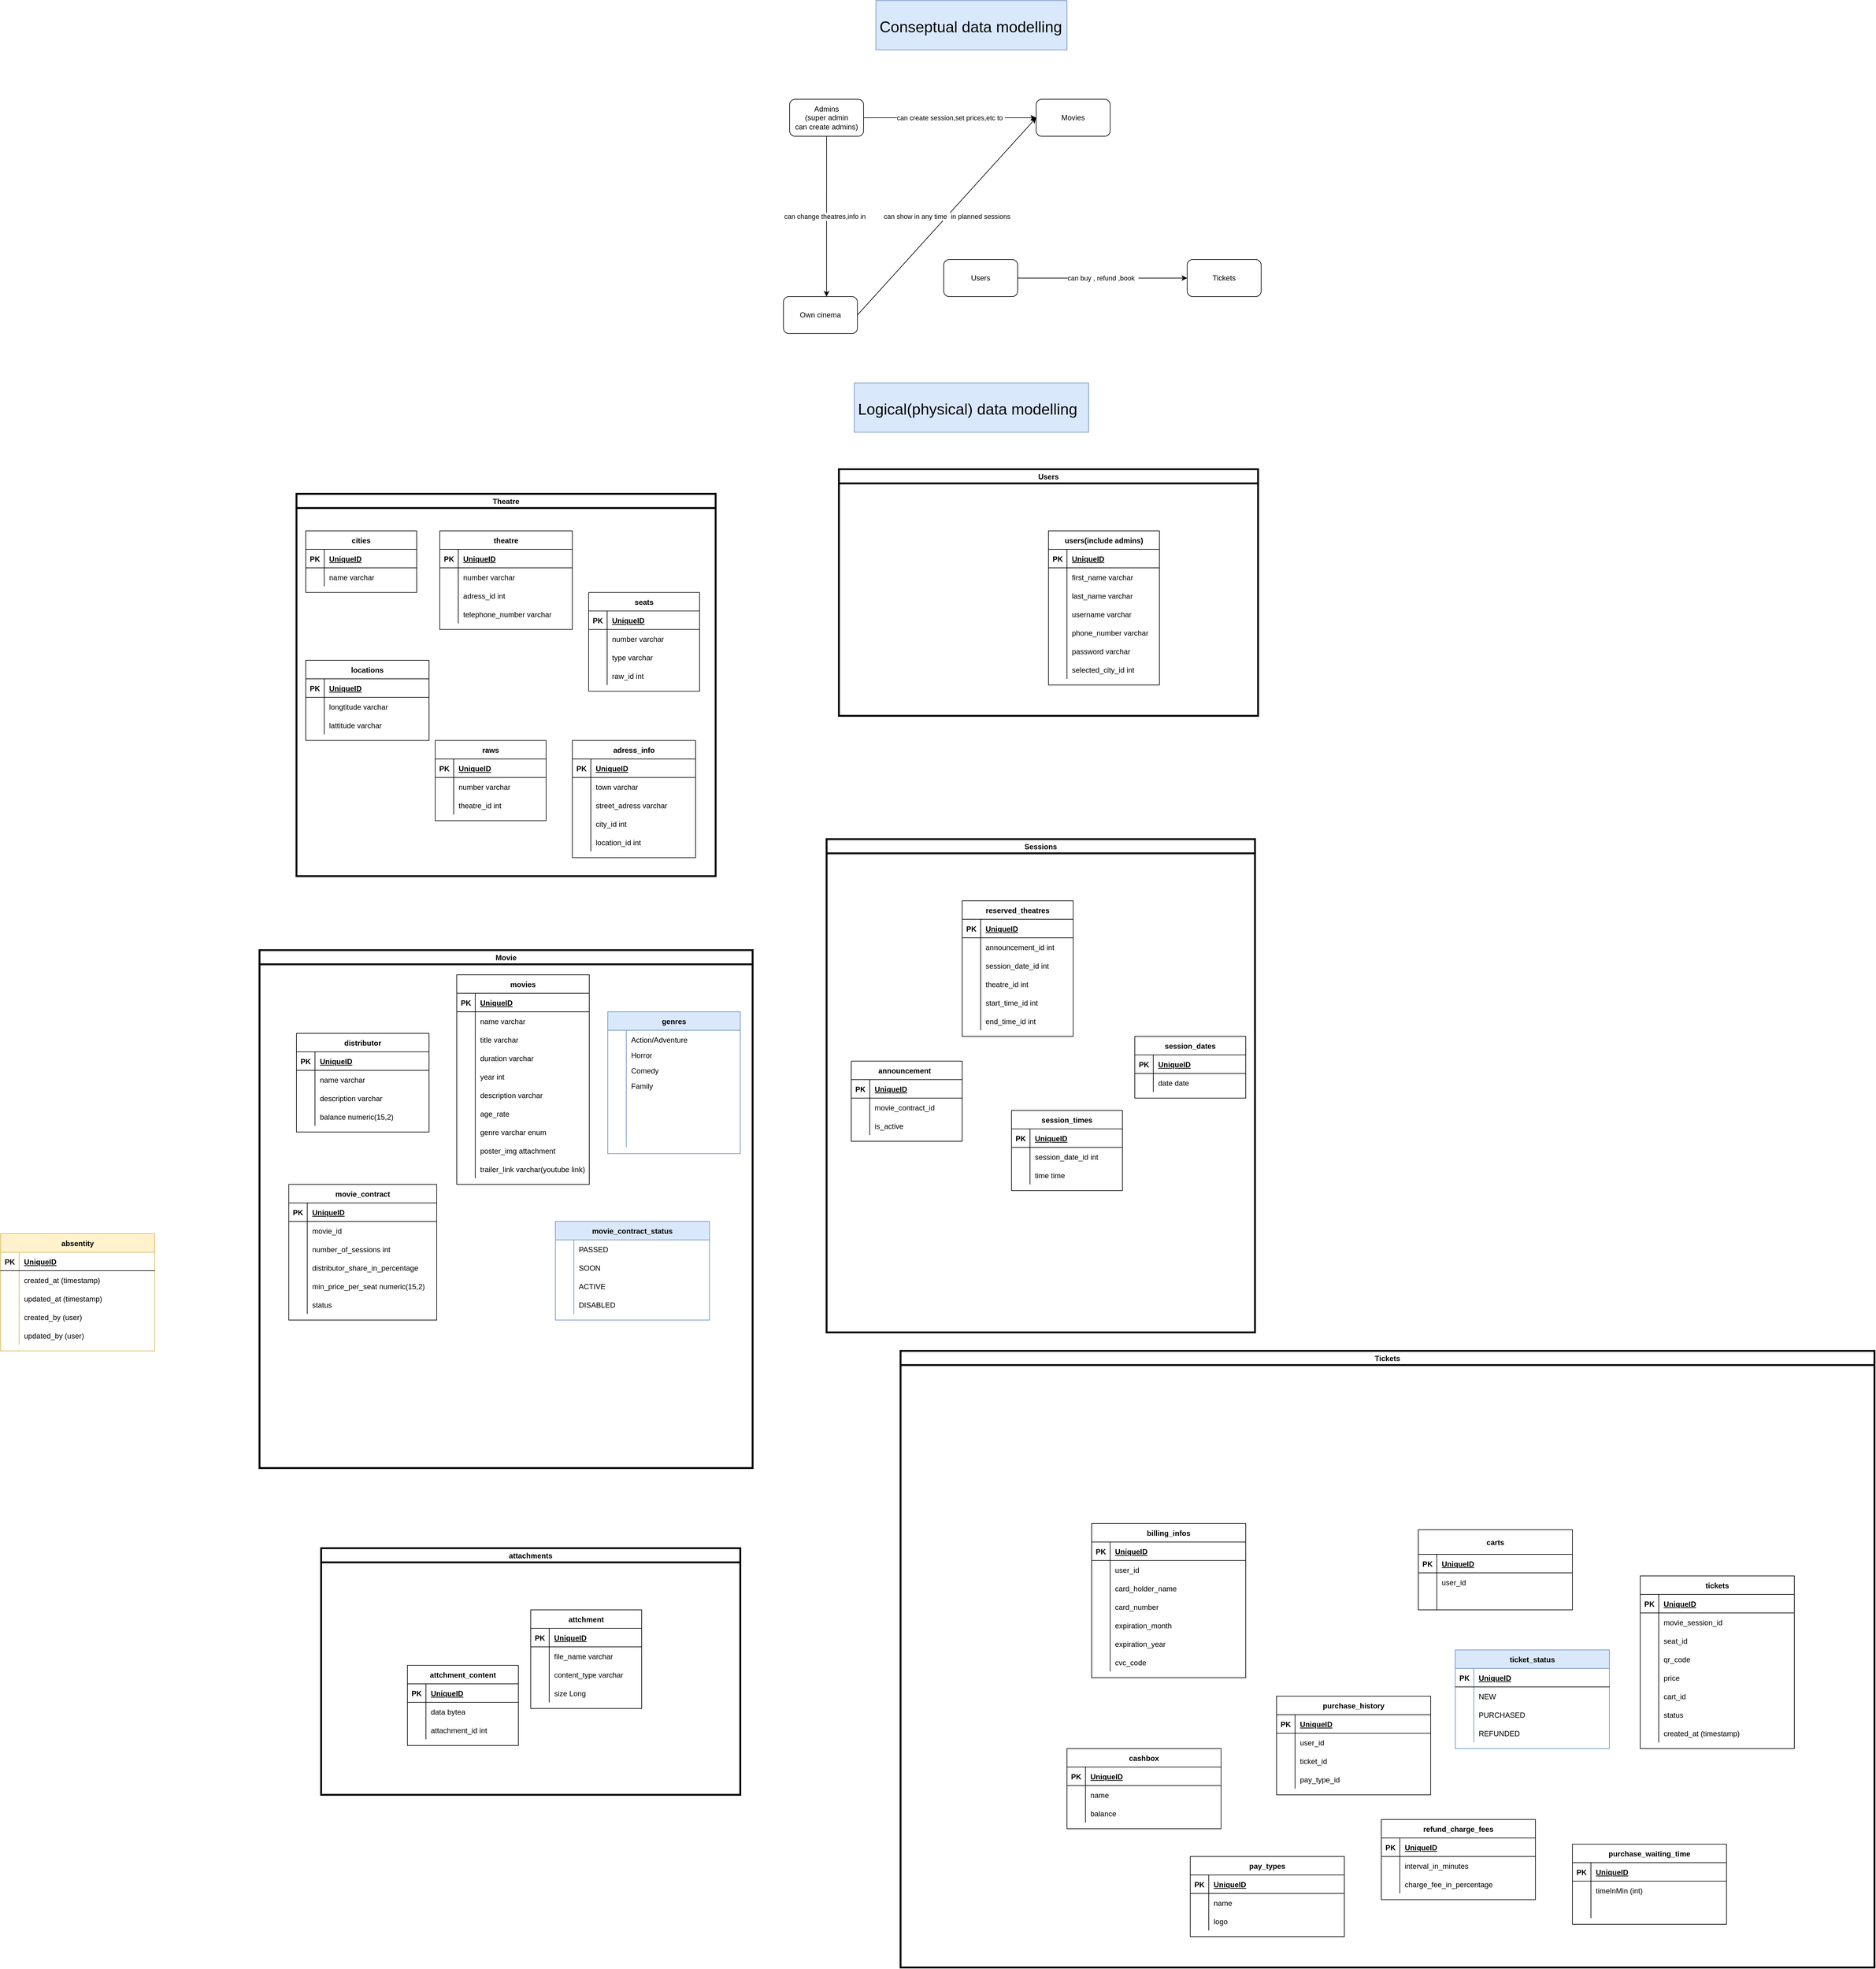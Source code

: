 <mxfile version="16.5.1" type="device"><diagram id="j8VwHPtgj6vQC5NwtKeJ" name="Page-1"><mxGraphModel dx="3579" dy="779" grid="1" gridSize="20" guides="1" tooltips="1" connect="1" arrows="1" fold="1" page="1" pageScale="1" pageWidth="2339" pageHeight="3300" math="0" shadow="0"><root><mxCell id="0"/><mxCell id="1" parent="0"/><mxCell id="UtPy7Gcj5NvroxzJXi1q-1" value="Users" style="rounded=1;whiteSpace=wrap;html=1;" parent="1" vertex="1"><mxGeometry x="1430" y="1760" width="120" height="60" as="geometry"/></mxCell><mxCell id="UtPy7Gcj5NvroxzJXi1q-2" value="Tickets" style="rounded=1;whiteSpace=wrap;html=1;" parent="1" vertex="1"><mxGeometry x="1825" y="1760" width="120" height="60" as="geometry"/></mxCell><mxCell id="UtPy7Gcj5NvroxzJXi1q-3" value="Admins&lt;br&gt;(super admin&lt;br&gt;can create admins)" style="rounded=1;whiteSpace=wrap;html=1;" parent="1" vertex="1"><mxGeometry x="1180" y="1500" width="120" height="60" as="geometry"/></mxCell><mxCell id="UtPy7Gcj5NvroxzJXi1q-4" value="Movies" style="rounded=1;whiteSpace=wrap;html=1;" parent="1" vertex="1"><mxGeometry x="1580" y="1500" width="120" height="60" as="geometry"/></mxCell><mxCell id="UtPy7Gcj5NvroxzJXi1q-5" value="Own cinema" style="rounded=1;whiteSpace=wrap;html=1;" parent="1" vertex="1"><mxGeometry x="1170" y="1820" width="120" height="60" as="geometry"/></mxCell><mxCell id="UtPy7Gcj5NvroxzJXi1q-6" value="" style="endArrow=classic;html=1;rounded=0;exitX=1;exitY=0.5;exitDx=0;exitDy=0;entryX=0;entryY=0.5;entryDx=0;entryDy=0;" parent="1" source="UtPy7Gcj5NvroxzJXi1q-1" target="UtPy7Gcj5NvroxzJXi1q-2" edge="1"><mxGeometry relative="1" as="geometry"><mxPoint x="1700" y="1900" as="sourcePoint"/><mxPoint x="1860" y="1900" as="targetPoint"/></mxGeometry></mxCell><mxCell id="UtPy7Gcj5NvroxzJXi1q-7" value="can buy , refund ,book&amp;nbsp;&amp;nbsp;" style="edgeLabel;resizable=0;html=1;align=center;verticalAlign=middle;" parent="UtPy7Gcj5NvroxzJXi1q-6" connectable="0" vertex="1"><mxGeometry relative="1" as="geometry"/></mxCell><mxCell id="UtPy7Gcj5NvroxzJXi1q-9" value="" style="endArrow=classic;html=1;rounded=0;exitX=1;exitY=0.5;exitDx=0;exitDy=0;entryX=0;entryY=0.5;entryDx=0;entryDy=0;" parent="1" source="UtPy7Gcj5NvroxzJXi1q-5" target="UtPy7Gcj5NvroxzJXi1q-4" edge="1"><mxGeometry relative="1" as="geometry"><mxPoint x="1300.0" y="1490" as="sourcePoint"/><mxPoint x="1600.0" y="1490" as="targetPoint"/></mxGeometry></mxCell><mxCell id="UtPy7Gcj5NvroxzJXi1q-10" value="can show in any time&amp;nbsp; in planned sessions" style="edgeLabel;resizable=0;html=1;align=center;verticalAlign=middle;" parent="UtPy7Gcj5NvroxzJXi1q-9" connectable="0" vertex="1"><mxGeometry relative="1" as="geometry"/></mxCell><mxCell id="UtPy7Gcj5NvroxzJXi1q-11" value="" style="endArrow=classic;html=1;rounded=0;exitX=1;exitY=0.5;exitDx=0;exitDy=0;entryX=0;entryY=0.5;entryDx=0;entryDy=0;" parent="1" source="UtPy7Gcj5NvroxzJXi1q-3" target="UtPy7Gcj5NvroxzJXi1q-4" edge="1"><mxGeometry relative="1" as="geometry"><mxPoint x="1380" y="1530" as="sourcePoint"/><mxPoint x="1480" y="1530" as="targetPoint"/></mxGeometry></mxCell><mxCell id="UtPy7Gcj5NvroxzJXi1q-12" value="can create session,set prices,etc to&amp;nbsp;" style="edgeLabel;resizable=0;html=1;align=center;verticalAlign=middle;" parent="UtPy7Gcj5NvroxzJXi1q-11" connectable="0" vertex="1"><mxGeometry relative="1" as="geometry"><mxPoint x="1" as="offset"/></mxGeometry></mxCell><mxCell id="UtPy7Gcj5NvroxzJXi1q-13" value="Conseptual data modelling " style="text;strokeColor=#6c8ebf;fillColor=#dae8fc;align=left;verticalAlign=middle;spacingLeft=4;spacingRight=4;overflow=hidden;points=[[0,0.5],[1,0.5]];portConstraint=eastwest;rotatable=0;fontSize=25;" parent="1" vertex="1"><mxGeometry x="1320" y="1340" width="310" height="80" as="geometry"/></mxCell><mxCell id="UtPy7Gcj5NvroxzJXi1q-14" value="" style="endArrow=classic;html=1;rounded=0;exitX=0.5;exitY=1;exitDx=0;exitDy=0;entryX=0.583;entryY=0;entryDx=0;entryDy=0;entryPerimeter=0;" parent="1" source="UtPy7Gcj5NvroxzJXi1q-3" target="UtPy7Gcj5NvroxzJXi1q-5" edge="1"><mxGeometry relative="1" as="geometry"><mxPoint x="1320" y="1950" as="sourcePoint"/><mxPoint x="1595" y="1950" as="targetPoint"/></mxGeometry></mxCell><mxCell id="UtPy7Gcj5NvroxzJXi1q-15" value="can change theatres,info in&amp;nbsp;&amp;nbsp;" style="edgeLabel;resizable=0;html=1;align=center;verticalAlign=middle;" parent="UtPy7Gcj5NvroxzJXi1q-14" connectable="0" vertex="1"><mxGeometry relative="1" as="geometry"/></mxCell><mxCell id="UtPy7Gcj5NvroxzJXi1q-16" value="Logical(physical) data modelling " style="text;strokeColor=#6c8ebf;fillColor=#dae8fc;align=left;verticalAlign=middle;spacingLeft=4;spacingRight=4;overflow=hidden;points=[[0,0.5],[1,0.5]];portConstraint=eastwest;rotatable=0;fontSize=25;" parent="1" vertex="1"><mxGeometry x="1285" y="1960" width="380" height="80" as="geometry"/></mxCell><mxCell id="Qu7QpqKGfx8IA1_D0cnC-165" value="Users" style="swimlane;strokeWidth=3;" parent="1" vertex="1"><mxGeometry x="1260" y="2100" width="680" height="400" as="geometry"/></mxCell><mxCell id="Ian7TeVM7EYDrKtHMjgc-1" value="users(include admins)" style="shape=table;startSize=30;container=1;collapsible=1;childLayout=tableLayout;fixedRows=1;rowLines=0;fontStyle=1;align=center;resizeLast=1;" parent="Qu7QpqKGfx8IA1_D0cnC-165" vertex="1"><mxGeometry x="340" y="100" width="180" height="250" as="geometry"/></mxCell><mxCell id="Ian7TeVM7EYDrKtHMjgc-2" value="" style="shape=tableRow;horizontal=0;startSize=0;swimlaneHead=0;swimlaneBody=0;fillColor=none;collapsible=0;dropTarget=0;points=[[0,0.5],[1,0.5]];portConstraint=eastwest;top=0;left=0;right=0;bottom=1;" parent="Ian7TeVM7EYDrKtHMjgc-1" vertex="1"><mxGeometry y="30" width="180" height="30" as="geometry"/></mxCell><mxCell id="Ian7TeVM7EYDrKtHMjgc-3" value="PK" style="shape=partialRectangle;connectable=0;fillColor=none;top=0;left=0;bottom=0;right=0;fontStyle=1;overflow=hidden;" parent="Ian7TeVM7EYDrKtHMjgc-2" vertex="1"><mxGeometry width="30" height="30" as="geometry"><mxRectangle width="30" height="30" as="alternateBounds"/></mxGeometry></mxCell><mxCell id="Ian7TeVM7EYDrKtHMjgc-4" value="UniqueID" style="shape=partialRectangle;connectable=0;fillColor=none;top=0;left=0;bottom=0;right=0;align=left;spacingLeft=6;fontStyle=5;overflow=hidden;" parent="Ian7TeVM7EYDrKtHMjgc-2" vertex="1"><mxGeometry x="30" width="150" height="30" as="geometry"><mxRectangle width="150" height="30" as="alternateBounds"/></mxGeometry></mxCell><mxCell id="Ian7TeVM7EYDrKtHMjgc-5" value="" style="shape=tableRow;horizontal=0;startSize=0;swimlaneHead=0;swimlaneBody=0;fillColor=none;collapsible=0;dropTarget=0;points=[[0,0.5],[1,0.5]];portConstraint=eastwest;top=0;left=0;right=0;bottom=0;" parent="Ian7TeVM7EYDrKtHMjgc-1" vertex="1"><mxGeometry y="60" width="180" height="30" as="geometry"/></mxCell><mxCell id="Ian7TeVM7EYDrKtHMjgc-6" value="" style="shape=partialRectangle;connectable=0;fillColor=none;top=0;left=0;bottom=0;right=0;editable=1;overflow=hidden;" parent="Ian7TeVM7EYDrKtHMjgc-5" vertex="1"><mxGeometry width="30" height="30" as="geometry"><mxRectangle width="30" height="30" as="alternateBounds"/></mxGeometry></mxCell><mxCell id="Ian7TeVM7EYDrKtHMjgc-7" value="first_name varchar" style="shape=partialRectangle;connectable=0;fillColor=none;top=0;left=0;bottom=0;right=0;align=left;spacingLeft=6;overflow=hidden;" parent="Ian7TeVM7EYDrKtHMjgc-5" vertex="1"><mxGeometry x="30" width="150" height="30" as="geometry"><mxRectangle width="150" height="30" as="alternateBounds"/></mxGeometry></mxCell><mxCell id="Ian7TeVM7EYDrKtHMjgc-14" value="" style="shape=tableRow;horizontal=0;startSize=0;swimlaneHead=0;swimlaneBody=0;fillColor=none;collapsible=0;dropTarget=0;points=[[0,0.5],[1,0.5]];portConstraint=eastwest;top=0;left=0;right=0;bottom=0;" parent="Ian7TeVM7EYDrKtHMjgc-1" vertex="1"><mxGeometry y="90" width="180" height="30" as="geometry"/></mxCell><mxCell id="Ian7TeVM7EYDrKtHMjgc-15" value="" style="shape=partialRectangle;connectable=0;fillColor=none;top=0;left=0;bottom=0;right=0;editable=1;overflow=hidden;" parent="Ian7TeVM7EYDrKtHMjgc-14" vertex="1"><mxGeometry width="30" height="30" as="geometry"><mxRectangle width="30" height="30" as="alternateBounds"/></mxGeometry></mxCell><mxCell id="Ian7TeVM7EYDrKtHMjgc-16" value="last_name varchar" style="shape=partialRectangle;connectable=0;fillColor=none;top=0;left=0;bottom=0;right=0;align=left;spacingLeft=6;overflow=hidden;" parent="Ian7TeVM7EYDrKtHMjgc-14" vertex="1"><mxGeometry x="30" width="150" height="30" as="geometry"><mxRectangle width="150" height="30" as="alternateBounds"/></mxGeometry></mxCell><mxCell id="Ian7TeVM7EYDrKtHMjgc-8" value="" style="shape=tableRow;horizontal=0;startSize=0;swimlaneHead=0;swimlaneBody=0;fillColor=none;collapsible=0;dropTarget=0;points=[[0,0.5],[1,0.5]];portConstraint=eastwest;top=0;left=0;right=0;bottom=0;" parent="Ian7TeVM7EYDrKtHMjgc-1" vertex="1"><mxGeometry y="120" width="180" height="30" as="geometry"/></mxCell><mxCell id="Ian7TeVM7EYDrKtHMjgc-9" value="" style="shape=partialRectangle;connectable=0;fillColor=none;top=0;left=0;bottom=0;right=0;editable=1;overflow=hidden;" parent="Ian7TeVM7EYDrKtHMjgc-8" vertex="1"><mxGeometry width="30" height="30" as="geometry"><mxRectangle width="30" height="30" as="alternateBounds"/></mxGeometry></mxCell><mxCell id="Ian7TeVM7EYDrKtHMjgc-10" value="username varchar" style="shape=partialRectangle;connectable=0;fillColor=none;top=0;left=0;bottom=0;right=0;align=left;spacingLeft=6;overflow=hidden;" parent="Ian7TeVM7EYDrKtHMjgc-8" vertex="1"><mxGeometry x="30" width="150" height="30" as="geometry"><mxRectangle width="150" height="30" as="alternateBounds"/></mxGeometry></mxCell><mxCell id="Ian7TeVM7EYDrKtHMjgc-11" value="" style="shape=tableRow;horizontal=0;startSize=0;swimlaneHead=0;swimlaneBody=0;fillColor=none;collapsible=0;dropTarget=0;points=[[0,0.5],[1,0.5]];portConstraint=eastwest;top=0;left=0;right=0;bottom=0;" parent="Ian7TeVM7EYDrKtHMjgc-1" vertex="1"><mxGeometry y="150" width="180" height="30" as="geometry"/></mxCell><mxCell id="Ian7TeVM7EYDrKtHMjgc-12" value="" style="shape=partialRectangle;connectable=0;fillColor=none;top=0;left=0;bottom=0;right=0;editable=1;overflow=hidden;" parent="Ian7TeVM7EYDrKtHMjgc-11" vertex="1"><mxGeometry width="30" height="30" as="geometry"><mxRectangle width="30" height="30" as="alternateBounds"/></mxGeometry></mxCell><mxCell id="Ian7TeVM7EYDrKtHMjgc-13" value="phone_number varchar" style="shape=partialRectangle;connectable=0;fillColor=none;top=0;left=0;bottom=0;right=0;align=left;spacingLeft=6;overflow=hidden;" parent="Ian7TeVM7EYDrKtHMjgc-11" vertex="1"><mxGeometry x="30" width="150" height="30" as="geometry"><mxRectangle width="150" height="30" as="alternateBounds"/></mxGeometry></mxCell><mxCell id="Ian7TeVM7EYDrKtHMjgc-17" value="" style="shape=tableRow;horizontal=0;startSize=0;swimlaneHead=0;swimlaneBody=0;fillColor=none;collapsible=0;dropTarget=0;points=[[0,0.5],[1,0.5]];portConstraint=eastwest;top=0;left=0;right=0;bottom=0;" parent="Ian7TeVM7EYDrKtHMjgc-1" vertex="1"><mxGeometry y="180" width="180" height="30" as="geometry"/></mxCell><mxCell id="Ian7TeVM7EYDrKtHMjgc-18" value="" style="shape=partialRectangle;connectable=0;fillColor=none;top=0;left=0;bottom=0;right=0;editable=1;overflow=hidden;" parent="Ian7TeVM7EYDrKtHMjgc-17" vertex="1"><mxGeometry width="30" height="30" as="geometry"><mxRectangle width="30" height="30" as="alternateBounds"/></mxGeometry></mxCell><mxCell id="Ian7TeVM7EYDrKtHMjgc-19" value="password varchar" style="shape=partialRectangle;connectable=0;fillColor=none;top=0;left=0;bottom=0;right=0;align=left;spacingLeft=6;overflow=hidden;" parent="Ian7TeVM7EYDrKtHMjgc-17" vertex="1"><mxGeometry x="30" width="150" height="30" as="geometry"><mxRectangle width="150" height="30" as="alternateBounds"/></mxGeometry></mxCell><mxCell id="UtPy7Gcj5NvroxzJXi1q-23" value="" style="shape=tableRow;horizontal=0;startSize=0;swimlaneHead=0;swimlaneBody=0;fillColor=none;collapsible=0;dropTarget=0;points=[[0,0.5],[1,0.5]];portConstraint=eastwest;top=0;left=0;right=0;bottom=0;" parent="Ian7TeVM7EYDrKtHMjgc-1" vertex="1"><mxGeometry y="210" width="180" height="30" as="geometry"/></mxCell><mxCell id="UtPy7Gcj5NvroxzJXi1q-24" value="" style="shape=partialRectangle;connectable=0;fillColor=none;top=0;left=0;bottom=0;right=0;editable=1;overflow=hidden;" parent="UtPy7Gcj5NvroxzJXi1q-23" vertex="1"><mxGeometry width="30" height="30" as="geometry"><mxRectangle width="30" height="30" as="alternateBounds"/></mxGeometry></mxCell><mxCell id="UtPy7Gcj5NvroxzJXi1q-25" value="selected_city_id int" style="shape=partialRectangle;connectable=0;fillColor=none;top=0;left=0;bottom=0;right=0;align=left;spacingLeft=6;overflow=hidden;" parent="UtPy7Gcj5NvroxzJXi1q-23" vertex="1"><mxGeometry x="30" width="150" height="30" as="geometry"><mxRectangle width="150" height="30" as="alternateBounds"/></mxGeometry></mxCell><mxCell id="Qu7QpqKGfx8IA1_D0cnC-167" value="Theatre" style="swimlane;strokeWidth=3;" parent="1" vertex="1"><mxGeometry x="380" y="2140" width="680" height="620" as="geometry"/></mxCell><mxCell id="UtPy7Gcj5NvroxzJXi1q-26" value="cities" style="shape=table;startSize=30;container=1;collapsible=1;childLayout=tableLayout;fixedRows=1;rowLines=0;fontStyle=1;align=center;resizeLast=1;" parent="Qu7QpqKGfx8IA1_D0cnC-167" vertex="1"><mxGeometry x="15" y="60" width="180" height="100" as="geometry"/></mxCell><mxCell id="UtPy7Gcj5NvroxzJXi1q-27" value="" style="shape=tableRow;horizontal=0;startSize=0;swimlaneHead=0;swimlaneBody=0;fillColor=none;collapsible=0;dropTarget=0;points=[[0,0.5],[1,0.5]];portConstraint=eastwest;top=0;left=0;right=0;bottom=1;" parent="UtPy7Gcj5NvroxzJXi1q-26" vertex="1"><mxGeometry y="30" width="180" height="30" as="geometry"/></mxCell><mxCell id="UtPy7Gcj5NvroxzJXi1q-28" value="PK" style="shape=partialRectangle;connectable=0;fillColor=none;top=0;left=0;bottom=0;right=0;fontStyle=1;overflow=hidden;" parent="UtPy7Gcj5NvroxzJXi1q-27" vertex="1"><mxGeometry width="30" height="30" as="geometry"><mxRectangle width="30" height="30" as="alternateBounds"/></mxGeometry></mxCell><mxCell id="UtPy7Gcj5NvroxzJXi1q-29" value="UniqueID" style="shape=partialRectangle;connectable=0;fillColor=none;top=0;left=0;bottom=0;right=0;align=left;spacingLeft=6;fontStyle=5;overflow=hidden;" parent="UtPy7Gcj5NvroxzJXi1q-27" vertex="1"><mxGeometry x="30" width="150" height="30" as="geometry"><mxRectangle width="150" height="30" as="alternateBounds"/></mxGeometry></mxCell><mxCell id="UtPy7Gcj5NvroxzJXi1q-30" value="" style="shape=tableRow;horizontal=0;startSize=0;swimlaneHead=0;swimlaneBody=0;fillColor=none;collapsible=0;dropTarget=0;points=[[0,0.5],[1,0.5]];portConstraint=eastwest;top=0;left=0;right=0;bottom=0;" parent="UtPy7Gcj5NvroxzJXi1q-26" vertex="1"><mxGeometry y="60" width="180" height="30" as="geometry"/></mxCell><mxCell id="UtPy7Gcj5NvroxzJXi1q-31" value="" style="shape=partialRectangle;connectable=0;fillColor=none;top=0;left=0;bottom=0;right=0;editable=1;overflow=hidden;" parent="UtPy7Gcj5NvroxzJXi1q-30" vertex="1"><mxGeometry width="30" height="30" as="geometry"><mxRectangle width="30" height="30" as="alternateBounds"/></mxGeometry></mxCell><mxCell id="UtPy7Gcj5NvroxzJXi1q-32" value="name varchar" style="shape=partialRectangle;connectable=0;fillColor=none;top=0;left=0;bottom=0;right=0;align=left;spacingLeft=6;overflow=hidden;" parent="UtPy7Gcj5NvroxzJXi1q-30" vertex="1"><mxGeometry x="30" width="150" height="30" as="geometry"><mxRectangle width="150" height="30" as="alternateBounds"/></mxGeometry></mxCell><mxCell id="Ian7TeVM7EYDrKtHMjgc-20" value="theatre" style="shape=table;startSize=30;container=1;collapsible=1;childLayout=tableLayout;fixedRows=1;rowLines=0;fontStyle=1;align=center;resizeLast=1;" parent="Qu7QpqKGfx8IA1_D0cnC-167" vertex="1"><mxGeometry x="232.5" y="60" width="215" height="160" as="geometry"/></mxCell><mxCell id="Ian7TeVM7EYDrKtHMjgc-21" value="" style="shape=tableRow;horizontal=0;startSize=0;swimlaneHead=0;swimlaneBody=0;fillColor=none;collapsible=0;dropTarget=0;points=[[0,0.5],[1,0.5]];portConstraint=eastwest;top=0;left=0;right=0;bottom=1;" parent="Ian7TeVM7EYDrKtHMjgc-20" vertex="1"><mxGeometry y="30" width="215" height="30" as="geometry"/></mxCell><mxCell id="Ian7TeVM7EYDrKtHMjgc-22" value="PK" style="shape=partialRectangle;connectable=0;fillColor=none;top=0;left=0;bottom=0;right=0;fontStyle=1;overflow=hidden;" parent="Ian7TeVM7EYDrKtHMjgc-21" vertex="1"><mxGeometry width="30" height="30" as="geometry"><mxRectangle width="30" height="30" as="alternateBounds"/></mxGeometry></mxCell><mxCell id="Ian7TeVM7EYDrKtHMjgc-23" value="UniqueID" style="shape=partialRectangle;connectable=0;fillColor=none;top=0;left=0;bottom=0;right=0;align=left;spacingLeft=6;fontStyle=5;overflow=hidden;" parent="Ian7TeVM7EYDrKtHMjgc-21" vertex="1"><mxGeometry x="30" width="185" height="30" as="geometry"><mxRectangle width="185" height="30" as="alternateBounds"/></mxGeometry></mxCell><mxCell id="Ian7TeVM7EYDrKtHMjgc-24" value="" style="shape=tableRow;horizontal=0;startSize=0;swimlaneHead=0;swimlaneBody=0;fillColor=none;collapsible=0;dropTarget=0;points=[[0,0.5],[1,0.5]];portConstraint=eastwest;top=0;left=0;right=0;bottom=0;" parent="Ian7TeVM7EYDrKtHMjgc-20" vertex="1"><mxGeometry y="60" width="215" height="30" as="geometry"/></mxCell><mxCell id="Ian7TeVM7EYDrKtHMjgc-25" value="" style="shape=partialRectangle;connectable=0;fillColor=none;top=0;left=0;bottom=0;right=0;editable=1;overflow=hidden;" parent="Ian7TeVM7EYDrKtHMjgc-24" vertex="1"><mxGeometry width="30" height="30" as="geometry"><mxRectangle width="30" height="30" as="alternateBounds"/></mxGeometry></mxCell><mxCell id="Ian7TeVM7EYDrKtHMjgc-26" value="number varchar" style="shape=partialRectangle;connectable=0;fillColor=none;top=0;left=0;bottom=0;right=0;align=left;spacingLeft=6;overflow=hidden;" parent="Ian7TeVM7EYDrKtHMjgc-24" vertex="1"><mxGeometry x="30" width="185" height="30" as="geometry"><mxRectangle width="185" height="30" as="alternateBounds"/></mxGeometry></mxCell><mxCell id="UtPy7Gcj5NvroxzJXi1q-39" value="" style="shape=tableRow;horizontal=0;startSize=0;swimlaneHead=0;swimlaneBody=0;fillColor=none;collapsible=0;dropTarget=0;points=[[0,0.5],[1,0.5]];portConstraint=eastwest;top=0;left=0;right=0;bottom=0;" parent="Ian7TeVM7EYDrKtHMjgc-20" vertex="1"><mxGeometry y="90" width="215" height="30" as="geometry"/></mxCell><mxCell id="UtPy7Gcj5NvroxzJXi1q-40" value="" style="shape=partialRectangle;connectable=0;fillColor=none;top=0;left=0;bottom=0;right=0;editable=1;overflow=hidden;" parent="UtPy7Gcj5NvroxzJXi1q-39" vertex="1"><mxGeometry width="30" height="30" as="geometry"><mxRectangle width="30" height="30" as="alternateBounds"/></mxGeometry></mxCell><mxCell id="UtPy7Gcj5NvroxzJXi1q-41" value="adress_id int" style="shape=partialRectangle;connectable=0;fillColor=none;top=0;left=0;bottom=0;right=0;align=left;spacingLeft=6;overflow=hidden;" parent="UtPy7Gcj5NvroxzJXi1q-39" vertex="1"><mxGeometry x="30" width="185" height="30" as="geometry"><mxRectangle width="185" height="30" as="alternateBounds"/></mxGeometry></mxCell><mxCell id="UtPy7Gcj5NvroxzJXi1q-55" value="" style="shape=tableRow;horizontal=0;startSize=0;swimlaneHead=0;swimlaneBody=0;fillColor=none;collapsible=0;dropTarget=0;points=[[0,0.5],[1,0.5]];portConstraint=eastwest;top=0;left=0;right=0;bottom=0;" parent="Ian7TeVM7EYDrKtHMjgc-20" vertex="1"><mxGeometry y="120" width="215" height="30" as="geometry"/></mxCell><mxCell id="UtPy7Gcj5NvroxzJXi1q-56" value="" style="shape=partialRectangle;connectable=0;fillColor=none;top=0;left=0;bottom=0;right=0;editable=1;overflow=hidden;" parent="UtPy7Gcj5NvroxzJXi1q-55" vertex="1"><mxGeometry width="30" height="30" as="geometry"><mxRectangle width="30" height="30" as="alternateBounds"/></mxGeometry></mxCell><mxCell id="UtPy7Gcj5NvroxzJXi1q-57" value="telephone_number varchar" style="shape=partialRectangle;connectable=0;fillColor=none;top=0;left=0;bottom=0;right=0;align=left;spacingLeft=6;overflow=hidden;" parent="UtPy7Gcj5NvroxzJXi1q-55" vertex="1"><mxGeometry x="30" width="185" height="30" as="geometry"><mxRectangle width="185" height="30" as="alternateBounds"/></mxGeometry></mxCell><mxCell id="jimj78W7b_UPoWH0-UiO-4" value="locations" style="shape=table;startSize=30;container=1;collapsible=1;childLayout=tableLayout;fixedRows=1;rowLines=0;fontStyle=1;align=center;resizeLast=1;" parent="Qu7QpqKGfx8IA1_D0cnC-167" vertex="1"><mxGeometry x="15" y="270" width="200" height="130" as="geometry"/></mxCell><mxCell id="jimj78W7b_UPoWH0-UiO-5" value="" style="shape=tableRow;horizontal=0;startSize=0;swimlaneHead=0;swimlaneBody=0;fillColor=none;collapsible=0;dropTarget=0;points=[[0,0.5],[1,0.5]];portConstraint=eastwest;top=0;left=0;right=0;bottom=1;" parent="jimj78W7b_UPoWH0-UiO-4" vertex="1"><mxGeometry y="30" width="200" height="30" as="geometry"/></mxCell><mxCell id="jimj78W7b_UPoWH0-UiO-6" value="PK" style="shape=partialRectangle;connectable=0;fillColor=none;top=0;left=0;bottom=0;right=0;fontStyle=1;overflow=hidden;" parent="jimj78W7b_UPoWH0-UiO-5" vertex="1"><mxGeometry width="30" height="30" as="geometry"><mxRectangle width="30" height="30" as="alternateBounds"/></mxGeometry></mxCell><mxCell id="jimj78W7b_UPoWH0-UiO-7" value="UniqueID" style="shape=partialRectangle;connectable=0;fillColor=none;top=0;left=0;bottom=0;right=0;align=left;spacingLeft=6;fontStyle=5;overflow=hidden;" parent="jimj78W7b_UPoWH0-UiO-5" vertex="1"><mxGeometry x="30" width="170" height="30" as="geometry"><mxRectangle width="170" height="30" as="alternateBounds"/></mxGeometry></mxCell><mxCell id="jimj78W7b_UPoWH0-UiO-14" value="" style="shape=tableRow;horizontal=0;startSize=0;swimlaneHead=0;swimlaneBody=0;fillColor=none;collapsible=0;dropTarget=0;points=[[0,0.5],[1,0.5]];portConstraint=eastwest;top=0;left=0;right=0;bottom=0;" parent="jimj78W7b_UPoWH0-UiO-4" vertex="1"><mxGeometry y="60" width="200" height="30" as="geometry"/></mxCell><mxCell id="jimj78W7b_UPoWH0-UiO-15" value="" style="shape=partialRectangle;connectable=0;fillColor=none;top=0;left=0;bottom=0;right=0;editable=1;overflow=hidden;" parent="jimj78W7b_UPoWH0-UiO-14" vertex="1"><mxGeometry width="30" height="30" as="geometry"><mxRectangle width="30" height="30" as="alternateBounds"/></mxGeometry></mxCell><mxCell id="jimj78W7b_UPoWH0-UiO-16" value="longtitude varchar" style="shape=partialRectangle;connectable=0;fillColor=none;top=0;left=0;bottom=0;right=0;align=left;spacingLeft=6;overflow=hidden;" parent="jimj78W7b_UPoWH0-UiO-14" vertex="1"><mxGeometry x="30" width="170" height="30" as="geometry"><mxRectangle width="170" height="30" as="alternateBounds"/></mxGeometry></mxCell><mxCell id="jimj78W7b_UPoWH0-UiO-17" value="" style="shape=tableRow;horizontal=0;startSize=0;swimlaneHead=0;swimlaneBody=0;fillColor=none;collapsible=0;dropTarget=0;points=[[0,0.5],[1,0.5]];portConstraint=eastwest;top=0;left=0;right=0;bottom=0;" parent="jimj78W7b_UPoWH0-UiO-4" vertex="1"><mxGeometry y="90" width="200" height="30" as="geometry"/></mxCell><mxCell id="jimj78W7b_UPoWH0-UiO-18" value="" style="shape=partialRectangle;connectable=0;fillColor=none;top=0;left=0;bottom=0;right=0;editable=1;overflow=hidden;" parent="jimj78W7b_UPoWH0-UiO-17" vertex="1"><mxGeometry width="30" height="30" as="geometry"><mxRectangle width="30" height="30" as="alternateBounds"/></mxGeometry></mxCell><mxCell id="jimj78W7b_UPoWH0-UiO-19" value="lattitude varchar" style="shape=partialRectangle;connectable=0;fillColor=none;top=0;left=0;bottom=0;right=0;align=left;spacingLeft=6;overflow=hidden;" parent="jimj78W7b_UPoWH0-UiO-17" vertex="1"><mxGeometry x="30" width="170" height="30" as="geometry"><mxRectangle width="170" height="30" as="alternateBounds"/></mxGeometry></mxCell><mxCell id="UtPy7Gcj5NvroxzJXi1q-42" value="adress_info" style="shape=table;startSize=30;container=1;collapsible=1;childLayout=tableLayout;fixedRows=1;rowLines=0;fontStyle=1;align=center;resizeLast=1;" parent="Qu7QpqKGfx8IA1_D0cnC-167" vertex="1"><mxGeometry x="447.5" y="400" width="200" height="190" as="geometry"/></mxCell><mxCell id="UtPy7Gcj5NvroxzJXi1q-43" value="" style="shape=tableRow;horizontal=0;startSize=0;swimlaneHead=0;swimlaneBody=0;fillColor=none;collapsible=0;dropTarget=0;points=[[0,0.5],[1,0.5]];portConstraint=eastwest;top=0;left=0;right=0;bottom=1;" parent="UtPy7Gcj5NvroxzJXi1q-42" vertex="1"><mxGeometry y="30" width="200" height="30" as="geometry"/></mxCell><mxCell id="UtPy7Gcj5NvroxzJXi1q-44" value="PK" style="shape=partialRectangle;connectable=0;fillColor=none;top=0;left=0;bottom=0;right=0;fontStyle=1;overflow=hidden;" parent="UtPy7Gcj5NvroxzJXi1q-43" vertex="1"><mxGeometry width="30" height="30" as="geometry"><mxRectangle width="30" height="30" as="alternateBounds"/></mxGeometry></mxCell><mxCell id="UtPy7Gcj5NvroxzJXi1q-45" value="UniqueID" style="shape=partialRectangle;connectable=0;fillColor=none;top=0;left=0;bottom=0;right=0;align=left;spacingLeft=6;fontStyle=5;overflow=hidden;" parent="UtPy7Gcj5NvroxzJXi1q-43" vertex="1"><mxGeometry x="30" width="170" height="30" as="geometry"><mxRectangle width="170" height="30" as="alternateBounds"/></mxGeometry></mxCell><mxCell id="UtPy7Gcj5NvroxzJXi1q-46" value="" style="shape=tableRow;horizontal=0;startSize=0;swimlaneHead=0;swimlaneBody=0;fillColor=none;collapsible=0;dropTarget=0;points=[[0,0.5],[1,0.5]];portConstraint=eastwest;top=0;left=0;right=0;bottom=0;" parent="UtPy7Gcj5NvroxzJXi1q-42" vertex="1"><mxGeometry y="60" width="200" height="30" as="geometry"/></mxCell><mxCell id="UtPy7Gcj5NvroxzJXi1q-47" value="" style="shape=partialRectangle;connectable=0;fillColor=none;top=0;left=0;bottom=0;right=0;editable=1;overflow=hidden;" parent="UtPy7Gcj5NvroxzJXi1q-46" vertex="1"><mxGeometry width="30" height="30" as="geometry"><mxRectangle width="30" height="30" as="alternateBounds"/></mxGeometry></mxCell><mxCell id="UtPy7Gcj5NvroxzJXi1q-48" value="town varchar" style="shape=partialRectangle;connectable=0;fillColor=none;top=0;left=0;bottom=0;right=0;align=left;spacingLeft=6;overflow=hidden;" parent="UtPy7Gcj5NvroxzJXi1q-46" vertex="1"><mxGeometry x="30" width="170" height="30" as="geometry"><mxRectangle width="170" height="30" as="alternateBounds"/></mxGeometry></mxCell><mxCell id="UtPy7Gcj5NvroxzJXi1q-49" value="" style="shape=tableRow;horizontal=0;startSize=0;swimlaneHead=0;swimlaneBody=0;fillColor=none;collapsible=0;dropTarget=0;points=[[0,0.5],[1,0.5]];portConstraint=eastwest;top=0;left=0;right=0;bottom=0;" parent="UtPy7Gcj5NvroxzJXi1q-42" vertex="1"><mxGeometry y="90" width="200" height="30" as="geometry"/></mxCell><mxCell id="UtPy7Gcj5NvroxzJXi1q-50" value="" style="shape=partialRectangle;connectable=0;fillColor=none;top=0;left=0;bottom=0;right=0;editable=1;overflow=hidden;" parent="UtPy7Gcj5NvroxzJXi1q-49" vertex="1"><mxGeometry width="30" height="30" as="geometry"><mxRectangle width="30" height="30" as="alternateBounds"/></mxGeometry></mxCell><mxCell id="UtPy7Gcj5NvroxzJXi1q-51" value="street_adress varchar" style="shape=partialRectangle;connectable=0;fillColor=none;top=0;left=0;bottom=0;right=0;align=left;spacingLeft=6;overflow=hidden;" parent="UtPy7Gcj5NvroxzJXi1q-49" vertex="1"><mxGeometry x="30" width="170" height="30" as="geometry"><mxRectangle width="170" height="30" as="alternateBounds"/></mxGeometry></mxCell><mxCell id="UtPy7Gcj5NvroxzJXi1q-52" value="" style="shape=tableRow;horizontal=0;startSize=0;swimlaneHead=0;swimlaneBody=0;fillColor=none;collapsible=0;dropTarget=0;points=[[0,0.5],[1,0.5]];portConstraint=eastwest;top=0;left=0;right=0;bottom=0;" parent="UtPy7Gcj5NvroxzJXi1q-42" vertex="1"><mxGeometry y="120" width="200" height="30" as="geometry"/></mxCell><mxCell id="UtPy7Gcj5NvroxzJXi1q-53" value="" style="shape=partialRectangle;connectable=0;fillColor=none;top=0;left=0;bottom=0;right=0;editable=1;overflow=hidden;" parent="UtPy7Gcj5NvroxzJXi1q-52" vertex="1"><mxGeometry width="30" height="30" as="geometry"><mxRectangle width="30" height="30" as="alternateBounds"/></mxGeometry></mxCell><mxCell id="UtPy7Gcj5NvroxzJXi1q-54" value="city_id int" style="shape=partialRectangle;connectable=0;fillColor=none;top=0;left=0;bottom=0;right=0;align=left;spacingLeft=6;overflow=hidden;" parent="UtPy7Gcj5NvroxzJXi1q-52" vertex="1"><mxGeometry x="30" width="170" height="30" as="geometry"><mxRectangle width="170" height="30" as="alternateBounds"/></mxGeometry></mxCell><mxCell id="jimj78W7b_UPoWH0-UiO-1" value="" style="shape=tableRow;horizontal=0;startSize=0;swimlaneHead=0;swimlaneBody=0;fillColor=none;collapsible=0;dropTarget=0;points=[[0,0.5],[1,0.5]];portConstraint=eastwest;top=0;left=0;right=0;bottom=0;" parent="UtPy7Gcj5NvroxzJXi1q-42" vertex="1"><mxGeometry y="150" width="200" height="30" as="geometry"/></mxCell><mxCell id="jimj78W7b_UPoWH0-UiO-2" value="" style="shape=partialRectangle;connectable=0;fillColor=none;top=0;left=0;bottom=0;right=0;editable=1;overflow=hidden;" parent="jimj78W7b_UPoWH0-UiO-1" vertex="1"><mxGeometry width="30" height="30" as="geometry"><mxRectangle width="30" height="30" as="alternateBounds"/></mxGeometry></mxCell><mxCell id="jimj78W7b_UPoWH0-UiO-3" value="location_id int" style="shape=partialRectangle;connectable=0;fillColor=none;top=0;left=0;bottom=0;right=0;align=left;spacingLeft=6;overflow=hidden;" parent="jimj78W7b_UPoWH0-UiO-1" vertex="1"><mxGeometry x="30" width="170" height="30" as="geometry"><mxRectangle width="170" height="30" as="alternateBounds"/></mxGeometry></mxCell><mxCell id="Ian7TeVM7EYDrKtHMjgc-39" value="raws" style="shape=table;startSize=30;container=1;collapsible=1;childLayout=tableLayout;fixedRows=1;rowLines=0;fontStyle=1;align=center;resizeLast=1;" parent="Qu7QpqKGfx8IA1_D0cnC-167" vertex="1"><mxGeometry x="225" y="400" width="180" height="130" as="geometry"/></mxCell><mxCell id="Ian7TeVM7EYDrKtHMjgc-40" value="" style="shape=tableRow;horizontal=0;startSize=0;swimlaneHead=0;swimlaneBody=0;fillColor=none;collapsible=0;dropTarget=0;points=[[0,0.5],[1,0.5]];portConstraint=eastwest;top=0;left=0;right=0;bottom=1;" parent="Ian7TeVM7EYDrKtHMjgc-39" vertex="1"><mxGeometry y="30" width="180" height="30" as="geometry"/></mxCell><mxCell id="Ian7TeVM7EYDrKtHMjgc-41" value="PK" style="shape=partialRectangle;connectable=0;fillColor=none;top=0;left=0;bottom=0;right=0;fontStyle=1;overflow=hidden;" parent="Ian7TeVM7EYDrKtHMjgc-40" vertex="1"><mxGeometry width="30" height="30" as="geometry"><mxRectangle width="30" height="30" as="alternateBounds"/></mxGeometry></mxCell><mxCell id="Ian7TeVM7EYDrKtHMjgc-42" value="UniqueID" style="shape=partialRectangle;connectable=0;fillColor=none;top=0;left=0;bottom=0;right=0;align=left;spacingLeft=6;fontStyle=5;overflow=hidden;" parent="Ian7TeVM7EYDrKtHMjgc-40" vertex="1"><mxGeometry x="30" width="150" height="30" as="geometry"><mxRectangle width="150" height="30" as="alternateBounds"/></mxGeometry></mxCell><mxCell id="Ian7TeVM7EYDrKtHMjgc-43" value="" style="shape=tableRow;horizontal=0;startSize=0;swimlaneHead=0;swimlaneBody=0;fillColor=none;collapsible=0;dropTarget=0;points=[[0,0.5],[1,0.5]];portConstraint=eastwest;top=0;left=0;right=0;bottom=0;" parent="Ian7TeVM7EYDrKtHMjgc-39" vertex="1"><mxGeometry y="60" width="180" height="30" as="geometry"/></mxCell><mxCell id="Ian7TeVM7EYDrKtHMjgc-44" value="" style="shape=partialRectangle;connectable=0;fillColor=none;top=0;left=0;bottom=0;right=0;editable=1;overflow=hidden;" parent="Ian7TeVM7EYDrKtHMjgc-43" vertex="1"><mxGeometry width="30" height="30" as="geometry"><mxRectangle width="30" height="30" as="alternateBounds"/></mxGeometry></mxCell><mxCell id="Ian7TeVM7EYDrKtHMjgc-45" value="number varchar" style="shape=partialRectangle;connectable=0;fillColor=none;top=0;left=0;bottom=0;right=0;align=left;spacingLeft=6;overflow=hidden;" parent="Ian7TeVM7EYDrKtHMjgc-43" vertex="1"><mxGeometry x="30" width="150" height="30" as="geometry"><mxRectangle width="150" height="30" as="alternateBounds"/></mxGeometry></mxCell><mxCell id="Ian7TeVM7EYDrKtHMjgc-46" value="" style="shape=tableRow;horizontal=0;startSize=0;swimlaneHead=0;swimlaneBody=0;fillColor=none;collapsible=0;dropTarget=0;points=[[0,0.5],[1,0.5]];portConstraint=eastwest;top=0;left=0;right=0;bottom=0;" parent="Ian7TeVM7EYDrKtHMjgc-39" vertex="1"><mxGeometry y="90" width="180" height="30" as="geometry"/></mxCell><mxCell id="Ian7TeVM7EYDrKtHMjgc-47" value="" style="shape=partialRectangle;connectable=0;fillColor=none;top=0;left=0;bottom=0;right=0;editable=1;overflow=hidden;" parent="Ian7TeVM7EYDrKtHMjgc-46" vertex="1"><mxGeometry width="30" height="30" as="geometry"><mxRectangle width="30" height="30" as="alternateBounds"/></mxGeometry></mxCell><mxCell id="Ian7TeVM7EYDrKtHMjgc-48" value="theatre_id int" style="shape=partialRectangle;connectable=0;fillColor=none;top=0;left=0;bottom=0;right=0;align=left;spacingLeft=6;overflow=hidden;" parent="Ian7TeVM7EYDrKtHMjgc-46" vertex="1"><mxGeometry x="30" width="150" height="30" as="geometry"><mxRectangle width="150" height="30" as="alternateBounds"/></mxGeometry></mxCell><mxCell id="Ian7TeVM7EYDrKtHMjgc-49" value="seats" style="shape=table;startSize=30;container=1;collapsible=1;childLayout=tableLayout;fixedRows=1;rowLines=0;fontStyle=1;align=center;resizeLast=1;" parent="Qu7QpqKGfx8IA1_D0cnC-167" vertex="1"><mxGeometry x="474" y="160" width="180" height="160" as="geometry"/></mxCell><mxCell id="Ian7TeVM7EYDrKtHMjgc-50" value="" style="shape=tableRow;horizontal=0;startSize=0;swimlaneHead=0;swimlaneBody=0;fillColor=none;collapsible=0;dropTarget=0;points=[[0,0.5],[1,0.5]];portConstraint=eastwest;top=0;left=0;right=0;bottom=1;" parent="Ian7TeVM7EYDrKtHMjgc-49" vertex="1"><mxGeometry y="30" width="180" height="30" as="geometry"/></mxCell><mxCell id="Ian7TeVM7EYDrKtHMjgc-51" value="PK" style="shape=partialRectangle;connectable=0;fillColor=none;top=0;left=0;bottom=0;right=0;fontStyle=1;overflow=hidden;" parent="Ian7TeVM7EYDrKtHMjgc-50" vertex="1"><mxGeometry width="30" height="30" as="geometry"><mxRectangle width="30" height="30" as="alternateBounds"/></mxGeometry></mxCell><mxCell id="Ian7TeVM7EYDrKtHMjgc-52" value="UniqueID" style="shape=partialRectangle;connectable=0;fillColor=none;top=0;left=0;bottom=0;right=0;align=left;spacingLeft=6;fontStyle=5;overflow=hidden;" parent="Ian7TeVM7EYDrKtHMjgc-50" vertex="1"><mxGeometry x="30" width="150" height="30" as="geometry"><mxRectangle width="150" height="30" as="alternateBounds"/></mxGeometry></mxCell><mxCell id="Ian7TeVM7EYDrKtHMjgc-53" value="" style="shape=tableRow;horizontal=0;startSize=0;swimlaneHead=0;swimlaneBody=0;fillColor=none;collapsible=0;dropTarget=0;points=[[0,0.5],[1,0.5]];portConstraint=eastwest;top=0;left=0;right=0;bottom=0;" parent="Ian7TeVM7EYDrKtHMjgc-49" vertex="1"><mxGeometry y="60" width="180" height="30" as="geometry"/></mxCell><mxCell id="Ian7TeVM7EYDrKtHMjgc-54" value="" style="shape=partialRectangle;connectable=0;fillColor=none;top=0;left=0;bottom=0;right=0;editable=1;overflow=hidden;" parent="Ian7TeVM7EYDrKtHMjgc-53" vertex="1"><mxGeometry width="30" height="30" as="geometry"><mxRectangle width="30" height="30" as="alternateBounds"/></mxGeometry></mxCell><mxCell id="Ian7TeVM7EYDrKtHMjgc-55" value="number varchar" style="shape=partialRectangle;connectable=0;fillColor=none;top=0;left=0;bottom=0;right=0;align=left;spacingLeft=6;overflow=hidden;" parent="Ian7TeVM7EYDrKtHMjgc-53" vertex="1"><mxGeometry x="30" width="150" height="30" as="geometry"><mxRectangle width="150" height="30" as="alternateBounds"/></mxGeometry></mxCell><mxCell id="Ian7TeVM7EYDrKtHMjgc-59" value="" style="shape=tableRow;horizontal=0;startSize=0;swimlaneHead=0;swimlaneBody=0;fillColor=none;collapsible=0;dropTarget=0;points=[[0,0.5],[1,0.5]];portConstraint=eastwest;top=0;left=0;right=0;bottom=0;" parent="Ian7TeVM7EYDrKtHMjgc-49" vertex="1"><mxGeometry y="90" width="180" height="30" as="geometry"/></mxCell><mxCell id="Ian7TeVM7EYDrKtHMjgc-60" value="" style="shape=partialRectangle;connectable=0;fillColor=none;top=0;left=0;bottom=0;right=0;editable=1;overflow=hidden;" parent="Ian7TeVM7EYDrKtHMjgc-59" vertex="1"><mxGeometry width="30" height="30" as="geometry"><mxRectangle width="30" height="30" as="alternateBounds"/></mxGeometry></mxCell><mxCell id="Ian7TeVM7EYDrKtHMjgc-61" value="type varchar" style="shape=partialRectangle;connectable=0;fillColor=none;top=0;left=0;bottom=0;right=0;align=left;spacingLeft=6;overflow=hidden;" parent="Ian7TeVM7EYDrKtHMjgc-59" vertex="1"><mxGeometry x="30" width="150" height="30" as="geometry"><mxRectangle width="150" height="30" as="alternateBounds"/></mxGeometry></mxCell><mxCell id="Ian7TeVM7EYDrKtHMjgc-56" value="" style="shape=tableRow;horizontal=0;startSize=0;swimlaneHead=0;swimlaneBody=0;fillColor=none;collapsible=0;dropTarget=0;points=[[0,0.5],[1,0.5]];portConstraint=eastwest;top=0;left=0;right=0;bottom=0;" parent="Ian7TeVM7EYDrKtHMjgc-49" vertex="1"><mxGeometry y="120" width="180" height="30" as="geometry"/></mxCell><mxCell id="Ian7TeVM7EYDrKtHMjgc-57" value="" style="shape=partialRectangle;connectable=0;fillColor=none;top=0;left=0;bottom=0;right=0;editable=1;overflow=hidden;" parent="Ian7TeVM7EYDrKtHMjgc-56" vertex="1"><mxGeometry width="30" height="30" as="geometry"><mxRectangle width="30" height="30" as="alternateBounds"/></mxGeometry></mxCell><mxCell id="Ian7TeVM7EYDrKtHMjgc-58" value="raw_id int" style="shape=partialRectangle;connectable=0;fillColor=none;top=0;left=0;bottom=0;right=0;align=left;spacingLeft=6;overflow=hidden;" parent="Ian7TeVM7EYDrKtHMjgc-56" vertex="1"><mxGeometry x="30" width="150" height="30" as="geometry"><mxRectangle width="150" height="30" as="alternateBounds"/></mxGeometry></mxCell><mxCell id="Qu7QpqKGfx8IA1_D0cnC-200" value="Sessions" style="swimlane;strokeWidth=3;startSize=23;" parent="1" vertex="1"><mxGeometry x="1240" y="2700" width="695" height="800" as="geometry"/></mxCell><mxCell id="Qu7QpqKGfx8IA1_D0cnC-90" value="reserved_theatres" style="shape=table;startSize=30;container=1;collapsible=1;childLayout=tableLayout;fixedRows=1;rowLines=0;fontStyle=1;align=center;resizeLast=1;" parent="Qu7QpqKGfx8IA1_D0cnC-200" vertex="1"><mxGeometry x="220" y="100" width="180" height="220" as="geometry"/></mxCell><mxCell id="Qu7QpqKGfx8IA1_D0cnC-91" value="" style="shape=tableRow;horizontal=0;startSize=0;swimlaneHead=0;swimlaneBody=0;fillColor=none;collapsible=0;dropTarget=0;points=[[0,0.5],[1,0.5]];portConstraint=eastwest;top=0;left=0;right=0;bottom=1;" parent="Qu7QpqKGfx8IA1_D0cnC-90" vertex="1"><mxGeometry y="30" width="180" height="30" as="geometry"/></mxCell><mxCell id="Qu7QpqKGfx8IA1_D0cnC-92" value="PK" style="shape=partialRectangle;connectable=0;fillColor=none;top=0;left=0;bottom=0;right=0;fontStyle=1;overflow=hidden;" parent="Qu7QpqKGfx8IA1_D0cnC-91" vertex="1"><mxGeometry width="30" height="30" as="geometry"><mxRectangle width="30" height="30" as="alternateBounds"/></mxGeometry></mxCell><mxCell id="Qu7QpqKGfx8IA1_D0cnC-93" value="UniqueID" style="shape=partialRectangle;connectable=0;fillColor=none;top=0;left=0;bottom=0;right=0;align=left;spacingLeft=6;fontStyle=5;overflow=hidden;" parent="Qu7QpqKGfx8IA1_D0cnC-91" vertex="1"><mxGeometry x="30" width="150" height="30" as="geometry"><mxRectangle width="150" height="30" as="alternateBounds"/></mxGeometry></mxCell><mxCell id="Qu7QpqKGfx8IA1_D0cnC-94" value="" style="shape=tableRow;horizontal=0;startSize=0;swimlaneHead=0;swimlaneBody=0;fillColor=none;collapsible=0;dropTarget=0;points=[[0,0.5],[1,0.5]];portConstraint=eastwest;top=0;left=0;right=0;bottom=0;" parent="Qu7QpqKGfx8IA1_D0cnC-90" vertex="1"><mxGeometry y="60" width="180" height="30" as="geometry"/></mxCell><mxCell id="Qu7QpqKGfx8IA1_D0cnC-95" value="" style="shape=partialRectangle;connectable=0;fillColor=none;top=0;left=0;bottom=0;right=0;editable=1;overflow=hidden;" parent="Qu7QpqKGfx8IA1_D0cnC-94" vertex="1"><mxGeometry width="30" height="30" as="geometry"><mxRectangle width="30" height="30" as="alternateBounds"/></mxGeometry></mxCell><mxCell id="Qu7QpqKGfx8IA1_D0cnC-96" value="announcement_id int" style="shape=partialRectangle;connectable=0;fillColor=none;top=0;left=0;bottom=0;right=0;align=left;spacingLeft=6;overflow=hidden;" parent="Qu7QpqKGfx8IA1_D0cnC-94" vertex="1"><mxGeometry x="30" width="150" height="30" as="geometry"><mxRectangle width="150" height="30" as="alternateBounds"/></mxGeometry></mxCell><mxCell id="Qu7QpqKGfx8IA1_D0cnC-97" value="" style="shape=tableRow;horizontal=0;startSize=0;swimlaneHead=0;swimlaneBody=0;fillColor=none;collapsible=0;dropTarget=0;points=[[0,0.5],[1,0.5]];portConstraint=eastwest;top=0;left=0;right=0;bottom=0;" parent="Qu7QpqKGfx8IA1_D0cnC-90" vertex="1"><mxGeometry y="90" width="180" height="30" as="geometry"/></mxCell><mxCell id="Qu7QpqKGfx8IA1_D0cnC-98" value="" style="shape=partialRectangle;connectable=0;fillColor=none;top=0;left=0;bottom=0;right=0;editable=1;overflow=hidden;" parent="Qu7QpqKGfx8IA1_D0cnC-97" vertex="1"><mxGeometry width="30" height="30" as="geometry"><mxRectangle width="30" height="30" as="alternateBounds"/></mxGeometry></mxCell><mxCell id="Qu7QpqKGfx8IA1_D0cnC-99" value="session_date_id int" style="shape=partialRectangle;connectable=0;fillColor=none;top=0;left=0;bottom=0;right=0;align=left;spacingLeft=6;overflow=hidden;" parent="Qu7QpqKGfx8IA1_D0cnC-97" vertex="1"><mxGeometry x="30" width="150" height="30" as="geometry"><mxRectangle width="150" height="30" as="alternateBounds"/></mxGeometry></mxCell><mxCell id="Qu7QpqKGfx8IA1_D0cnC-100" value="" style="shape=tableRow;horizontal=0;startSize=0;swimlaneHead=0;swimlaneBody=0;fillColor=none;collapsible=0;dropTarget=0;points=[[0,0.5],[1,0.5]];portConstraint=eastwest;top=0;left=0;right=0;bottom=0;" parent="Qu7QpqKGfx8IA1_D0cnC-90" vertex="1"><mxGeometry y="120" width="180" height="30" as="geometry"/></mxCell><mxCell id="Qu7QpqKGfx8IA1_D0cnC-101" value="" style="shape=partialRectangle;connectable=0;fillColor=none;top=0;left=0;bottom=0;right=0;editable=1;overflow=hidden;" parent="Qu7QpqKGfx8IA1_D0cnC-100" vertex="1"><mxGeometry width="30" height="30" as="geometry"><mxRectangle width="30" height="30" as="alternateBounds"/></mxGeometry></mxCell><mxCell id="Qu7QpqKGfx8IA1_D0cnC-102" value="theatre_id int" style="shape=partialRectangle;connectable=0;fillColor=none;top=0;left=0;bottom=0;right=0;align=left;spacingLeft=6;overflow=hidden;" parent="Qu7QpqKGfx8IA1_D0cnC-100" vertex="1"><mxGeometry x="30" width="150" height="30" as="geometry"><mxRectangle width="150" height="30" as="alternateBounds"/></mxGeometry></mxCell><mxCell id="OzzehJTFilXQlNJ3VedE-84" value="" style="shape=tableRow;horizontal=0;startSize=0;swimlaneHead=0;swimlaneBody=0;fillColor=none;collapsible=0;dropTarget=0;points=[[0,0.5],[1,0.5]];portConstraint=eastwest;top=0;left=0;right=0;bottom=0;" parent="Qu7QpqKGfx8IA1_D0cnC-90" vertex="1"><mxGeometry y="150" width="180" height="30" as="geometry"/></mxCell><mxCell id="OzzehJTFilXQlNJ3VedE-85" value="" style="shape=partialRectangle;connectable=0;fillColor=none;top=0;left=0;bottom=0;right=0;editable=1;overflow=hidden;" parent="OzzehJTFilXQlNJ3VedE-84" vertex="1"><mxGeometry width="30" height="30" as="geometry"><mxRectangle width="30" height="30" as="alternateBounds"/></mxGeometry></mxCell><mxCell id="OzzehJTFilXQlNJ3VedE-86" value="start_time_id int" style="shape=partialRectangle;connectable=0;fillColor=none;top=0;left=0;bottom=0;right=0;align=left;spacingLeft=6;overflow=hidden;" parent="OzzehJTFilXQlNJ3VedE-84" vertex="1"><mxGeometry x="30" width="150" height="30" as="geometry"><mxRectangle width="150" height="30" as="alternateBounds"/></mxGeometry></mxCell><mxCell id="C2QpANhTJJAsPuCgVx3L-1" value="" style="shape=tableRow;horizontal=0;startSize=0;swimlaneHead=0;swimlaneBody=0;fillColor=none;collapsible=0;dropTarget=0;points=[[0,0.5],[1,0.5]];portConstraint=eastwest;top=0;left=0;right=0;bottom=0;" parent="Qu7QpqKGfx8IA1_D0cnC-90" vertex="1"><mxGeometry y="180" width="180" height="30" as="geometry"/></mxCell><mxCell id="C2QpANhTJJAsPuCgVx3L-2" value="" style="shape=partialRectangle;connectable=0;fillColor=none;top=0;left=0;bottom=0;right=0;editable=1;overflow=hidden;" parent="C2QpANhTJJAsPuCgVx3L-1" vertex="1"><mxGeometry width="30" height="30" as="geometry"><mxRectangle width="30" height="30" as="alternateBounds"/></mxGeometry></mxCell><mxCell id="C2QpANhTJJAsPuCgVx3L-3" value="end_time_id int" style="shape=partialRectangle;connectable=0;fillColor=none;top=0;left=0;bottom=0;right=0;align=left;spacingLeft=6;overflow=hidden;" parent="C2QpANhTJJAsPuCgVx3L-1" vertex="1"><mxGeometry x="30" width="150" height="30" as="geometry"><mxRectangle width="150" height="30" as="alternateBounds"/></mxGeometry></mxCell><mxCell id="Qu7QpqKGfx8IA1_D0cnC-1" value="session_times" style="shape=table;startSize=30;container=1;collapsible=1;childLayout=tableLayout;fixedRows=1;rowLines=0;fontStyle=1;align=center;resizeLast=1;" parent="Qu7QpqKGfx8IA1_D0cnC-200" vertex="1"><mxGeometry x="300" y="440" width="180" height="130" as="geometry"/></mxCell><mxCell id="Qu7QpqKGfx8IA1_D0cnC-2" value="" style="shape=tableRow;horizontal=0;startSize=0;swimlaneHead=0;swimlaneBody=0;fillColor=none;collapsible=0;dropTarget=0;points=[[0,0.5],[1,0.5]];portConstraint=eastwest;top=0;left=0;right=0;bottom=1;" parent="Qu7QpqKGfx8IA1_D0cnC-1" vertex="1"><mxGeometry y="30" width="180" height="30" as="geometry"/></mxCell><mxCell id="Qu7QpqKGfx8IA1_D0cnC-3" value="PK" style="shape=partialRectangle;connectable=0;fillColor=none;top=0;left=0;bottom=0;right=0;fontStyle=1;overflow=hidden;" parent="Qu7QpqKGfx8IA1_D0cnC-2" vertex="1"><mxGeometry width="30" height="30" as="geometry"><mxRectangle width="30" height="30" as="alternateBounds"/></mxGeometry></mxCell><mxCell id="Qu7QpqKGfx8IA1_D0cnC-4" value="UniqueID" style="shape=partialRectangle;connectable=0;fillColor=none;top=0;left=0;bottom=0;right=0;align=left;spacingLeft=6;fontStyle=5;overflow=hidden;" parent="Qu7QpqKGfx8IA1_D0cnC-2" vertex="1"><mxGeometry x="30" width="150" height="30" as="geometry"><mxRectangle width="150" height="30" as="alternateBounds"/></mxGeometry></mxCell><mxCell id="Qu7QpqKGfx8IA1_D0cnC-5" value="" style="shape=tableRow;horizontal=0;startSize=0;swimlaneHead=0;swimlaneBody=0;fillColor=none;collapsible=0;dropTarget=0;points=[[0,0.5],[1,0.5]];portConstraint=eastwest;top=0;left=0;right=0;bottom=0;" parent="Qu7QpqKGfx8IA1_D0cnC-1" vertex="1"><mxGeometry y="60" width="180" height="30" as="geometry"/></mxCell><mxCell id="Qu7QpqKGfx8IA1_D0cnC-6" value="" style="shape=partialRectangle;connectable=0;fillColor=none;top=0;left=0;bottom=0;right=0;editable=1;overflow=hidden;" parent="Qu7QpqKGfx8IA1_D0cnC-5" vertex="1"><mxGeometry width="30" height="30" as="geometry"><mxRectangle width="30" height="30" as="alternateBounds"/></mxGeometry></mxCell><mxCell id="Qu7QpqKGfx8IA1_D0cnC-7" value="session_date_id int" style="shape=partialRectangle;connectable=0;fillColor=none;top=0;left=0;bottom=0;right=0;align=left;spacingLeft=6;overflow=hidden;" parent="Qu7QpqKGfx8IA1_D0cnC-5" vertex="1"><mxGeometry x="30" width="150" height="30" as="geometry"><mxRectangle width="150" height="30" as="alternateBounds"/></mxGeometry></mxCell><mxCell id="Qu7QpqKGfx8IA1_D0cnC-87" value="" style="shape=tableRow;horizontal=0;startSize=0;swimlaneHead=0;swimlaneBody=0;fillColor=none;collapsible=0;dropTarget=0;points=[[0,0.5],[1,0.5]];portConstraint=eastwest;top=0;left=0;right=0;bottom=0;" parent="Qu7QpqKGfx8IA1_D0cnC-1" vertex="1"><mxGeometry y="90" width="180" height="30" as="geometry"/></mxCell><mxCell id="Qu7QpqKGfx8IA1_D0cnC-88" value="" style="shape=partialRectangle;connectable=0;fillColor=none;top=0;left=0;bottom=0;right=0;editable=1;overflow=hidden;" parent="Qu7QpqKGfx8IA1_D0cnC-87" vertex="1"><mxGeometry width="30" height="30" as="geometry"><mxRectangle width="30" height="30" as="alternateBounds"/></mxGeometry></mxCell><mxCell id="Qu7QpqKGfx8IA1_D0cnC-89" value="time time" style="shape=partialRectangle;connectable=0;fillColor=none;top=0;left=0;bottom=0;right=0;align=left;spacingLeft=6;overflow=hidden;" parent="Qu7QpqKGfx8IA1_D0cnC-87" vertex="1"><mxGeometry x="30" width="150" height="30" as="geometry"><mxRectangle width="150" height="30" as="alternateBounds"/></mxGeometry></mxCell><mxCell id="OzzehJTFilXQlNJ3VedE-20" value="announcement  " style="shape=table;startSize=30;container=1;collapsible=1;childLayout=tableLayout;fixedRows=1;rowLines=0;fontStyle=1;align=center;resizeLast=1;" parent="Qu7QpqKGfx8IA1_D0cnC-200" vertex="1"><mxGeometry x="40" y="360" width="180" height="130" as="geometry"/></mxCell><mxCell id="OzzehJTFilXQlNJ3VedE-21" value="" style="shape=tableRow;horizontal=0;startSize=0;swimlaneHead=0;swimlaneBody=0;fillColor=none;collapsible=0;dropTarget=0;points=[[0,0.5],[1,0.5]];portConstraint=eastwest;top=0;left=0;right=0;bottom=1;" parent="OzzehJTFilXQlNJ3VedE-20" vertex="1"><mxGeometry y="30" width="180" height="30" as="geometry"/></mxCell><mxCell id="OzzehJTFilXQlNJ3VedE-22" value="PK" style="shape=partialRectangle;connectable=0;fillColor=none;top=0;left=0;bottom=0;right=0;fontStyle=1;overflow=hidden;" parent="OzzehJTFilXQlNJ3VedE-21" vertex="1"><mxGeometry width="30" height="30" as="geometry"><mxRectangle width="30" height="30" as="alternateBounds"/></mxGeometry></mxCell><mxCell id="OzzehJTFilXQlNJ3VedE-23" value="UniqueID" style="shape=partialRectangle;connectable=0;fillColor=none;top=0;left=0;bottom=0;right=0;align=left;spacingLeft=6;fontStyle=5;overflow=hidden;" parent="OzzehJTFilXQlNJ3VedE-21" vertex="1"><mxGeometry x="30" width="150" height="30" as="geometry"><mxRectangle width="150" height="30" as="alternateBounds"/></mxGeometry></mxCell><mxCell id="OzzehJTFilXQlNJ3VedE-24" value="" style="shape=tableRow;horizontal=0;startSize=0;swimlaneHead=0;swimlaneBody=0;fillColor=none;collapsible=0;dropTarget=0;points=[[0,0.5],[1,0.5]];portConstraint=eastwest;top=0;left=0;right=0;bottom=0;" parent="OzzehJTFilXQlNJ3VedE-20" vertex="1"><mxGeometry y="60" width="180" height="30" as="geometry"/></mxCell><mxCell id="OzzehJTFilXQlNJ3VedE-25" value="" style="shape=partialRectangle;connectable=0;fillColor=none;top=0;left=0;bottom=0;right=0;editable=1;overflow=hidden;" parent="OzzehJTFilXQlNJ3VedE-24" vertex="1"><mxGeometry width="30" height="30" as="geometry"><mxRectangle width="30" height="30" as="alternateBounds"/></mxGeometry></mxCell><mxCell id="OzzehJTFilXQlNJ3VedE-26" value="movie_contract_id" style="shape=partialRectangle;connectable=0;fillColor=none;top=0;left=0;bottom=0;right=0;align=left;spacingLeft=6;overflow=hidden;" parent="OzzehJTFilXQlNJ3VedE-24" vertex="1"><mxGeometry x="30" width="150" height="30" as="geometry"><mxRectangle width="150" height="30" as="alternateBounds"/></mxGeometry></mxCell><mxCell id="OzzehJTFilXQlNJ3VedE-27" value="" style="shape=tableRow;horizontal=0;startSize=0;swimlaneHead=0;swimlaneBody=0;fillColor=none;collapsible=0;dropTarget=0;points=[[0,0.5],[1,0.5]];portConstraint=eastwest;top=0;left=0;right=0;bottom=0;" parent="OzzehJTFilXQlNJ3VedE-20" vertex="1"><mxGeometry y="90" width="180" height="30" as="geometry"/></mxCell><mxCell id="OzzehJTFilXQlNJ3VedE-28" value="" style="shape=partialRectangle;connectable=0;fillColor=none;top=0;left=0;bottom=0;right=0;editable=1;overflow=hidden;" parent="OzzehJTFilXQlNJ3VedE-27" vertex="1"><mxGeometry width="30" height="30" as="geometry"><mxRectangle width="30" height="30" as="alternateBounds"/></mxGeometry></mxCell><mxCell id="OzzehJTFilXQlNJ3VedE-29" value="is_active" style="shape=partialRectangle;connectable=0;fillColor=none;top=0;left=0;bottom=0;right=0;align=left;spacingLeft=6;overflow=hidden;" parent="OzzehJTFilXQlNJ3VedE-27" vertex="1"><mxGeometry x="30" width="150" height="30" as="geometry"><mxRectangle width="150" height="30" as="alternateBounds"/></mxGeometry></mxCell><mxCell id="OzzehJTFilXQlNJ3VedE-74" value="session_dates" style="shape=table;startSize=30;container=1;collapsible=1;childLayout=tableLayout;fixedRows=1;rowLines=0;fontStyle=1;align=center;resizeLast=1;" parent="Qu7QpqKGfx8IA1_D0cnC-200" vertex="1"><mxGeometry x="500" y="320" width="180" height="100" as="geometry"/></mxCell><mxCell id="OzzehJTFilXQlNJ3VedE-75" value="" style="shape=tableRow;horizontal=0;startSize=0;swimlaneHead=0;swimlaneBody=0;fillColor=none;collapsible=0;dropTarget=0;points=[[0,0.5],[1,0.5]];portConstraint=eastwest;top=0;left=0;right=0;bottom=1;" parent="OzzehJTFilXQlNJ3VedE-74" vertex="1"><mxGeometry y="30" width="180" height="30" as="geometry"/></mxCell><mxCell id="OzzehJTFilXQlNJ3VedE-76" value="PK" style="shape=partialRectangle;connectable=0;fillColor=none;top=0;left=0;bottom=0;right=0;fontStyle=1;overflow=hidden;" parent="OzzehJTFilXQlNJ3VedE-75" vertex="1"><mxGeometry width="30" height="30" as="geometry"><mxRectangle width="30" height="30" as="alternateBounds"/></mxGeometry></mxCell><mxCell id="OzzehJTFilXQlNJ3VedE-77" value="UniqueID" style="shape=partialRectangle;connectable=0;fillColor=none;top=0;left=0;bottom=0;right=0;align=left;spacingLeft=6;fontStyle=5;overflow=hidden;" parent="OzzehJTFilXQlNJ3VedE-75" vertex="1"><mxGeometry x="30" width="150" height="30" as="geometry"><mxRectangle width="150" height="30" as="alternateBounds"/></mxGeometry></mxCell><mxCell id="OzzehJTFilXQlNJ3VedE-81" value="" style="shape=tableRow;horizontal=0;startSize=0;swimlaneHead=0;swimlaneBody=0;fillColor=none;collapsible=0;dropTarget=0;points=[[0,0.5],[1,0.5]];portConstraint=eastwest;top=0;left=0;right=0;bottom=0;" parent="OzzehJTFilXQlNJ3VedE-74" vertex="1"><mxGeometry y="60" width="180" height="30" as="geometry"/></mxCell><mxCell id="OzzehJTFilXQlNJ3VedE-82" value="" style="shape=partialRectangle;connectable=0;fillColor=none;top=0;left=0;bottom=0;right=0;editable=1;overflow=hidden;" parent="OzzehJTFilXQlNJ3VedE-81" vertex="1"><mxGeometry width="30" height="30" as="geometry"><mxRectangle width="30" height="30" as="alternateBounds"/></mxGeometry></mxCell><mxCell id="OzzehJTFilXQlNJ3VedE-83" value="date date" style="shape=partialRectangle;connectable=0;fillColor=none;top=0;left=0;bottom=0;right=0;align=left;spacingLeft=6;overflow=hidden;" parent="OzzehJTFilXQlNJ3VedE-81" vertex="1"><mxGeometry x="30" width="150" height="30" as="geometry"><mxRectangle width="150" height="30" as="alternateBounds"/></mxGeometry></mxCell><mxCell id="Qu7QpqKGfx8IA1_D0cnC-234" value="Movie" style="swimlane;strokeWidth=3;" parent="1" vertex="1"><mxGeometry x="320" y="2880" width="800" height="840" as="geometry"/></mxCell><mxCell id="Qu7QpqKGfx8IA1_D0cnC-23" value="distributor" style="shape=table;startSize=30;container=1;collapsible=1;childLayout=tableLayout;fixedRows=1;rowLines=0;fontStyle=1;align=center;resizeLast=1;" parent="Qu7QpqKGfx8IA1_D0cnC-234" vertex="1"><mxGeometry x="60" y="135" width="215" height="160" as="geometry"/></mxCell><mxCell id="Qu7QpqKGfx8IA1_D0cnC-24" value="" style="shape=tableRow;horizontal=0;startSize=0;swimlaneHead=0;swimlaneBody=0;fillColor=none;collapsible=0;dropTarget=0;points=[[0,0.5],[1,0.5]];portConstraint=eastwest;top=0;left=0;right=0;bottom=1;" parent="Qu7QpqKGfx8IA1_D0cnC-23" vertex="1"><mxGeometry y="30" width="215" height="30" as="geometry"/></mxCell><mxCell id="Qu7QpqKGfx8IA1_D0cnC-25" value="PK" style="shape=partialRectangle;connectable=0;fillColor=none;top=0;left=0;bottom=0;right=0;fontStyle=1;overflow=hidden;" parent="Qu7QpqKGfx8IA1_D0cnC-24" vertex="1"><mxGeometry width="30" height="30" as="geometry"><mxRectangle width="30" height="30" as="alternateBounds"/></mxGeometry></mxCell><mxCell id="Qu7QpqKGfx8IA1_D0cnC-26" value="UniqueID" style="shape=partialRectangle;connectable=0;fillColor=none;top=0;left=0;bottom=0;right=0;align=left;spacingLeft=6;fontStyle=5;overflow=hidden;" parent="Qu7QpqKGfx8IA1_D0cnC-24" vertex="1"><mxGeometry x="30" width="185" height="30" as="geometry"><mxRectangle width="185" height="30" as="alternateBounds"/></mxGeometry></mxCell><mxCell id="Qu7QpqKGfx8IA1_D0cnC-27" value="" style="shape=tableRow;horizontal=0;startSize=0;swimlaneHead=0;swimlaneBody=0;fillColor=none;collapsible=0;dropTarget=0;points=[[0,0.5],[1,0.5]];portConstraint=eastwest;top=0;left=0;right=0;bottom=0;" parent="Qu7QpqKGfx8IA1_D0cnC-23" vertex="1"><mxGeometry y="60" width="215" height="30" as="geometry"/></mxCell><mxCell id="Qu7QpqKGfx8IA1_D0cnC-28" value="" style="shape=partialRectangle;connectable=0;fillColor=none;top=0;left=0;bottom=0;right=0;editable=1;overflow=hidden;" parent="Qu7QpqKGfx8IA1_D0cnC-27" vertex="1"><mxGeometry width="30" height="30" as="geometry"><mxRectangle width="30" height="30" as="alternateBounds"/></mxGeometry></mxCell><mxCell id="Qu7QpqKGfx8IA1_D0cnC-29" value="name varchar" style="shape=partialRectangle;connectable=0;fillColor=none;top=0;left=0;bottom=0;right=0;align=left;spacingLeft=6;overflow=hidden;" parent="Qu7QpqKGfx8IA1_D0cnC-27" vertex="1"><mxGeometry x="30" width="185" height="30" as="geometry"><mxRectangle width="185" height="30" as="alternateBounds"/></mxGeometry></mxCell><mxCell id="C2QpANhTJJAsPuCgVx3L-40" value="" style="shape=tableRow;horizontal=0;startSize=0;swimlaneHead=0;swimlaneBody=0;fillColor=none;collapsible=0;dropTarget=0;points=[[0,0.5],[1,0.5]];portConstraint=eastwest;top=0;left=0;right=0;bottom=0;" parent="Qu7QpqKGfx8IA1_D0cnC-23" vertex="1"><mxGeometry y="90" width="215" height="30" as="geometry"/></mxCell><mxCell id="C2QpANhTJJAsPuCgVx3L-41" value="" style="shape=partialRectangle;connectable=0;fillColor=none;top=0;left=0;bottom=0;right=0;editable=1;overflow=hidden;" parent="C2QpANhTJJAsPuCgVx3L-40" vertex="1"><mxGeometry width="30" height="30" as="geometry"><mxRectangle width="30" height="30" as="alternateBounds"/></mxGeometry></mxCell><mxCell id="C2QpANhTJJAsPuCgVx3L-42" value="description varchar" style="shape=partialRectangle;connectable=0;fillColor=none;top=0;left=0;bottom=0;right=0;align=left;spacingLeft=6;overflow=hidden;" parent="C2QpANhTJJAsPuCgVx3L-40" vertex="1"><mxGeometry x="30" width="185" height="30" as="geometry"><mxRectangle width="185" height="30" as="alternateBounds"/></mxGeometry></mxCell><mxCell id="Qu7QpqKGfx8IA1_D0cnC-30" value="" style="shape=tableRow;horizontal=0;startSize=0;swimlaneHead=0;swimlaneBody=0;fillColor=none;collapsible=0;dropTarget=0;points=[[0,0.5],[1,0.5]];portConstraint=eastwest;top=0;left=0;right=0;bottom=0;" parent="Qu7QpqKGfx8IA1_D0cnC-23" vertex="1"><mxGeometry y="120" width="215" height="30" as="geometry"/></mxCell><mxCell id="Qu7QpqKGfx8IA1_D0cnC-31" value="" style="shape=partialRectangle;connectable=0;fillColor=none;top=0;left=0;bottom=0;right=0;editable=1;overflow=hidden;" parent="Qu7QpqKGfx8IA1_D0cnC-30" vertex="1"><mxGeometry width="30" height="30" as="geometry"><mxRectangle width="30" height="30" as="alternateBounds"/></mxGeometry></mxCell><mxCell id="Qu7QpqKGfx8IA1_D0cnC-32" value="balance numeric(15,2)" style="shape=partialRectangle;connectable=0;fillColor=none;top=0;left=0;bottom=0;right=0;align=left;spacingLeft=6;overflow=hidden;" parent="Qu7QpqKGfx8IA1_D0cnC-30" vertex="1"><mxGeometry x="30" width="185" height="30" as="geometry"><mxRectangle width="185" height="30" as="alternateBounds"/></mxGeometry></mxCell><mxCell id="jimj78W7b_UPoWH0-UiO-23" value="movies" style="shape=table;startSize=30;container=1;collapsible=1;childLayout=tableLayout;fixedRows=1;rowLines=0;fontStyle=1;align=center;resizeLast=1;" parent="Qu7QpqKGfx8IA1_D0cnC-234" vertex="1"><mxGeometry x="320" y="40" width="215" height="340" as="geometry"/></mxCell><mxCell id="jimj78W7b_UPoWH0-UiO-24" value="" style="shape=tableRow;horizontal=0;startSize=0;swimlaneHead=0;swimlaneBody=0;fillColor=none;collapsible=0;dropTarget=0;points=[[0,0.5],[1,0.5]];portConstraint=eastwest;top=0;left=0;right=0;bottom=1;" parent="jimj78W7b_UPoWH0-UiO-23" vertex="1"><mxGeometry y="30" width="215" height="30" as="geometry"/></mxCell><mxCell id="jimj78W7b_UPoWH0-UiO-25" value="PK" style="shape=partialRectangle;connectable=0;fillColor=none;top=0;left=0;bottom=0;right=0;fontStyle=1;overflow=hidden;" parent="jimj78W7b_UPoWH0-UiO-24" vertex="1"><mxGeometry width="30" height="30" as="geometry"><mxRectangle width="30" height="30" as="alternateBounds"/></mxGeometry></mxCell><mxCell id="jimj78W7b_UPoWH0-UiO-26" value="UniqueID" style="shape=partialRectangle;connectable=0;fillColor=none;top=0;left=0;bottom=0;right=0;align=left;spacingLeft=6;fontStyle=5;overflow=hidden;" parent="jimj78W7b_UPoWH0-UiO-24" vertex="1"><mxGeometry x="30" width="185" height="30" as="geometry"><mxRectangle width="185" height="30" as="alternateBounds"/></mxGeometry></mxCell><mxCell id="jimj78W7b_UPoWH0-UiO-27" value="" style="shape=tableRow;horizontal=0;startSize=0;swimlaneHead=0;swimlaneBody=0;fillColor=none;collapsible=0;dropTarget=0;points=[[0,0.5],[1,0.5]];portConstraint=eastwest;top=0;left=0;right=0;bottom=0;" parent="jimj78W7b_UPoWH0-UiO-23" vertex="1"><mxGeometry y="60" width="215" height="30" as="geometry"/></mxCell><mxCell id="jimj78W7b_UPoWH0-UiO-28" value="" style="shape=partialRectangle;connectable=0;fillColor=none;top=0;left=0;bottom=0;right=0;editable=1;overflow=hidden;" parent="jimj78W7b_UPoWH0-UiO-27" vertex="1"><mxGeometry width="30" height="30" as="geometry"><mxRectangle width="30" height="30" as="alternateBounds"/></mxGeometry></mxCell><mxCell id="jimj78W7b_UPoWH0-UiO-29" value="name varchar" style="shape=partialRectangle;connectable=0;fillColor=none;top=0;left=0;bottom=0;right=0;align=left;spacingLeft=6;overflow=hidden;" parent="jimj78W7b_UPoWH0-UiO-27" vertex="1"><mxGeometry x="30" width="185" height="30" as="geometry"><mxRectangle width="185" height="30" as="alternateBounds"/></mxGeometry></mxCell><mxCell id="Qu7QpqKGfx8IA1_D0cnC-11" value="" style="shape=tableRow;horizontal=0;startSize=0;swimlaneHead=0;swimlaneBody=0;fillColor=none;collapsible=0;dropTarget=0;points=[[0,0.5],[1,0.5]];portConstraint=eastwest;top=0;left=0;right=0;bottom=0;" parent="jimj78W7b_UPoWH0-UiO-23" vertex="1"><mxGeometry y="90" width="215" height="30" as="geometry"/></mxCell><mxCell id="Qu7QpqKGfx8IA1_D0cnC-12" value="" style="shape=partialRectangle;connectable=0;fillColor=none;top=0;left=0;bottom=0;right=0;editable=1;overflow=hidden;" parent="Qu7QpqKGfx8IA1_D0cnC-11" vertex="1"><mxGeometry width="30" height="30" as="geometry"><mxRectangle width="30" height="30" as="alternateBounds"/></mxGeometry></mxCell><mxCell id="Qu7QpqKGfx8IA1_D0cnC-13" value="title varchar" style="shape=partialRectangle;connectable=0;fillColor=none;top=0;left=0;bottom=0;right=0;align=left;spacingLeft=6;overflow=hidden;" parent="Qu7QpqKGfx8IA1_D0cnC-11" vertex="1"><mxGeometry x="30" width="185" height="30" as="geometry"><mxRectangle width="185" height="30" as="alternateBounds"/></mxGeometry></mxCell><mxCell id="jimj78W7b_UPoWH0-UiO-30" value="" style="shape=tableRow;horizontal=0;startSize=0;swimlaneHead=0;swimlaneBody=0;fillColor=none;collapsible=0;dropTarget=0;points=[[0,0.5],[1,0.5]];portConstraint=eastwest;top=0;left=0;right=0;bottom=0;" parent="jimj78W7b_UPoWH0-UiO-23" vertex="1"><mxGeometry y="120" width="215" height="30" as="geometry"/></mxCell><mxCell id="jimj78W7b_UPoWH0-UiO-31" value="" style="shape=partialRectangle;connectable=0;fillColor=none;top=0;left=0;bottom=0;right=0;editable=1;overflow=hidden;" parent="jimj78W7b_UPoWH0-UiO-30" vertex="1"><mxGeometry width="30" height="30" as="geometry"><mxRectangle width="30" height="30" as="alternateBounds"/></mxGeometry></mxCell><mxCell id="jimj78W7b_UPoWH0-UiO-32" value="duration varchar" style="shape=partialRectangle;connectable=0;fillColor=none;top=0;left=0;bottom=0;right=0;align=left;spacingLeft=6;overflow=hidden;" parent="jimj78W7b_UPoWH0-UiO-30" vertex="1"><mxGeometry x="30" width="185" height="30" as="geometry"><mxRectangle width="185" height="30" as="alternateBounds"/></mxGeometry></mxCell><mxCell id="jimj78W7b_UPoWH0-UiO-33" value="" style="shape=tableRow;horizontal=0;startSize=0;swimlaneHead=0;swimlaneBody=0;fillColor=none;collapsible=0;dropTarget=0;points=[[0,0.5],[1,0.5]];portConstraint=eastwest;top=0;left=0;right=0;bottom=0;" parent="jimj78W7b_UPoWH0-UiO-23" vertex="1"><mxGeometry y="150" width="215" height="30" as="geometry"/></mxCell><mxCell id="jimj78W7b_UPoWH0-UiO-34" value="" style="shape=partialRectangle;connectable=0;fillColor=none;top=0;left=0;bottom=0;right=0;editable=1;overflow=hidden;" parent="jimj78W7b_UPoWH0-UiO-33" vertex="1"><mxGeometry width="30" height="30" as="geometry"><mxRectangle width="30" height="30" as="alternateBounds"/></mxGeometry></mxCell><mxCell id="jimj78W7b_UPoWH0-UiO-35" value="year int" style="shape=partialRectangle;connectable=0;fillColor=none;top=0;left=0;bottom=0;right=0;align=left;spacingLeft=6;overflow=hidden;" parent="jimj78W7b_UPoWH0-UiO-33" vertex="1"><mxGeometry x="30" width="185" height="30" as="geometry"><mxRectangle width="185" height="30" as="alternateBounds"/></mxGeometry></mxCell><mxCell id="jimj78W7b_UPoWH0-UiO-36" value="" style="shape=tableRow;horizontal=0;startSize=0;swimlaneHead=0;swimlaneBody=0;fillColor=none;collapsible=0;dropTarget=0;points=[[0,0.5],[1,0.5]];portConstraint=eastwest;top=0;left=0;right=0;bottom=0;" parent="jimj78W7b_UPoWH0-UiO-23" vertex="1"><mxGeometry y="180" width="215" height="30" as="geometry"/></mxCell><mxCell id="jimj78W7b_UPoWH0-UiO-37" value="" style="shape=partialRectangle;connectable=0;fillColor=none;top=0;left=0;bottom=0;right=0;editable=1;overflow=hidden;" parent="jimj78W7b_UPoWH0-UiO-36" vertex="1"><mxGeometry width="30" height="30" as="geometry"><mxRectangle width="30" height="30" as="alternateBounds"/></mxGeometry></mxCell><mxCell id="jimj78W7b_UPoWH0-UiO-38" value="description varchar" style="shape=partialRectangle;connectable=0;fillColor=none;top=0;left=0;bottom=0;right=0;align=left;spacingLeft=6;overflow=hidden;" parent="jimj78W7b_UPoWH0-UiO-36" vertex="1"><mxGeometry x="30" width="185" height="30" as="geometry"><mxRectangle width="185" height="30" as="alternateBounds"/></mxGeometry></mxCell><mxCell id="Qu7QpqKGfx8IA1_D0cnC-20" value="" style="shape=tableRow;horizontal=0;startSize=0;swimlaneHead=0;swimlaneBody=0;fillColor=none;collapsible=0;dropTarget=0;points=[[0,0.5],[1,0.5]];portConstraint=eastwest;top=0;left=0;right=0;bottom=0;" parent="jimj78W7b_UPoWH0-UiO-23" vertex="1"><mxGeometry y="210" width="215" height="30" as="geometry"/></mxCell><mxCell id="Qu7QpqKGfx8IA1_D0cnC-21" value="" style="shape=partialRectangle;connectable=0;fillColor=none;top=0;left=0;bottom=0;right=0;editable=1;overflow=hidden;" parent="Qu7QpqKGfx8IA1_D0cnC-20" vertex="1"><mxGeometry width="30" height="30" as="geometry"><mxRectangle width="30" height="30" as="alternateBounds"/></mxGeometry></mxCell><mxCell id="Qu7QpqKGfx8IA1_D0cnC-22" value="age_rate" style="shape=partialRectangle;connectable=0;fillColor=none;top=0;left=0;bottom=0;right=0;align=left;spacingLeft=6;overflow=hidden;" parent="Qu7QpqKGfx8IA1_D0cnC-20" vertex="1"><mxGeometry x="30" width="185" height="30" as="geometry"><mxRectangle width="185" height="30" as="alternateBounds"/></mxGeometry></mxCell><mxCell id="Qu7QpqKGfx8IA1_D0cnC-109" value="" style="shape=tableRow;horizontal=0;startSize=0;swimlaneHead=0;swimlaneBody=0;fillColor=none;collapsible=0;dropTarget=0;points=[[0,0.5],[1,0.5]];portConstraint=eastwest;top=0;left=0;right=0;bottom=0;" parent="jimj78W7b_UPoWH0-UiO-23" vertex="1"><mxGeometry y="240" width="215" height="30" as="geometry"/></mxCell><mxCell id="Qu7QpqKGfx8IA1_D0cnC-110" value="" style="shape=partialRectangle;connectable=0;fillColor=none;top=0;left=0;bottom=0;right=0;editable=1;overflow=hidden;" parent="Qu7QpqKGfx8IA1_D0cnC-109" vertex="1"><mxGeometry width="30" height="30" as="geometry"><mxRectangle width="30" height="30" as="alternateBounds"/></mxGeometry></mxCell><mxCell id="Qu7QpqKGfx8IA1_D0cnC-111" value="genre varchar enum" style="shape=partialRectangle;connectable=0;fillColor=none;top=0;left=0;bottom=0;right=0;align=left;spacingLeft=6;overflow=hidden;" parent="Qu7QpqKGfx8IA1_D0cnC-109" vertex="1"><mxGeometry x="30" width="185" height="30" as="geometry"><mxRectangle width="185" height="30" as="alternateBounds"/></mxGeometry></mxCell><mxCell id="Qu7QpqKGfx8IA1_D0cnC-140" value="" style="shape=tableRow;horizontal=0;startSize=0;swimlaneHead=0;swimlaneBody=0;fillColor=none;collapsible=0;dropTarget=0;points=[[0,0.5],[1,0.5]];portConstraint=eastwest;top=0;left=0;right=0;bottom=0;" parent="jimj78W7b_UPoWH0-UiO-23" vertex="1"><mxGeometry y="270" width="215" height="30" as="geometry"/></mxCell><mxCell id="Qu7QpqKGfx8IA1_D0cnC-141" value="" style="shape=partialRectangle;connectable=0;fillColor=none;top=0;left=0;bottom=0;right=0;editable=1;overflow=hidden;" parent="Qu7QpqKGfx8IA1_D0cnC-140" vertex="1"><mxGeometry width="30" height="30" as="geometry"><mxRectangle width="30" height="30" as="alternateBounds"/></mxGeometry></mxCell><mxCell id="Qu7QpqKGfx8IA1_D0cnC-142" value="poster_img attachment" style="shape=partialRectangle;connectable=0;fillColor=none;top=0;left=0;bottom=0;right=0;align=left;spacingLeft=6;overflow=hidden;" parent="Qu7QpqKGfx8IA1_D0cnC-140" vertex="1"><mxGeometry x="30" width="185" height="30" as="geometry"><mxRectangle width="185" height="30" as="alternateBounds"/></mxGeometry></mxCell><mxCell id="Qu7QpqKGfx8IA1_D0cnC-143" value="" style="shape=tableRow;horizontal=0;startSize=0;swimlaneHead=0;swimlaneBody=0;fillColor=none;collapsible=0;dropTarget=0;points=[[0,0.5],[1,0.5]];portConstraint=eastwest;top=0;left=0;right=0;bottom=0;" parent="jimj78W7b_UPoWH0-UiO-23" vertex="1"><mxGeometry y="300" width="215" height="30" as="geometry"/></mxCell><mxCell id="Qu7QpqKGfx8IA1_D0cnC-144" value="" style="shape=partialRectangle;connectable=0;fillColor=none;top=0;left=0;bottom=0;right=0;editable=1;overflow=hidden;" parent="Qu7QpqKGfx8IA1_D0cnC-143" vertex="1"><mxGeometry width="30" height="30" as="geometry"><mxRectangle width="30" height="30" as="alternateBounds"/></mxGeometry></mxCell><mxCell id="Qu7QpqKGfx8IA1_D0cnC-145" value="trailer_link varchar(youtube link)" style="shape=partialRectangle;connectable=0;fillColor=none;top=0;left=0;bottom=0;right=0;align=left;spacingLeft=6;overflow=hidden;" parent="Qu7QpqKGfx8IA1_D0cnC-143" vertex="1"><mxGeometry x="30" width="185" height="30" as="geometry"><mxRectangle width="185" height="30" as="alternateBounds"/></mxGeometry></mxCell><mxCell id="Qu7QpqKGfx8IA1_D0cnC-45" value="movie_contract" style="shape=table;startSize=30;container=1;collapsible=1;childLayout=tableLayout;fixedRows=1;rowLines=0;fontStyle=1;align=center;resizeLast=1;" parent="Qu7QpqKGfx8IA1_D0cnC-234" vertex="1"><mxGeometry x="47.5" y="380" width="240" height="220" as="geometry"/></mxCell><mxCell id="Qu7QpqKGfx8IA1_D0cnC-46" value="" style="shape=tableRow;horizontal=0;startSize=0;swimlaneHead=0;swimlaneBody=0;fillColor=none;collapsible=0;dropTarget=0;points=[[0,0.5],[1,0.5]];portConstraint=eastwest;top=0;left=0;right=0;bottom=1;" parent="Qu7QpqKGfx8IA1_D0cnC-45" vertex="1"><mxGeometry y="30" width="240" height="30" as="geometry"/></mxCell><mxCell id="Qu7QpqKGfx8IA1_D0cnC-47" value="PK" style="shape=partialRectangle;connectable=0;fillColor=none;top=0;left=0;bottom=0;right=0;fontStyle=1;overflow=hidden;" parent="Qu7QpqKGfx8IA1_D0cnC-46" vertex="1"><mxGeometry width="30" height="30" as="geometry"><mxRectangle width="30" height="30" as="alternateBounds"/></mxGeometry></mxCell><mxCell id="Qu7QpqKGfx8IA1_D0cnC-48" value="UniqueID" style="shape=partialRectangle;connectable=0;fillColor=none;top=0;left=0;bottom=0;right=0;align=left;spacingLeft=6;fontStyle=5;overflow=hidden;" parent="Qu7QpqKGfx8IA1_D0cnC-46" vertex="1"><mxGeometry x="30" width="210" height="30" as="geometry"><mxRectangle width="210" height="30" as="alternateBounds"/></mxGeometry></mxCell><mxCell id="Qu7QpqKGfx8IA1_D0cnC-49" value="" style="shape=tableRow;horizontal=0;startSize=0;swimlaneHead=0;swimlaneBody=0;fillColor=none;collapsible=0;dropTarget=0;points=[[0,0.5],[1,0.5]];portConstraint=eastwest;top=0;left=0;right=0;bottom=0;" parent="Qu7QpqKGfx8IA1_D0cnC-45" vertex="1"><mxGeometry y="60" width="240" height="30" as="geometry"/></mxCell><mxCell id="Qu7QpqKGfx8IA1_D0cnC-50" value="" style="shape=partialRectangle;connectable=0;fillColor=none;top=0;left=0;bottom=0;right=0;editable=1;overflow=hidden;" parent="Qu7QpqKGfx8IA1_D0cnC-49" vertex="1"><mxGeometry width="30" height="30" as="geometry"><mxRectangle width="30" height="30" as="alternateBounds"/></mxGeometry></mxCell><mxCell id="Qu7QpqKGfx8IA1_D0cnC-51" value="movie_id" style="shape=partialRectangle;connectable=0;fillColor=none;top=0;left=0;bottom=0;right=0;align=left;spacingLeft=6;overflow=hidden;" parent="Qu7QpqKGfx8IA1_D0cnC-49" vertex="1"><mxGeometry x="30" width="210" height="30" as="geometry"><mxRectangle width="210" height="30" as="alternateBounds"/></mxGeometry></mxCell><mxCell id="Qu7QpqKGfx8IA1_D0cnC-52" value="" style="shape=tableRow;horizontal=0;startSize=0;swimlaneHead=0;swimlaneBody=0;fillColor=none;collapsible=0;dropTarget=0;points=[[0,0.5],[1,0.5]];portConstraint=eastwest;top=0;left=0;right=0;bottom=0;" parent="Qu7QpqKGfx8IA1_D0cnC-45" vertex="1"><mxGeometry y="90" width="240" height="30" as="geometry"/></mxCell><mxCell id="Qu7QpqKGfx8IA1_D0cnC-53" value="" style="shape=partialRectangle;connectable=0;fillColor=none;top=0;left=0;bottom=0;right=0;editable=1;overflow=hidden;" parent="Qu7QpqKGfx8IA1_D0cnC-52" vertex="1"><mxGeometry width="30" height="30" as="geometry"><mxRectangle width="30" height="30" as="alternateBounds"/></mxGeometry></mxCell><mxCell id="Qu7QpqKGfx8IA1_D0cnC-54" value="number_of_sessions int" style="shape=partialRectangle;connectable=0;fillColor=none;top=0;left=0;bottom=0;right=0;align=left;spacingLeft=6;overflow=hidden;" parent="Qu7QpqKGfx8IA1_D0cnC-52" vertex="1"><mxGeometry x="30" width="210" height="30" as="geometry"><mxRectangle width="210" height="30" as="alternateBounds"/></mxGeometry></mxCell><mxCell id="Qu7QpqKGfx8IA1_D0cnC-55" value="" style="shape=tableRow;horizontal=0;startSize=0;swimlaneHead=0;swimlaneBody=0;fillColor=none;collapsible=0;dropTarget=0;points=[[0,0.5],[1,0.5]];portConstraint=eastwest;top=0;left=0;right=0;bottom=0;" parent="Qu7QpqKGfx8IA1_D0cnC-45" vertex="1"><mxGeometry y="120" width="240" height="30" as="geometry"/></mxCell><mxCell id="Qu7QpqKGfx8IA1_D0cnC-56" value="" style="shape=partialRectangle;connectable=0;fillColor=none;top=0;left=0;bottom=0;right=0;editable=1;overflow=hidden;" parent="Qu7QpqKGfx8IA1_D0cnC-55" vertex="1"><mxGeometry width="30" height="30" as="geometry"><mxRectangle width="30" height="30" as="alternateBounds"/></mxGeometry></mxCell><mxCell id="Qu7QpqKGfx8IA1_D0cnC-57" value="distributor_share_in_percentage" style="shape=partialRectangle;connectable=0;fillColor=none;top=0;left=0;bottom=0;right=0;align=left;spacingLeft=6;overflow=hidden;" parent="Qu7QpqKGfx8IA1_D0cnC-55" vertex="1"><mxGeometry x="30" width="210" height="30" as="geometry"><mxRectangle width="210" height="30" as="alternateBounds"/></mxGeometry></mxCell><mxCell id="Qu7QpqKGfx8IA1_D0cnC-84" value="" style="shape=tableRow;horizontal=0;startSize=0;swimlaneHead=0;swimlaneBody=0;fillColor=none;collapsible=0;dropTarget=0;points=[[0,0.5],[1,0.5]];portConstraint=eastwest;top=0;left=0;right=0;bottom=0;" parent="Qu7QpqKGfx8IA1_D0cnC-45" vertex="1"><mxGeometry y="150" width="240" height="30" as="geometry"/></mxCell><mxCell id="Qu7QpqKGfx8IA1_D0cnC-85" value="" style="shape=partialRectangle;connectable=0;fillColor=none;top=0;left=0;bottom=0;right=0;editable=1;overflow=hidden;" parent="Qu7QpqKGfx8IA1_D0cnC-84" vertex="1"><mxGeometry width="30" height="30" as="geometry"><mxRectangle width="30" height="30" as="alternateBounds"/></mxGeometry></mxCell><mxCell id="Qu7QpqKGfx8IA1_D0cnC-86" value="min_price_per_seat numeric(15,2)" style="shape=partialRectangle;connectable=0;fillColor=none;top=0;left=0;bottom=0;right=0;align=left;spacingLeft=6;overflow=hidden;" parent="Qu7QpqKGfx8IA1_D0cnC-84" vertex="1"><mxGeometry x="30" width="210" height="30" as="geometry"><mxRectangle width="210" height="30" as="alternateBounds"/></mxGeometry></mxCell><mxCell id="rfjj4LHPP3IqMV-iOlwA-1" value="" style="shape=tableRow;horizontal=0;startSize=0;swimlaneHead=0;swimlaneBody=0;fillColor=none;collapsible=0;dropTarget=0;points=[[0,0.5],[1,0.5]];portConstraint=eastwest;top=0;left=0;right=0;bottom=0;" parent="Qu7QpqKGfx8IA1_D0cnC-45" vertex="1"><mxGeometry y="180" width="240" height="30" as="geometry"/></mxCell><mxCell id="rfjj4LHPP3IqMV-iOlwA-2" value="" style="shape=partialRectangle;connectable=0;fillColor=none;top=0;left=0;bottom=0;right=0;editable=1;overflow=hidden;" parent="rfjj4LHPP3IqMV-iOlwA-1" vertex="1"><mxGeometry width="30" height="30" as="geometry"><mxRectangle width="30" height="30" as="alternateBounds"/></mxGeometry></mxCell><mxCell id="rfjj4LHPP3IqMV-iOlwA-3" value="status" style="shape=partialRectangle;connectable=0;fillColor=none;top=0;left=0;bottom=0;right=0;align=left;spacingLeft=6;overflow=hidden;" parent="rfjj4LHPP3IqMV-iOlwA-1" vertex="1"><mxGeometry x="30" width="210" height="30" as="geometry"><mxRectangle width="210" height="30" as="alternateBounds"/></mxGeometry></mxCell><mxCell id="Qu7QpqKGfx8IA1_D0cnC-112" value="genres" style="shape=table;startSize=30;container=1;collapsible=1;childLayout=tableLayout;fixedRows=1;rowLines=0;fontStyle=1;align=center;resizeLast=1;fillColor=#dae8fc;strokeColor=#6c8ebf;" parent="Qu7QpqKGfx8IA1_D0cnC-234" vertex="1"><mxGeometry x="565" y="100" width="215" height="230" as="geometry"/></mxCell><mxCell id="Qu7QpqKGfx8IA1_D0cnC-116" value="" style="shape=tableRow;horizontal=0;startSize=0;swimlaneHead=0;swimlaneBody=0;fillColor=none;collapsible=0;dropTarget=0;points=[[0,0.5],[1,0.5]];portConstraint=eastwest;top=0;left=0;right=0;bottom=0;" parent="Qu7QpqKGfx8IA1_D0cnC-112" vertex="1"><mxGeometry y="30" width="215" height="30" as="geometry"/></mxCell><mxCell id="Qu7QpqKGfx8IA1_D0cnC-117" value="" style="shape=partialRectangle;connectable=0;fillColor=none;top=0;left=0;bottom=0;right=0;editable=1;overflow=hidden;" parent="Qu7QpqKGfx8IA1_D0cnC-116" vertex="1"><mxGeometry width="30" height="30" as="geometry"><mxRectangle width="30" height="30" as="alternateBounds"/></mxGeometry></mxCell><mxCell id="Qu7QpqKGfx8IA1_D0cnC-118" value="Action/Adventure" style="shape=partialRectangle;connectable=0;fillColor=none;top=0;left=0;bottom=0;right=0;align=left;spacingLeft=6;overflow=hidden;" parent="Qu7QpqKGfx8IA1_D0cnC-116" vertex="1"><mxGeometry x="30" width="185" height="30" as="geometry"><mxRectangle width="185" height="30" as="alternateBounds"/></mxGeometry></mxCell><mxCell id="Qu7QpqKGfx8IA1_D0cnC-119" value="" style="shape=tableRow;horizontal=0;startSize=0;swimlaneHead=0;swimlaneBody=0;fillColor=none;collapsible=0;dropTarget=0;points=[[0,0.5],[1,0.5]];portConstraint=eastwest;top=0;left=0;right=0;bottom=0;" parent="Qu7QpqKGfx8IA1_D0cnC-112" vertex="1"><mxGeometry y="60" width="215" height="20" as="geometry"/></mxCell><mxCell id="Qu7QpqKGfx8IA1_D0cnC-120" value="" style="shape=partialRectangle;connectable=0;fillColor=none;top=0;left=0;bottom=0;right=0;editable=1;overflow=hidden;" parent="Qu7QpqKGfx8IA1_D0cnC-119" vertex="1"><mxGeometry width="30" height="20" as="geometry"><mxRectangle width="30" height="20" as="alternateBounds"/></mxGeometry></mxCell><mxCell id="Qu7QpqKGfx8IA1_D0cnC-121" value="Horror" style="shape=partialRectangle;connectable=0;fillColor=none;top=0;left=0;bottom=0;right=0;align=left;spacingLeft=6;overflow=hidden;" parent="Qu7QpqKGfx8IA1_D0cnC-119" vertex="1"><mxGeometry x="30" width="185" height="20" as="geometry"><mxRectangle width="185" height="20" as="alternateBounds"/></mxGeometry></mxCell><mxCell id="Qu7QpqKGfx8IA1_D0cnC-122" value="" style="shape=tableRow;horizontal=0;startSize=0;swimlaneHead=0;swimlaneBody=0;fillColor=none;collapsible=0;dropTarget=0;points=[[0,0.5],[1,0.5]];portConstraint=eastwest;top=0;left=0;right=0;bottom=0;" parent="Qu7QpqKGfx8IA1_D0cnC-112" vertex="1"><mxGeometry y="80" width="215" height="30" as="geometry"/></mxCell><mxCell id="Qu7QpqKGfx8IA1_D0cnC-123" value="" style="shape=partialRectangle;connectable=0;fillColor=none;top=0;left=0;bottom=0;right=0;editable=1;overflow=hidden;" parent="Qu7QpqKGfx8IA1_D0cnC-122" vertex="1"><mxGeometry width="30" height="30" as="geometry"><mxRectangle width="30" height="30" as="alternateBounds"/></mxGeometry></mxCell><mxCell id="Qu7QpqKGfx8IA1_D0cnC-124" value="Comedy" style="shape=partialRectangle;connectable=0;fillColor=none;top=0;left=0;bottom=0;right=0;align=left;spacingLeft=6;overflow=hidden;" parent="Qu7QpqKGfx8IA1_D0cnC-122" vertex="1"><mxGeometry x="30" width="185" height="30" as="geometry"><mxRectangle width="185" height="30" as="alternateBounds"/></mxGeometry></mxCell><mxCell id="Qu7QpqKGfx8IA1_D0cnC-125" value="" style="shape=tableRow;horizontal=0;startSize=0;swimlaneHead=0;swimlaneBody=0;fillColor=none;collapsible=0;dropTarget=0;points=[[0,0.5],[1,0.5]];portConstraint=eastwest;top=0;left=0;right=0;bottom=0;" parent="Qu7QpqKGfx8IA1_D0cnC-112" vertex="1"><mxGeometry y="110" width="215" height="20" as="geometry"/></mxCell><mxCell id="Qu7QpqKGfx8IA1_D0cnC-126" value="" style="shape=partialRectangle;connectable=0;fillColor=none;top=0;left=0;bottom=0;right=0;editable=1;overflow=hidden;" parent="Qu7QpqKGfx8IA1_D0cnC-125" vertex="1"><mxGeometry width="30" height="20" as="geometry"><mxRectangle width="30" height="20" as="alternateBounds"/></mxGeometry></mxCell><mxCell id="Qu7QpqKGfx8IA1_D0cnC-127" value="Family" style="shape=partialRectangle;connectable=0;fillColor=none;top=0;left=0;bottom=0;right=0;align=left;spacingLeft=6;overflow=hidden;" parent="Qu7QpqKGfx8IA1_D0cnC-125" vertex="1"><mxGeometry x="30" width="185" height="20" as="geometry"><mxRectangle width="185" height="20" as="alternateBounds"/></mxGeometry></mxCell><mxCell id="Qu7QpqKGfx8IA1_D0cnC-128" value="" style="shape=tableRow;horizontal=0;startSize=0;swimlaneHead=0;swimlaneBody=0;fillColor=none;collapsible=0;dropTarget=0;points=[[0,0.5],[1,0.5]];portConstraint=eastwest;top=0;left=0;right=0;bottom=0;" parent="Qu7QpqKGfx8IA1_D0cnC-112" vertex="1"><mxGeometry y="130" width="215" height="30" as="geometry"/></mxCell><mxCell id="Qu7QpqKGfx8IA1_D0cnC-129" value="" style="shape=partialRectangle;connectable=0;fillColor=none;top=0;left=0;bottom=0;right=0;editable=1;overflow=hidden;" parent="Qu7QpqKGfx8IA1_D0cnC-128" vertex="1"><mxGeometry width="30" height="30" as="geometry"><mxRectangle width="30" height="30" as="alternateBounds"/></mxGeometry></mxCell><mxCell id="Qu7QpqKGfx8IA1_D0cnC-130" value="" style="shape=partialRectangle;connectable=0;fillColor=none;top=0;left=0;bottom=0;right=0;align=left;spacingLeft=6;overflow=hidden;" parent="Qu7QpqKGfx8IA1_D0cnC-128" vertex="1"><mxGeometry x="30" width="185" height="30" as="geometry"><mxRectangle width="185" height="30" as="alternateBounds"/></mxGeometry></mxCell><mxCell id="Qu7QpqKGfx8IA1_D0cnC-131" value="" style="shape=tableRow;horizontal=0;startSize=0;swimlaneHead=0;swimlaneBody=0;fillColor=none;collapsible=0;dropTarget=0;points=[[0,0.5],[1,0.5]];portConstraint=eastwest;top=0;left=0;right=0;bottom=0;" parent="Qu7QpqKGfx8IA1_D0cnC-112" vertex="1"><mxGeometry y="160" width="215" height="30" as="geometry"/></mxCell><mxCell id="Qu7QpqKGfx8IA1_D0cnC-132" value="" style="shape=partialRectangle;connectable=0;fillColor=none;top=0;left=0;bottom=0;right=0;editable=1;overflow=hidden;" parent="Qu7QpqKGfx8IA1_D0cnC-131" vertex="1"><mxGeometry width="30" height="30" as="geometry"><mxRectangle width="30" height="30" as="alternateBounds"/></mxGeometry></mxCell><mxCell id="Qu7QpqKGfx8IA1_D0cnC-133" value="" style="shape=partialRectangle;connectable=0;fillColor=none;top=0;left=0;bottom=0;right=0;align=left;spacingLeft=6;overflow=hidden;" parent="Qu7QpqKGfx8IA1_D0cnC-131" vertex="1"><mxGeometry x="30" width="185" height="30" as="geometry"><mxRectangle width="185" height="30" as="alternateBounds"/></mxGeometry></mxCell><mxCell id="Qu7QpqKGfx8IA1_D0cnC-134" value="" style="shape=tableRow;horizontal=0;startSize=0;swimlaneHead=0;swimlaneBody=0;fillColor=none;collapsible=0;dropTarget=0;points=[[0,0.5],[1,0.5]];portConstraint=eastwest;top=0;left=0;right=0;bottom=0;" parent="Qu7QpqKGfx8IA1_D0cnC-112" vertex="1"><mxGeometry y="190" width="215" height="30" as="geometry"/></mxCell><mxCell id="Qu7QpqKGfx8IA1_D0cnC-135" value="" style="shape=partialRectangle;connectable=0;fillColor=none;top=0;left=0;bottom=0;right=0;editable=1;overflow=hidden;" parent="Qu7QpqKGfx8IA1_D0cnC-134" vertex="1"><mxGeometry width="30" height="30" as="geometry"><mxRectangle width="30" height="30" as="alternateBounds"/></mxGeometry></mxCell><mxCell id="Qu7QpqKGfx8IA1_D0cnC-136" value="" style="shape=partialRectangle;connectable=0;fillColor=none;top=0;left=0;bottom=0;right=0;align=left;spacingLeft=6;overflow=hidden;" parent="Qu7QpqKGfx8IA1_D0cnC-134" vertex="1"><mxGeometry x="30" width="185" height="30" as="geometry"><mxRectangle width="185" height="30" as="alternateBounds"/></mxGeometry></mxCell><mxCell id="C2QpANhTJJAsPuCgVx3L-312" value="movie_contract_status" style="shape=table;startSize=30;container=1;collapsible=1;childLayout=tableLayout;fixedRows=1;rowLines=0;fontStyle=1;align=center;resizeLast=1;fillColor=#dae8fc;strokeColor=#6c8ebf;" parent="Qu7QpqKGfx8IA1_D0cnC-234" vertex="1"><mxGeometry x="480" y="440" width="250" height="160" as="geometry"/></mxCell><mxCell id="C2QpANhTJJAsPuCgVx3L-313" value="" style="shape=tableRow;horizontal=0;startSize=0;swimlaneHead=0;swimlaneBody=0;fillColor=none;collapsible=0;dropTarget=0;points=[[0,0.5],[1,0.5]];portConstraint=eastwest;top=0;left=0;right=0;bottom=0;" parent="C2QpANhTJJAsPuCgVx3L-312" vertex="1"><mxGeometry y="30" width="250" height="30" as="geometry"/></mxCell><mxCell id="C2QpANhTJJAsPuCgVx3L-314" value="" style="shape=partialRectangle;connectable=0;fillColor=none;top=0;left=0;bottom=0;right=0;editable=1;overflow=hidden;" parent="C2QpANhTJJAsPuCgVx3L-313" vertex="1"><mxGeometry width="30" height="30" as="geometry"><mxRectangle width="30" height="30" as="alternateBounds"/></mxGeometry></mxCell><mxCell id="C2QpANhTJJAsPuCgVx3L-315" value="PASSED" style="shape=partialRectangle;connectable=0;fillColor=none;top=0;left=0;bottom=0;right=0;align=left;spacingLeft=6;overflow=hidden;" parent="C2QpANhTJJAsPuCgVx3L-313" vertex="1"><mxGeometry x="30" width="220" height="30" as="geometry"><mxRectangle width="220" height="30" as="alternateBounds"/></mxGeometry></mxCell><mxCell id="C2QpANhTJJAsPuCgVx3L-316" value="" style="shape=tableRow;horizontal=0;startSize=0;swimlaneHead=0;swimlaneBody=0;fillColor=none;collapsible=0;dropTarget=0;points=[[0,0.5],[1,0.5]];portConstraint=eastwest;top=0;left=0;right=0;bottom=0;" parent="C2QpANhTJJAsPuCgVx3L-312" vertex="1"><mxGeometry y="60" width="250" height="30" as="geometry"/></mxCell><mxCell id="C2QpANhTJJAsPuCgVx3L-317" value="" style="shape=partialRectangle;connectable=0;fillColor=none;top=0;left=0;bottom=0;right=0;editable=1;overflow=hidden;" parent="C2QpANhTJJAsPuCgVx3L-316" vertex="1"><mxGeometry width="30" height="30" as="geometry"><mxRectangle width="30" height="30" as="alternateBounds"/></mxGeometry></mxCell><mxCell id="C2QpANhTJJAsPuCgVx3L-318" value="SOON" style="shape=partialRectangle;connectable=0;fillColor=none;top=0;left=0;bottom=0;right=0;align=left;spacingLeft=6;overflow=hidden;" parent="C2QpANhTJJAsPuCgVx3L-316" vertex="1"><mxGeometry x="30" width="220" height="30" as="geometry"><mxRectangle width="220" height="30" as="alternateBounds"/></mxGeometry></mxCell><mxCell id="C2QpANhTJJAsPuCgVx3L-319" value="" style="shape=tableRow;horizontal=0;startSize=0;swimlaneHead=0;swimlaneBody=0;fillColor=none;collapsible=0;dropTarget=0;points=[[0,0.5],[1,0.5]];portConstraint=eastwest;top=0;left=0;right=0;bottom=0;" parent="C2QpANhTJJAsPuCgVx3L-312" vertex="1"><mxGeometry y="90" width="250" height="30" as="geometry"/></mxCell><mxCell id="C2QpANhTJJAsPuCgVx3L-320" value="" style="shape=partialRectangle;connectable=0;fillColor=none;top=0;left=0;bottom=0;right=0;editable=1;overflow=hidden;" parent="C2QpANhTJJAsPuCgVx3L-319" vertex="1"><mxGeometry width="30" height="30" as="geometry"><mxRectangle width="30" height="30" as="alternateBounds"/></mxGeometry></mxCell><mxCell id="C2QpANhTJJAsPuCgVx3L-321" value="ACTIVE" style="shape=partialRectangle;connectable=0;fillColor=none;top=0;left=0;bottom=0;right=0;align=left;spacingLeft=6;overflow=hidden;" parent="C2QpANhTJJAsPuCgVx3L-319" vertex="1"><mxGeometry x="30" width="220" height="30" as="geometry"><mxRectangle width="220" height="30" as="alternateBounds"/></mxGeometry></mxCell><mxCell id="C2QpANhTJJAsPuCgVx3L-322" value="" style="shape=tableRow;horizontal=0;startSize=0;swimlaneHead=0;swimlaneBody=0;fillColor=none;collapsible=0;dropTarget=0;points=[[0,0.5],[1,0.5]];portConstraint=eastwest;top=0;left=0;right=0;bottom=0;" parent="C2QpANhTJJAsPuCgVx3L-312" vertex="1"><mxGeometry y="120" width="250" height="30" as="geometry"/></mxCell><mxCell id="C2QpANhTJJAsPuCgVx3L-323" value="" style="shape=partialRectangle;connectable=0;fillColor=none;top=0;left=0;bottom=0;right=0;editable=1;overflow=hidden;" parent="C2QpANhTJJAsPuCgVx3L-322" vertex="1"><mxGeometry width="30" height="30" as="geometry"><mxRectangle width="30" height="30" as="alternateBounds"/></mxGeometry></mxCell><mxCell id="C2QpANhTJJAsPuCgVx3L-324" value="DISABLED" style="shape=partialRectangle;connectable=0;fillColor=none;top=0;left=0;bottom=0;right=0;align=left;spacingLeft=6;overflow=hidden;" parent="C2QpANhTJJAsPuCgVx3L-322" vertex="1"><mxGeometry x="30" width="220" height="30" as="geometry"><mxRectangle width="220" height="30" as="alternateBounds"/></mxGeometry></mxCell><mxCell id="O3MZR8A5gCF6mXnIr6yO-1" value="Tickets" style="swimlane;strokeWidth=3;startSize=23;" parent="1" vertex="1"><mxGeometry x="1360" y="3530" width="1580" height="1000" as="geometry"/></mxCell><mxCell id="C2QpANhTJJAsPuCgVx3L-184" value="tickets" style="shape=table;startSize=30;container=1;collapsible=1;childLayout=tableLayout;fixedRows=1;rowLines=0;fontStyle=1;align=center;resizeLast=1;" parent="O3MZR8A5gCF6mXnIr6yO-1" vertex="1"><mxGeometry x="1200" y="365" width="250" height="280" as="geometry"/></mxCell><mxCell id="C2QpANhTJJAsPuCgVx3L-185" value="" style="shape=tableRow;horizontal=0;startSize=0;swimlaneHead=0;swimlaneBody=0;fillColor=none;collapsible=0;dropTarget=0;points=[[0,0.5],[1,0.5]];portConstraint=eastwest;top=0;left=0;right=0;bottom=1;" parent="C2QpANhTJJAsPuCgVx3L-184" vertex="1"><mxGeometry y="30" width="250" height="30" as="geometry"/></mxCell><mxCell id="C2QpANhTJJAsPuCgVx3L-186" value="PK" style="shape=partialRectangle;connectable=0;fillColor=none;top=0;left=0;bottom=0;right=0;fontStyle=1;overflow=hidden;" parent="C2QpANhTJJAsPuCgVx3L-185" vertex="1"><mxGeometry width="30" height="30" as="geometry"><mxRectangle width="30" height="30" as="alternateBounds"/></mxGeometry></mxCell><mxCell id="C2QpANhTJJAsPuCgVx3L-187" value="UniqueID" style="shape=partialRectangle;connectable=0;fillColor=none;top=0;left=0;bottom=0;right=0;align=left;spacingLeft=6;fontStyle=5;overflow=hidden;" parent="C2QpANhTJJAsPuCgVx3L-185" vertex="1"><mxGeometry x="30" width="220" height="30" as="geometry"><mxRectangle width="220" height="30" as="alternateBounds"/></mxGeometry></mxCell><mxCell id="C2QpANhTJJAsPuCgVx3L-188" value="" style="shape=tableRow;horizontal=0;startSize=0;swimlaneHead=0;swimlaneBody=0;fillColor=none;collapsible=0;dropTarget=0;points=[[0,0.5],[1,0.5]];portConstraint=eastwest;top=0;left=0;right=0;bottom=0;" parent="C2QpANhTJJAsPuCgVx3L-184" vertex="1"><mxGeometry y="60" width="250" height="30" as="geometry"/></mxCell><mxCell id="C2QpANhTJJAsPuCgVx3L-189" value="" style="shape=partialRectangle;connectable=0;fillColor=none;top=0;left=0;bottom=0;right=0;editable=1;overflow=hidden;" parent="C2QpANhTJJAsPuCgVx3L-188" vertex="1"><mxGeometry width="30" height="30" as="geometry"><mxRectangle width="30" height="30" as="alternateBounds"/></mxGeometry></mxCell><mxCell id="C2QpANhTJJAsPuCgVx3L-190" value="movie_session_id" style="shape=partialRectangle;connectable=0;fillColor=none;top=0;left=0;bottom=0;right=0;align=left;spacingLeft=6;overflow=hidden;" parent="C2QpANhTJJAsPuCgVx3L-188" vertex="1"><mxGeometry x="30" width="220" height="30" as="geometry"><mxRectangle width="220" height="30" as="alternateBounds"/></mxGeometry></mxCell><mxCell id="C2QpANhTJJAsPuCgVx3L-191" value="" style="shape=tableRow;horizontal=0;startSize=0;swimlaneHead=0;swimlaneBody=0;fillColor=none;collapsible=0;dropTarget=0;points=[[0,0.5],[1,0.5]];portConstraint=eastwest;top=0;left=0;right=0;bottom=0;" parent="C2QpANhTJJAsPuCgVx3L-184" vertex="1"><mxGeometry y="90" width="250" height="30" as="geometry"/></mxCell><mxCell id="C2QpANhTJJAsPuCgVx3L-192" value="" style="shape=partialRectangle;connectable=0;fillColor=none;top=0;left=0;bottom=0;right=0;editable=1;overflow=hidden;" parent="C2QpANhTJJAsPuCgVx3L-191" vertex="1"><mxGeometry width="30" height="30" as="geometry"><mxRectangle width="30" height="30" as="alternateBounds"/></mxGeometry></mxCell><mxCell id="C2QpANhTJJAsPuCgVx3L-193" value="seat_id" style="shape=partialRectangle;connectable=0;fillColor=none;top=0;left=0;bottom=0;right=0;align=left;spacingLeft=6;overflow=hidden;" parent="C2QpANhTJJAsPuCgVx3L-191" vertex="1"><mxGeometry x="30" width="220" height="30" as="geometry"><mxRectangle width="220" height="30" as="alternateBounds"/></mxGeometry></mxCell><mxCell id="C2QpANhTJJAsPuCgVx3L-194" value="" style="shape=tableRow;horizontal=0;startSize=0;swimlaneHead=0;swimlaneBody=0;fillColor=none;collapsible=0;dropTarget=0;points=[[0,0.5],[1,0.5]];portConstraint=eastwest;top=0;left=0;right=0;bottom=0;" parent="C2QpANhTJJAsPuCgVx3L-184" vertex="1"><mxGeometry y="120" width="250" height="30" as="geometry"/></mxCell><mxCell id="C2QpANhTJJAsPuCgVx3L-195" value="" style="shape=partialRectangle;connectable=0;fillColor=none;top=0;left=0;bottom=0;right=0;editable=1;overflow=hidden;" parent="C2QpANhTJJAsPuCgVx3L-194" vertex="1"><mxGeometry width="30" height="30" as="geometry"><mxRectangle width="30" height="30" as="alternateBounds"/></mxGeometry></mxCell><mxCell id="C2QpANhTJJAsPuCgVx3L-196" value="qr_code" style="shape=partialRectangle;connectable=0;fillColor=none;top=0;left=0;bottom=0;right=0;align=left;spacingLeft=6;overflow=hidden;" parent="C2QpANhTJJAsPuCgVx3L-194" vertex="1"><mxGeometry x="30" width="220" height="30" as="geometry"><mxRectangle width="220" height="30" as="alternateBounds"/></mxGeometry></mxCell><mxCell id="C2QpANhTJJAsPuCgVx3L-197" value="" style="shape=tableRow;horizontal=0;startSize=0;swimlaneHead=0;swimlaneBody=0;fillColor=none;collapsible=0;dropTarget=0;points=[[0,0.5],[1,0.5]];portConstraint=eastwest;top=0;left=0;right=0;bottom=0;" parent="C2QpANhTJJAsPuCgVx3L-184" vertex="1"><mxGeometry y="150" width="250" height="30" as="geometry"/></mxCell><mxCell id="C2QpANhTJJAsPuCgVx3L-198" value="" style="shape=partialRectangle;connectable=0;fillColor=none;top=0;left=0;bottom=0;right=0;editable=1;overflow=hidden;" parent="C2QpANhTJJAsPuCgVx3L-197" vertex="1"><mxGeometry width="30" height="30" as="geometry"><mxRectangle width="30" height="30" as="alternateBounds"/></mxGeometry></mxCell><mxCell id="C2QpANhTJJAsPuCgVx3L-199" value="price" style="shape=partialRectangle;connectable=0;fillColor=none;top=0;left=0;bottom=0;right=0;align=left;spacingLeft=6;overflow=hidden;" parent="C2QpANhTJJAsPuCgVx3L-197" vertex="1"><mxGeometry x="30" width="220" height="30" as="geometry"><mxRectangle width="220" height="30" as="alternateBounds"/></mxGeometry></mxCell><mxCell id="C2QpANhTJJAsPuCgVx3L-200" value="" style="shape=tableRow;horizontal=0;startSize=0;swimlaneHead=0;swimlaneBody=0;fillColor=none;collapsible=0;dropTarget=0;points=[[0,0.5],[1,0.5]];portConstraint=eastwest;top=0;left=0;right=0;bottom=0;" parent="C2QpANhTJJAsPuCgVx3L-184" vertex="1"><mxGeometry y="180" width="250" height="30" as="geometry"/></mxCell><mxCell id="C2QpANhTJJAsPuCgVx3L-201" value="" style="shape=partialRectangle;connectable=0;fillColor=none;top=0;left=0;bottom=0;right=0;editable=1;overflow=hidden;" parent="C2QpANhTJJAsPuCgVx3L-200" vertex="1"><mxGeometry width="30" height="30" as="geometry"><mxRectangle width="30" height="30" as="alternateBounds"/></mxGeometry></mxCell><mxCell id="C2QpANhTJJAsPuCgVx3L-202" value="cart_id" style="shape=partialRectangle;connectable=0;fillColor=none;top=0;left=0;bottom=0;right=0;align=left;spacingLeft=6;overflow=hidden;" parent="C2QpANhTJJAsPuCgVx3L-200" vertex="1"><mxGeometry x="30" width="220" height="30" as="geometry"><mxRectangle width="220" height="30" as="alternateBounds"/></mxGeometry></mxCell><mxCell id="C2QpANhTJJAsPuCgVx3L-203" value="" style="shape=tableRow;horizontal=0;startSize=0;swimlaneHead=0;swimlaneBody=0;fillColor=none;collapsible=0;dropTarget=0;points=[[0,0.5],[1,0.5]];portConstraint=eastwest;top=0;left=0;right=0;bottom=0;" parent="C2QpANhTJJAsPuCgVx3L-184" vertex="1"><mxGeometry y="210" width="250" height="30" as="geometry"/></mxCell><mxCell id="C2QpANhTJJAsPuCgVx3L-204" value="" style="shape=partialRectangle;connectable=0;fillColor=none;top=0;left=0;bottom=0;right=0;editable=1;overflow=hidden;" parent="C2QpANhTJJAsPuCgVx3L-203" vertex="1"><mxGeometry width="30" height="30" as="geometry"><mxRectangle width="30" height="30" as="alternateBounds"/></mxGeometry></mxCell><mxCell id="C2QpANhTJJAsPuCgVx3L-205" value="status" style="shape=partialRectangle;connectable=0;fillColor=none;top=0;left=0;bottom=0;right=0;align=left;spacingLeft=6;overflow=hidden;" parent="C2QpANhTJJAsPuCgVx3L-203" vertex="1"><mxGeometry x="30" width="220" height="30" as="geometry"><mxRectangle width="220" height="30" as="alternateBounds"/></mxGeometry></mxCell><mxCell id="C2QpANhTJJAsPuCgVx3L-206" value="" style="shape=tableRow;horizontal=0;startSize=0;swimlaneHead=0;swimlaneBody=0;fillColor=none;collapsible=0;dropTarget=0;points=[[0,0.5],[1,0.5]];portConstraint=eastwest;top=0;left=0;right=0;bottom=0;" parent="C2QpANhTJJAsPuCgVx3L-184" vertex="1"><mxGeometry y="240" width="250" height="30" as="geometry"/></mxCell><mxCell id="C2QpANhTJJAsPuCgVx3L-207" value="" style="shape=partialRectangle;connectable=0;fillColor=none;top=0;left=0;bottom=0;right=0;editable=1;overflow=hidden;" parent="C2QpANhTJJAsPuCgVx3L-206" vertex="1"><mxGeometry width="30" height="30" as="geometry"><mxRectangle width="30" height="30" as="alternateBounds"/></mxGeometry></mxCell><mxCell id="C2QpANhTJJAsPuCgVx3L-208" value="created_at (timestamp)" style="shape=partialRectangle;connectable=0;fillColor=none;top=0;left=0;bottom=0;right=0;align=left;spacingLeft=6;overflow=hidden;" parent="C2QpANhTJJAsPuCgVx3L-206" vertex="1"><mxGeometry x="30" width="220" height="30" as="geometry"><mxRectangle width="220" height="30" as="alternateBounds"/></mxGeometry></mxCell><mxCell id="C2QpANhTJJAsPuCgVx3L-209" value="carts" style="shape=table;startSize=40;container=1;collapsible=1;childLayout=tableLayout;fixedRows=1;rowLines=0;fontStyle=1;align=center;resizeLast=1;" parent="O3MZR8A5gCF6mXnIr6yO-1" vertex="1"><mxGeometry x="840" y="290" width="250" height="130" as="geometry"/></mxCell><mxCell id="C2QpANhTJJAsPuCgVx3L-210" value="" style="shape=tableRow;horizontal=0;startSize=0;swimlaneHead=0;swimlaneBody=0;fillColor=none;collapsible=0;dropTarget=0;points=[[0,0.5],[1,0.5]];portConstraint=eastwest;top=0;left=0;right=0;bottom=1;" parent="C2QpANhTJJAsPuCgVx3L-209" vertex="1"><mxGeometry y="40" width="250" height="30" as="geometry"/></mxCell><mxCell id="C2QpANhTJJAsPuCgVx3L-211" value="PK" style="shape=partialRectangle;connectable=0;fillColor=none;top=0;left=0;bottom=0;right=0;fontStyle=1;overflow=hidden;" parent="C2QpANhTJJAsPuCgVx3L-210" vertex="1"><mxGeometry width="30" height="30" as="geometry"><mxRectangle width="30" height="30" as="alternateBounds"/></mxGeometry></mxCell><mxCell id="C2QpANhTJJAsPuCgVx3L-212" value="UniqueID" style="shape=partialRectangle;connectable=0;fillColor=none;top=0;left=0;bottom=0;right=0;align=left;spacingLeft=6;fontStyle=5;overflow=hidden;" parent="C2QpANhTJJAsPuCgVx3L-210" vertex="1"><mxGeometry x="30" width="220" height="30" as="geometry"><mxRectangle width="220" height="30" as="alternateBounds"/></mxGeometry></mxCell><mxCell id="C2QpANhTJJAsPuCgVx3L-213" value="" style="shape=tableRow;horizontal=0;startSize=0;swimlaneHead=0;swimlaneBody=0;fillColor=none;collapsible=0;dropTarget=0;points=[[0,0.5],[1,0.5]];portConstraint=eastwest;top=0;left=0;right=0;bottom=0;" parent="C2QpANhTJJAsPuCgVx3L-209" vertex="1"><mxGeometry y="70" width="250" height="30" as="geometry"/></mxCell><mxCell id="C2QpANhTJJAsPuCgVx3L-214" value="" style="shape=partialRectangle;connectable=0;fillColor=none;top=0;left=0;bottom=0;right=0;editable=1;overflow=hidden;" parent="C2QpANhTJJAsPuCgVx3L-213" vertex="1"><mxGeometry width="30" height="30" as="geometry"><mxRectangle width="30" height="30" as="alternateBounds"/></mxGeometry></mxCell><mxCell id="C2QpANhTJJAsPuCgVx3L-215" value="user_id" style="shape=partialRectangle;connectable=0;fillColor=none;top=0;left=0;bottom=0;right=0;align=left;spacingLeft=6;overflow=hidden;" parent="C2QpANhTJJAsPuCgVx3L-213" vertex="1"><mxGeometry x="30" width="220" height="30" as="geometry"><mxRectangle width="220" height="30" as="alternateBounds"/></mxGeometry></mxCell><mxCell id="C2QpANhTJJAsPuCgVx3L-216" value="" style="shape=tableRow;horizontal=0;startSize=0;swimlaneHead=0;swimlaneBody=0;fillColor=none;collapsible=0;dropTarget=0;points=[[0,0.5],[1,0.5]];portConstraint=eastwest;top=0;left=0;right=0;bottom=0;" parent="C2QpANhTJJAsPuCgVx3L-209" vertex="1"><mxGeometry y="100" width="250" height="30" as="geometry"/></mxCell><mxCell id="C2QpANhTJJAsPuCgVx3L-217" value="" style="shape=partialRectangle;connectable=0;fillColor=none;top=0;left=0;bottom=0;right=0;editable=1;overflow=hidden;" parent="C2QpANhTJJAsPuCgVx3L-216" vertex="1"><mxGeometry width="30" height="30" as="geometry"><mxRectangle width="30" height="30" as="alternateBounds"/></mxGeometry></mxCell><mxCell id="C2QpANhTJJAsPuCgVx3L-218" value="" style="shape=partialRectangle;connectable=0;fillColor=none;top=0;left=0;bottom=0;right=0;align=left;spacingLeft=6;overflow=hidden;" parent="C2QpANhTJJAsPuCgVx3L-216" vertex="1"><mxGeometry x="30" width="220" height="30" as="geometry"><mxRectangle width="220" height="30" as="alternateBounds"/></mxGeometry></mxCell><mxCell id="C2QpANhTJJAsPuCgVx3L-219" value="purchase_waiting_time" style="shape=table;startSize=30;container=1;collapsible=1;childLayout=tableLayout;fixedRows=1;rowLines=0;fontStyle=1;align=center;resizeLast=1;" parent="O3MZR8A5gCF6mXnIr6yO-1" vertex="1"><mxGeometry x="1090" y="800" width="250" height="130" as="geometry"/></mxCell><mxCell id="C2QpANhTJJAsPuCgVx3L-220" value="" style="shape=tableRow;horizontal=0;startSize=0;swimlaneHead=0;swimlaneBody=0;fillColor=none;collapsible=0;dropTarget=0;points=[[0,0.5],[1,0.5]];portConstraint=eastwest;top=0;left=0;right=0;bottom=1;" parent="C2QpANhTJJAsPuCgVx3L-219" vertex="1"><mxGeometry y="30" width="250" height="30" as="geometry"/></mxCell><mxCell id="C2QpANhTJJAsPuCgVx3L-221" value="PK" style="shape=partialRectangle;connectable=0;fillColor=none;top=0;left=0;bottom=0;right=0;fontStyle=1;overflow=hidden;" parent="C2QpANhTJJAsPuCgVx3L-220" vertex="1"><mxGeometry width="30" height="30" as="geometry"><mxRectangle width="30" height="30" as="alternateBounds"/></mxGeometry></mxCell><mxCell id="C2QpANhTJJAsPuCgVx3L-222" value="UniqueID" style="shape=partialRectangle;connectable=0;fillColor=none;top=0;left=0;bottom=0;right=0;align=left;spacingLeft=6;fontStyle=5;overflow=hidden;" parent="C2QpANhTJJAsPuCgVx3L-220" vertex="1"><mxGeometry x="30" width="220" height="30" as="geometry"><mxRectangle width="220" height="30" as="alternateBounds"/></mxGeometry></mxCell><mxCell id="C2QpANhTJJAsPuCgVx3L-223" value="" style="shape=tableRow;horizontal=0;startSize=0;swimlaneHead=0;swimlaneBody=0;fillColor=none;collapsible=0;dropTarget=0;points=[[0,0.5],[1,0.5]];portConstraint=eastwest;top=0;left=0;right=0;bottom=0;" parent="C2QpANhTJJAsPuCgVx3L-219" vertex="1"><mxGeometry y="60" width="250" height="30" as="geometry"/></mxCell><mxCell id="C2QpANhTJJAsPuCgVx3L-224" value="" style="shape=partialRectangle;connectable=0;fillColor=none;top=0;left=0;bottom=0;right=0;editable=1;overflow=hidden;" parent="C2QpANhTJJAsPuCgVx3L-223" vertex="1"><mxGeometry width="30" height="30" as="geometry"><mxRectangle width="30" height="30" as="alternateBounds"/></mxGeometry></mxCell><mxCell id="C2QpANhTJJAsPuCgVx3L-225" value="timeInMin (int)" style="shape=partialRectangle;connectable=0;fillColor=none;top=0;left=0;bottom=0;right=0;align=left;spacingLeft=6;overflow=hidden;" parent="C2QpANhTJJAsPuCgVx3L-223" vertex="1"><mxGeometry x="30" width="220" height="30" as="geometry"><mxRectangle width="220" height="30" as="alternateBounds"/></mxGeometry></mxCell><mxCell id="C2QpANhTJJAsPuCgVx3L-226" value="" style="shape=tableRow;horizontal=0;startSize=0;swimlaneHead=0;swimlaneBody=0;fillColor=none;collapsible=0;dropTarget=0;points=[[0,0.5],[1,0.5]];portConstraint=eastwest;top=0;left=0;right=0;bottom=0;" parent="C2QpANhTJJAsPuCgVx3L-219" vertex="1"><mxGeometry y="90" width="250" height="30" as="geometry"/></mxCell><mxCell id="C2QpANhTJJAsPuCgVx3L-227" value="" style="shape=partialRectangle;connectable=0;fillColor=none;top=0;left=0;bottom=0;right=0;editable=1;overflow=hidden;" parent="C2QpANhTJJAsPuCgVx3L-226" vertex="1"><mxGeometry width="30" height="30" as="geometry"><mxRectangle width="30" height="30" as="alternateBounds"/></mxGeometry></mxCell><mxCell id="C2QpANhTJJAsPuCgVx3L-228" value="" style="shape=partialRectangle;connectable=0;fillColor=none;top=0;left=0;bottom=0;right=0;align=left;spacingLeft=6;overflow=hidden;" parent="C2QpANhTJJAsPuCgVx3L-226" vertex="1"><mxGeometry x="30" width="220" height="30" as="geometry"><mxRectangle width="220" height="30" as="alternateBounds"/></mxGeometry></mxCell><mxCell id="C2QpANhTJJAsPuCgVx3L-229" value="purchase_history" style="shape=table;startSize=30;container=1;collapsible=1;childLayout=tableLayout;fixedRows=1;rowLines=0;fontStyle=1;align=center;resizeLast=1;" parent="O3MZR8A5gCF6mXnIr6yO-1" vertex="1"><mxGeometry x="610" y="560" width="250" height="160" as="geometry"/></mxCell><mxCell id="C2QpANhTJJAsPuCgVx3L-230" value="" style="shape=tableRow;horizontal=0;startSize=0;swimlaneHead=0;swimlaneBody=0;fillColor=none;collapsible=0;dropTarget=0;points=[[0,0.5],[1,0.5]];portConstraint=eastwest;top=0;left=0;right=0;bottom=1;" parent="C2QpANhTJJAsPuCgVx3L-229" vertex="1"><mxGeometry y="30" width="250" height="30" as="geometry"/></mxCell><mxCell id="C2QpANhTJJAsPuCgVx3L-231" value="PK" style="shape=partialRectangle;connectable=0;fillColor=none;top=0;left=0;bottom=0;right=0;fontStyle=1;overflow=hidden;" parent="C2QpANhTJJAsPuCgVx3L-230" vertex="1"><mxGeometry width="30" height="30" as="geometry"><mxRectangle width="30" height="30" as="alternateBounds"/></mxGeometry></mxCell><mxCell id="C2QpANhTJJAsPuCgVx3L-232" value="UniqueID" style="shape=partialRectangle;connectable=0;fillColor=none;top=0;left=0;bottom=0;right=0;align=left;spacingLeft=6;fontStyle=5;overflow=hidden;" parent="C2QpANhTJJAsPuCgVx3L-230" vertex="1"><mxGeometry x="30" width="220" height="30" as="geometry"><mxRectangle width="220" height="30" as="alternateBounds"/></mxGeometry></mxCell><mxCell id="C2QpANhTJJAsPuCgVx3L-233" value="" style="shape=tableRow;horizontal=0;startSize=0;swimlaneHead=0;swimlaneBody=0;fillColor=none;collapsible=0;dropTarget=0;points=[[0,0.5],[1,0.5]];portConstraint=eastwest;top=0;left=0;right=0;bottom=0;" parent="C2QpANhTJJAsPuCgVx3L-229" vertex="1"><mxGeometry y="60" width="250" height="30" as="geometry"/></mxCell><mxCell id="C2QpANhTJJAsPuCgVx3L-234" value="" style="shape=partialRectangle;connectable=0;fillColor=none;top=0;left=0;bottom=0;right=0;editable=1;overflow=hidden;" parent="C2QpANhTJJAsPuCgVx3L-233" vertex="1"><mxGeometry width="30" height="30" as="geometry"><mxRectangle width="30" height="30" as="alternateBounds"/></mxGeometry></mxCell><mxCell id="C2QpANhTJJAsPuCgVx3L-235" value="user_id" style="shape=partialRectangle;connectable=0;fillColor=none;top=0;left=0;bottom=0;right=0;align=left;spacingLeft=6;overflow=hidden;" parent="C2QpANhTJJAsPuCgVx3L-233" vertex="1"><mxGeometry x="30" width="220" height="30" as="geometry"><mxRectangle width="220" height="30" as="alternateBounds"/></mxGeometry></mxCell><mxCell id="C2QpANhTJJAsPuCgVx3L-236" value="" style="shape=tableRow;horizontal=0;startSize=0;swimlaneHead=0;swimlaneBody=0;fillColor=none;collapsible=0;dropTarget=0;points=[[0,0.5],[1,0.5]];portConstraint=eastwest;top=0;left=0;right=0;bottom=0;" parent="C2QpANhTJJAsPuCgVx3L-229" vertex="1"><mxGeometry y="90" width="250" height="30" as="geometry"/></mxCell><mxCell id="C2QpANhTJJAsPuCgVx3L-237" value="" style="shape=partialRectangle;connectable=0;fillColor=none;top=0;left=0;bottom=0;right=0;editable=1;overflow=hidden;" parent="C2QpANhTJJAsPuCgVx3L-236" vertex="1"><mxGeometry width="30" height="30" as="geometry"><mxRectangle width="30" height="30" as="alternateBounds"/></mxGeometry></mxCell><mxCell id="C2QpANhTJJAsPuCgVx3L-238" value="ticket_id" style="shape=partialRectangle;connectable=0;fillColor=none;top=0;left=0;bottom=0;right=0;align=left;spacingLeft=6;overflow=hidden;" parent="C2QpANhTJJAsPuCgVx3L-236" vertex="1"><mxGeometry x="30" width="220" height="30" as="geometry"><mxRectangle width="220" height="30" as="alternateBounds"/></mxGeometry></mxCell><mxCell id="C2QpANhTJJAsPuCgVx3L-239" value="" style="shape=tableRow;horizontal=0;startSize=0;swimlaneHead=0;swimlaneBody=0;fillColor=none;collapsible=0;dropTarget=0;points=[[0,0.5],[1,0.5]];portConstraint=eastwest;top=0;left=0;right=0;bottom=0;" parent="C2QpANhTJJAsPuCgVx3L-229" vertex="1"><mxGeometry y="120" width="250" height="30" as="geometry"/></mxCell><mxCell id="C2QpANhTJJAsPuCgVx3L-240" value="" style="shape=partialRectangle;connectable=0;fillColor=none;top=0;left=0;bottom=0;right=0;editable=1;overflow=hidden;" parent="C2QpANhTJJAsPuCgVx3L-239" vertex="1"><mxGeometry width="30" height="30" as="geometry"><mxRectangle width="30" height="30" as="alternateBounds"/></mxGeometry></mxCell><mxCell id="C2QpANhTJJAsPuCgVx3L-241" value="pay_type_id" style="shape=partialRectangle;connectable=0;fillColor=none;top=0;left=0;bottom=0;right=0;align=left;spacingLeft=6;overflow=hidden;" parent="C2QpANhTJJAsPuCgVx3L-239" vertex="1"><mxGeometry x="30" width="220" height="30" as="geometry"><mxRectangle width="220" height="30" as="alternateBounds"/></mxGeometry></mxCell><mxCell id="C2QpANhTJJAsPuCgVx3L-242" value="ticket_status" style="shape=table;startSize=30;container=1;collapsible=1;childLayout=tableLayout;fixedRows=1;rowLines=0;fontStyle=1;align=center;resizeLast=1;fillColor=#dae8fc;strokeColor=#6c8ebf;" parent="O3MZR8A5gCF6mXnIr6yO-1" vertex="1"><mxGeometry x="900" y="485" width="250" height="160" as="geometry"/></mxCell><mxCell id="C2QpANhTJJAsPuCgVx3L-243" value="" style="shape=tableRow;horizontal=0;startSize=0;swimlaneHead=0;swimlaneBody=0;fillColor=none;collapsible=0;dropTarget=0;points=[[0,0.5],[1,0.5]];portConstraint=eastwest;top=0;left=0;right=0;bottom=1;" parent="C2QpANhTJJAsPuCgVx3L-242" vertex="1"><mxGeometry y="30" width="250" height="30" as="geometry"/></mxCell><mxCell id="C2QpANhTJJAsPuCgVx3L-244" value="PK" style="shape=partialRectangle;connectable=0;fillColor=none;top=0;left=0;bottom=0;right=0;fontStyle=1;overflow=hidden;" parent="C2QpANhTJJAsPuCgVx3L-243" vertex="1"><mxGeometry width="30" height="30" as="geometry"><mxRectangle width="30" height="30" as="alternateBounds"/></mxGeometry></mxCell><mxCell id="C2QpANhTJJAsPuCgVx3L-245" value="UniqueID" style="shape=partialRectangle;connectable=0;fillColor=none;top=0;left=0;bottom=0;right=0;align=left;spacingLeft=6;fontStyle=5;overflow=hidden;" parent="C2QpANhTJJAsPuCgVx3L-243" vertex="1"><mxGeometry x="30" width="220" height="30" as="geometry"><mxRectangle width="220" height="30" as="alternateBounds"/></mxGeometry></mxCell><mxCell id="C2QpANhTJJAsPuCgVx3L-246" value="" style="shape=tableRow;horizontal=0;startSize=0;swimlaneHead=0;swimlaneBody=0;fillColor=none;collapsible=0;dropTarget=0;points=[[0,0.5],[1,0.5]];portConstraint=eastwest;top=0;left=0;right=0;bottom=0;" parent="C2QpANhTJJAsPuCgVx3L-242" vertex="1"><mxGeometry y="60" width="250" height="30" as="geometry"/></mxCell><mxCell id="C2QpANhTJJAsPuCgVx3L-247" value="" style="shape=partialRectangle;connectable=0;fillColor=none;top=0;left=0;bottom=0;right=0;editable=1;overflow=hidden;" parent="C2QpANhTJJAsPuCgVx3L-246" vertex="1"><mxGeometry width="30" height="30" as="geometry"><mxRectangle width="30" height="30" as="alternateBounds"/></mxGeometry></mxCell><mxCell id="C2QpANhTJJAsPuCgVx3L-248" value="NEW" style="shape=partialRectangle;connectable=0;fillColor=none;top=0;left=0;bottom=0;right=0;align=left;spacingLeft=6;overflow=hidden;" parent="C2QpANhTJJAsPuCgVx3L-246" vertex="1"><mxGeometry x="30" width="220" height="30" as="geometry"><mxRectangle width="220" height="30" as="alternateBounds"/></mxGeometry></mxCell><mxCell id="C2QpANhTJJAsPuCgVx3L-249" value="" style="shape=tableRow;horizontal=0;startSize=0;swimlaneHead=0;swimlaneBody=0;fillColor=none;collapsible=0;dropTarget=0;points=[[0,0.5],[1,0.5]];portConstraint=eastwest;top=0;left=0;right=0;bottom=0;" parent="C2QpANhTJJAsPuCgVx3L-242" vertex="1"><mxGeometry y="90" width="250" height="30" as="geometry"/></mxCell><mxCell id="C2QpANhTJJAsPuCgVx3L-250" value="" style="shape=partialRectangle;connectable=0;fillColor=none;top=0;left=0;bottom=0;right=0;editable=1;overflow=hidden;" parent="C2QpANhTJJAsPuCgVx3L-249" vertex="1"><mxGeometry width="30" height="30" as="geometry"><mxRectangle width="30" height="30" as="alternateBounds"/></mxGeometry></mxCell><mxCell id="C2QpANhTJJAsPuCgVx3L-251" value="PURCHASED" style="shape=partialRectangle;connectable=0;fillColor=none;top=0;left=0;bottom=0;right=0;align=left;spacingLeft=6;overflow=hidden;" parent="C2QpANhTJJAsPuCgVx3L-249" vertex="1"><mxGeometry x="30" width="220" height="30" as="geometry"><mxRectangle width="220" height="30" as="alternateBounds"/></mxGeometry></mxCell><mxCell id="C2QpANhTJJAsPuCgVx3L-252" value="" style="shape=tableRow;horizontal=0;startSize=0;swimlaneHead=0;swimlaneBody=0;fillColor=none;collapsible=0;dropTarget=0;points=[[0,0.5],[1,0.5]];portConstraint=eastwest;top=0;left=0;right=0;bottom=0;" parent="C2QpANhTJJAsPuCgVx3L-242" vertex="1"><mxGeometry y="120" width="250" height="30" as="geometry"/></mxCell><mxCell id="C2QpANhTJJAsPuCgVx3L-253" value="" style="shape=partialRectangle;connectable=0;fillColor=none;top=0;left=0;bottom=0;right=0;editable=1;overflow=hidden;" parent="C2QpANhTJJAsPuCgVx3L-252" vertex="1"><mxGeometry width="30" height="30" as="geometry"><mxRectangle width="30" height="30" as="alternateBounds"/></mxGeometry></mxCell><mxCell id="C2QpANhTJJAsPuCgVx3L-254" value="REFUNDED" style="shape=partialRectangle;connectable=0;fillColor=none;top=0;left=0;bottom=0;right=0;align=left;spacingLeft=6;overflow=hidden;" parent="C2QpANhTJJAsPuCgVx3L-252" vertex="1"><mxGeometry x="30" width="220" height="30" as="geometry"><mxRectangle width="220" height="30" as="alternateBounds"/></mxGeometry></mxCell><mxCell id="C2QpANhTJJAsPuCgVx3L-255" value="billing_infos" style="shape=table;startSize=30;container=1;collapsible=1;childLayout=tableLayout;fixedRows=1;rowLines=0;fontStyle=1;align=center;resizeLast=1;" parent="O3MZR8A5gCF6mXnIr6yO-1" vertex="1"><mxGeometry x="310" y="280" width="250" height="250" as="geometry"/></mxCell><mxCell id="C2QpANhTJJAsPuCgVx3L-256" value="" style="shape=tableRow;horizontal=0;startSize=0;swimlaneHead=0;swimlaneBody=0;fillColor=none;collapsible=0;dropTarget=0;points=[[0,0.5],[1,0.5]];portConstraint=eastwest;top=0;left=0;right=0;bottom=1;" parent="C2QpANhTJJAsPuCgVx3L-255" vertex="1"><mxGeometry y="30" width="250" height="30" as="geometry"/></mxCell><mxCell id="C2QpANhTJJAsPuCgVx3L-257" value="PK" style="shape=partialRectangle;connectable=0;fillColor=none;top=0;left=0;bottom=0;right=0;fontStyle=1;overflow=hidden;" parent="C2QpANhTJJAsPuCgVx3L-256" vertex="1"><mxGeometry width="30" height="30" as="geometry"><mxRectangle width="30" height="30" as="alternateBounds"/></mxGeometry></mxCell><mxCell id="C2QpANhTJJAsPuCgVx3L-258" value="UniqueID" style="shape=partialRectangle;connectable=0;fillColor=none;top=0;left=0;bottom=0;right=0;align=left;spacingLeft=6;fontStyle=5;overflow=hidden;" parent="C2QpANhTJJAsPuCgVx3L-256" vertex="1"><mxGeometry x="30" width="220" height="30" as="geometry"><mxRectangle width="220" height="30" as="alternateBounds"/></mxGeometry></mxCell><mxCell id="C2QpANhTJJAsPuCgVx3L-259" value="" style="shape=tableRow;horizontal=0;startSize=0;swimlaneHead=0;swimlaneBody=0;fillColor=none;collapsible=0;dropTarget=0;points=[[0,0.5],[1,0.5]];portConstraint=eastwest;top=0;left=0;right=0;bottom=0;" parent="C2QpANhTJJAsPuCgVx3L-255" vertex="1"><mxGeometry y="60" width="250" height="30" as="geometry"/></mxCell><mxCell id="C2QpANhTJJAsPuCgVx3L-260" value="" style="shape=partialRectangle;connectable=0;fillColor=none;top=0;left=0;bottom=0;right=0;editable=1;overflow=hidden;" parent="C2QpANhTJJAsPuCgVx3L-259" vertex="1"><mxGeometry width="30" height="30" as="geometry"><mxRectangle width="30" height="30" as="alternateBounds"/></mxGeometry></mxCell><mxCell id="C2QpANhTJJAsPuCgVx3L-261" value="user_id" style="shape=partialRectangle;connectable=0;fillColor=none;top=0;left=0;bottom=0;right=0;align=left;spacingLeft=6;overflow=hidden;" parent="C2QpANhTJJAsPuCgVx3L-259" vertex="1"><mxGeometry x="30" width="220" height="30" as="geometry"><mxRectangle width="220" height="30" as="alternateBounds"/></mxGeometry></mxCell><mxCell id="C2QpANhTJJAsPuCgVx3L-262" value="" style="shape=tableRow;horizontal=0;startSize=0;swimlaneHead=0;swimlaneBody=0;fillColor=none;collapsible=0;dropTarget=0;points=[[0,0.5],[1,0.5]];portConstraint=eastwest;top=0;left=0;right=0;bottom=0;" parent="C2QpANhTJJAsPuCgVx3L-255" vertex="1"><mxGeometry y="90" width="250" height="30" as="geometry"/></mxCell><mxCell id="C2QpANhTJJAsPuCgVx3L-263" value="" style="shape=partialRectangle;connectable=0;fillColor=none;top=0;left=0;bottom=0;right=0;editable=1;overflow=hidden;" parent="C2QpANhTJJAsPuCgVx3L-262" vertex="1"><mxGeometry width="30" height="30" as="geometry"><mxRectangle width="30" height="30" as="alternateBounds"/></mxGeometry></mxCell><mxCell id="C2QpANhTJJAsPuCgVx3L-264" value="card_holder_name" style="shape=partialRectangle;connectable=0;fillColor=none;top=0;left=0;bottom=0;right=0;align=left;spacingLeft=6;overflow=hidden;" parent="C2QpANhTJJAsPuCgVx3L-262" vertex="1"><mxGeometry x="30" width="220" height="30" as="geometry"><mxRectangle width="220" height="30" as="alternateBounds"/></mxGeometry></mxCell><mxCell id="C2QpANhTJJAsPuCgVx3L-265" value="" style="shape=tableRow;horizontal=0;startSize=0;swimlaneHead=0;swimlaneBody=0;fillColor=none;collapsible=0;dropTarget=0;points=[[0,0.5],[1,0.5]];portConstraint=eastwest;top=0;left=0;right=0;bottom=0;" parent="C2QpANhTJJAsPuCgVx3L-255" vertex="1"><mxGeometry y="120" width="250" height="30" as="geometry"/></mxCell><mxCell id="C2QpANhTJJAsPuCgVx3L-266" value="" style="shape=partialRectangle;connectable=0;fillColor=none;top=0;left=0;bottom=0;right=0;editable=1;overflow=hidden;" parent="C2QpANhTJJAsPuCgVx3L-265" vertex="1"><mxGeometry width="30" height="30" as="geometry"><mxRectangle width="30" height="30" as="alternateBounds"/></mxGeometry></mxCell><mxCell id="C2QpANhTJJAsPuCgVx3L-267" value="card_number" style="shape=partialRectangle;connectable=0;fillColor=none;top=0;left=0;bottom=0;right=0;align=left;spacingLeft=6;overflow=hidden;" parent="C2QpANhTJJAsPuCgVx3L-265" vertex="1"><mxGeometry x="30" width="220" height="30" as="geometry"><mxRectangle width="220" height="30" as="alternateBounds"/></mxGeometry></mxCell><mxCell id="C2QpANhTJJAsPuCgVx3L-268" value="" style="shape=tableRow;horizontal=0;startSize=0;swimlaneHead=0;swimlaneBody=0;fillColor=none;collapsible=0;dropTarget=0;points=[[0,0.5],[1,0.5]];portConstraint=eastwest;top=0;left=0;right=0;bottom=0;" parent="C2QpANhTJJAsPuCgVx3L-255" vertex="1"><mxGeometry y="150" width="250" height="30" as="geometry"/></mxCell><mxCell id="C2QpANhTJJAsPuCgVx3L-269" value="" style="shape=partialRectangle;connectable=0;fillColor=none;top=0;left=0;bottom=0;right=0;editable=1;overflow=hidden;" parent="C2QpANhTJJAsPuCgVx3L-268" vertex="1"><mxGeometry width="30" height="30" as="geometry"><mxRectangle width="30" height="30" as="alternateBounds"/></mxGeometry></mxCell><mxCell id="C2QpANhTJJAsPuCgVx3L-270" value="expiration_month" style="shape=partialRectangle;connectable=0;fillColor=none;top=0;left=0;bottom=0;right=0;align=left;spacingLeft=6;overflow=hidden;" parent="C2QpANhTJJAsPuCgVx3L-268" vertex="1"><mxGeometry x="30" width="220" height="30" as="geometry"><mxRectangle width="220" height="30" as="alternateBounds"/></mxGeometry></mxCell><mxCell id="C2QpANhTJJAsPuCgVx3L-271" value="" style="shape=tableRow;horizontal=0;startSize=0;swimlaneHead=0;swimlaneBody=0;fillColor=none;collapsible=0;dropTarget=0;points=[[0,0.5],[1,0.5]];portConstraint=eastwest;top=0;left=0;right=0;bottom=0;" parent="C2QpANhTJJAsPuCgVx3L-255" vertex="1"><mxGeometry y="180" width="250" height="30" as="geometry"/></mxCell><mxCell id="C2QpANhTJJAsPuCgVx3L-272" value="" style="shape=partialRectangle;connectable=0;fillColor=none;top=0;left=0;bottom=0;right=0;editable=1;overflow=hidden;" parent="C2QpANhTJJAsPuCgVx3L-271" vertex="1"><mxGeometry width="30" height="30" as="geometry"><mxRectangle width="30" height="30" as="alternateBounds"/></mxGeometry></mxCell><mxCell id="C2QpANhTJJAsPuCgVx3L-273" value="expiration_year" style="shape=partialRectangle;connectable=0;fillColor=none;top=0;left=0;bottom=0;right=0;align=left;spacingLeft=6;overflow=hidden;" parent="C2QpANhTJJAsPuCgVx3L-271" vertex="1"><mxGeometry x="30" width="220" height="30" as="geometry"><mxRectangle width="220" height="30" as="alternateBounds"/></mxGeometry></mxCell><mxCell id="C2QpANhTJJAsPuCgVx3L-274" value="" style="shape=tableRow;horizontal=0;startSize=0;swimlaneHead=0;swimlaneBody=0;fillColor=none;collapsible=0;dropTarget=0;points=[[0,0.5],[1,0.5]];portConstraint=eastwest;top=0;left=0;right=0;bottom=0;" parent="C2QpANhTJJAsPuCgVx3L-255" vertex="1"><mxGeometry y="210" width="250" height="30" as="geometry"/></mxCell><mxCell id="C2QpANhTJJAsPuCgVx3L-275" value="" style="shape=partialRectangle;connectable=0;fillColor=none;top=0;left=0;bottom=0;right=0;editable=1;overflow=hidden;" parent="C2QpANhTJJAsPuCgVx3L-274" vertex="1"><mxGeometry width="30" height="30" as="geometry"><mxRectangle width="30" height="30" as="alternateBounds"/></mxGeometry></mxCell><mxCell id="C2QpANhTJJAsPuCgVx3L-276" value="cvc_code" style="shape=partialRectangle;connectable=0;fillColor=none;top=0;left=0;bottom=0;right=0;align=left;spacingLeft=6;overflow=hidden;" parent="C2QpANhTJJAsPuCgVx3L-274" vertex="1"><mxGeometry x="30" width="220" height="30" as="geometry"><mxRectangle width="220" height="30" as="alternateBounds"/></mxGeometry></mxCell><mxCell id="C2QpANhTJJAsPuCgVx3L-277" value="pay_types" style="shape=table;startSize=30;container=1;collapsible=1;childLayout=tableLayout;fixedRows=1;rowLines=0;fontStyle=1;align=center;resizeLast=1;" parent="O3MZR8A5gCF6mXnIr6yO-1" vertex="1"><mxGeometry x="470" y="820" width="250" height="130" as="geometry"/></mxCell><mxCell id="C2QpANhTJJAsPuCgVx3L-278" value="" style="shape=tableRow;horizontal=0;startSize=0;swimlaneHead=0;swimlaneBody=0;fillColor=none;collapsible=0;dropTarget=0;points=[[0,0.5],[1,0.5]];portConstraint=eastwest;top=0;left=0;right=0;bottom=1;" parent="C2QpANhTJJAsPuCgVx3L-277" vertex="1"><mxGeometry y="30" width="250" height="30" as="geometry"/></mxCell><mxCell id="C2QpANhTJJAsPuCgVx3L-279" value="PK" style="shape=partialRectangle;connectable=0;fillColor=none;top=0;left=0;bottom=0;right=0;fontStyle=1;overflow=hidden;" parent="C2QpANhTJJAsPuCgVx3L-278" vertex="1"><mxGeometry width="30" height="30" as="geometry"><mxRectangle width="30" height="30" as="alternateBounds"/></mxGeometry></mxCell><mxCell id="C2QpANhTJJAsPuCgVx3L-280" value="UniqueID" style="shape=partialRectangle;connectable=0;fillColor=none;top=0;left=0;bottom=0;right=0;align=left;spacingLeft=6;fontStyle=5;overflow=hidden;" parent="C2QpANhTJJAsPuCgVx3L-278" vertex="1"><mxGeometry x="30" width="220" height="30" as="geometry"><mxRectangle width="220" height="30" as="alternateBounds"/></mxGeometry></mxCell><mxCell id="C2QpANhTJJAsPuCgVx3L-281" value="" style="shape=tableRow;horizontal=0;startSize=0;swimlaneHead=0;swimlaneBody=0;fillColor=none;collapsible=0;dropTarget=0;points=[[0,0.5],[1,0.5]];portConstraint=eastwest;top=0;left=0;right=0;bottom=0;" parent="C2QpANhTJJAsPuCgVx3L-277" vertex="1"><mxGeometry y="60" width="250" height="30" as="geometry"/></mxCell><mxCell id="C2QpANhTJJAsPuCgVx3L-282" value="" style="shape=partialRectangle;connectable=0;fillColor=none;top=0;left=0;bottom=0;right=0;editable=1;overflow=hidden;" parent="C2QpANhTJJAsPuCgVx3L-281" vertex="1"><mxGeometry width="30" height="30" as="geometry"><mxRectangle width="30" height="30" as="alternateBounds"/></mxGeometry></mxCell><mxCell id="C2QpANhTJJAsPuCgVx3L-283" value="name" style="shape=partialRectangle;connectable=0;fillColor=none;top=0;left=0;bottom=0;right=0;align=left;spacingLeft=6;overflow=hidden;" parent="C2QpANhTJJAsPuCgVx3L-281" vertex="1"><mxGeometry x="30" width="220" height="30" as="geometry"><mxRectangle width="220" height="30" as="alternateBounds"/></mxGeometry></mxCell><mxCell id="C2QpANhTJJAsPuCgVx3L-284" value="" style="shape=tableRow;horizontal=0;startSize=0;swimlaneHead=0;swimlaneBody=0;fillColor=none;collapsible=0;dropTarget=0;points=[[0,0.5],[1,0.5]];portConstraint=eastwest;top=0;left=0;right=0;bottom=0;" parent="C2QpANhTJJAsPuCgVx3L-277" vertex="1"><mxGeometry y="90" width="250" height="30" as="geometry"/></mxCell><mxCell id="C2QpANhTJJAsPuCgVx3L-285" value="" style="shape=partialRectangle;connectable=0;fillColor=none;top=0;left=0;bottom=0;right=0;editable=1;overflow=hidden;" parent="C2QpANhTJJAsPuCgVx3L-284" vertex="1"><mxGeometry width="30" height="30" as="geometry"><mxRectangle width="30" height="30" as="alternateBounds"/></mxGeometry></mxCell><mxCell id="C2QpANhTJJAsPuCgVx3L-286" value="logo" style="shape=partialRectangle;connectable=0;fillColor=none;top=0;left=0;bottom=0;right=0;align=left;spacingLeft=6;overflow=hidden;" parent="C2QpANhTJJAsPuCgVx3L-284" vertex="1"><mxGeometry x="30" width="220" height="30" as="geometry"><mxRectangle width="220" height="30" as="alternateBounds"/></mxGeometry></mxCell><mxCell id="C2QpANhTJJAsPuCgVx3L-287" value="cashbox" style="shape=table;startSize=30;container=1;collapsible=1;childLayout=tableLayout;fixedRows=1;rowLines=0;fontStyle=1;align=center;resizeLast=1;" parent="O3MZR8A5gCF6mXnIr6yO-1" vertex="1"><mxGeometry x="270" y="645" width="250" height="130" as="geometry"/></mxCell><mxCell id="C2QpANhTJJAsPuCgVx3L-288" value="" style="shape=tableRow;horizontal=0;startSize=0;swimlaneHead=0;swimlaneBody=0;fillColor=none;collapsible=0;dropTarget=0;points=[[0,0.5],[1,0.5]];portConstraint=eastwest;top=0;left=0;right=0;bottom=1;" parent="C2QpANhTJJAsPuCgVx3L-287" vertex="1"><mxGeometry y="30" width="250" height="30" as="geometry"/></mxCell><mxCell id="C2QpANhTJJAsPuCgVx3L-289" value="PK" style="shape=partialRectangle;connectable=0;fillColor=none;top=0;left=0;bottom=0;right=0;fontStyle=1;overflow=hidden;" parent="C2QpANhTJJAsPuCgVx3L-288" vertex="1"><mxGeometry width="30" height="30" as="geometry"><mxRectangle width="30" height="30" as="alternateBounds"/></mxGeometry></mxCell><mxCell id="C2QpANhTJJAsPuCgVx3L-290" value="UniqueID" style="shape=partialRectangle;connectable=0;fillColor=none;top=0;left=0;bottom=0;right=0;align=left;spacingLeft=6;fontStyle=5;overflow=hidden;" parent="C2QpANhTJJAsPuCgVx3L-288" vertex="1"><mxGeometry x="30" width="220" height="30" as="geometry"><mxRectangle width="220" height="30" as="alternateBounds"/></mxGeometry></mxCell><mxCell id="C2QpANhTJJAsPuCgVx3L-291" value="" style="shape=tableRow;horizontal=0;startSize=0;swimlaneHead=0;swimlaneBody=0;fillColor=none;collapsible=0;dropTarget=0;points=[[0,0.5],[1,0.5]];portConstraint=eastwest;top=0;left=0;right=0;bottom=0;" parent="C2QpANhTJJAsPuCgVx3L-287" vertex="1"><mxGeometry y="60" width="250" height="30" as="geometry"/></mxCell><mxCell id="C2QpANhTJJAsPuCgVx3L-292" value="" style="shape=partialRectangle;connectable=0;fillColor=none;top=0;left=0;bottom=0;right=0;editable=1;overflow=hidden;" parent="C2QpANhTJJAsPuCgVx3L-291" vertex="1"><mxGeometry width="30" height="30" as="geometry"><mxRectangle width="30" height="30" as="alternateBounds"/></mxGeometry></mxCell><mxCell id="C2QpANhTJJAsPuCgVx3L-293" value="name" style="shape=partialRectangle;connectable=0;fillColor=none;top=0;left=0;bottom=0;right=0;align=left;spacingLeft=6;overflow=hidden;" parent="C2QpANhTJJAsPuCgVx3L-291" vertex="1"><mxGeometry x="30" width="220" height="30" as="geometry"><mxRectangle width="220" height="30" as="alternateBounds"/></mxGeometry></mxCell><mxCell id="C2QpANhTJJAsPuCgVx3L-294" value="" style="shape=tableRow;horizontal=0;startSize=0;swimlaneHead=0;swimlaneBody=0;fillColor=none;collapsible=0;dropTarget=0;points=[[0,0.5],[1,0.5]];portConstraint=eastwest;top=0;left=0;right=0;bottom=0;" parent="C2QpANhTJJAsPuCgVx3L-287" vertex="1"><mxGeometry y="90" width="250" height="30" as="geometry"/></mxCell><mxCell id="C2QpANhTJJAsPuCgVx3L-295" value="" style="shape=partialRectangle;connectable=0;fillColor=none;top=0;left=0;bottom=0;right=0;editable=1;overflow=hidden;" parent="C2QpANhTJJAsPuCgVx3L-294" vertex="1"><mxGeometry width="30" height="30" as="geometry"><mxRectangle width="30" height="30" as="alternateBounds"/></mxGeometry></mxCell><mxCell id="C2QpANhTJJAsPuCgVx3L-296" value="balance" style="shape=partialRectangle;connectable=0;fillColor=none;top=0;left=0;bottom=0;right=0;align=left;spacingLeft=6;overflow=hidden;" parent="C2QpANhTJJAsPuCgVx3L-294" vertex="1"><mxGeometry x="30" width="220" height="30" as="geometry"><mxRectangle width="220" height="30" as="alternateBounds"/></mxGeometry></mxCell><mxCell id="C2QpANhTJJAsPuCgVx3L-297" value="refund_charge_fees" style="shape=table;startSize=30;container=1;collapsible=1;childLayout=tableLayout;fixedRows=1;rowLines=0;fontStyle=1;align=center;resizeLast=1;" parent="O3MZR8A5gCF6mXnIr6yO-1" vertex="1"><mxGeometry x="780" y="760" width="250" height="130" as="geometry"/></mxCell><mxCell id="C2QpANhTJJAsPuCgVx3L-298" value="" style="shape=tableRow;horizontal=0;startSize=0;swimlaneHead=0;swimlaneBody=0;fillColor=none;collapsible=0;dropTarget=0;points=[[0,0.5],[1,0.5]];portConstraint=eastwest;top=0;left=0;right=0;bottom=1;" parent="C2QpANhTJJAsPuCgVx3L-297" vertex="1"><mxGeometry y="30" width="250" height="30" as="geometry"/></mxCell><mxCell id="C2QpANhTJJAsPuCgVx3L-299" value="PK" style="shape=partialRectangle;connectable=0;fillColor=none;top=0;left=0;bottom=0;right=0;fontStyle=1;overflow=hidden;" parent="C2QpANhTJJAsPuCgVx3L-298" vertex="1"><mxGeometry width="30" height="30" as="geometry"><mxRectangle width="30" height="30" as="alternateBounds"/></mxGeometry></mxCell><mxCell id="C2QpANhTJJAsPuCgVx3L-300" value="UniqueID" style="shape=partialRectangle;connectable=0;fillColor=none;top=0;left=0;bottom=0;right=0;align=left;spacingLeft=6;fontStyle=5;overflow=hidden;" parent="C2QpANhTJJAsPuCgVx3L-298" vertex="1"><mxGeometry x="30" width="220" height="30" as="geometry"><mxRectangle width="220" height="30" as="alternateBounds"/></mxGeometry></mxCell><mxCell id="C2QpANhTJJAsPuCgVx3L-301" value="" style="shape=tableRow;horizontal=0;startSize=0;swimlaneHead=0;swimlaneBody=0;fillColor=none;collapsible=0;dropTarget=0;points=[[0,0.5],[1,0.5]];portConstraint=eastwest;top=0;left=0;right=0;bottom=0;" parent="C2QpANhTJJAsPuCgVx3L-297" vertex="1"><mxGeometry y="60" width="250" height="30" as="geometry"/></mxCell><mxCell id="C2QpANhTJJAsPuCgVx3L-302" value="" style="shape=partialRectangle;connectable=0;fillColor=none;top=0;left=0;bottom=0;right=0;editable=1;overflow=hidden;" parent="C2QpANhTJJAsPuCgVx3L-301" vertex="1"><mxGeometry width="30" height="30" as="geometry"><mxRectangle width="30" height="30" as="alternateBounds"/></mxGeometry></mxCell><mxCell id="C2QpANhTJJAsPuCgVx3L-303" value="interval_in_minutes" style="shape=partialRectangle;connectable=0;fillColor=none;top=0;left=0;bottom=0;right=0;align=left;spacingLeft=6;overflow=hidden;" parent="C2QpANhTJJAsPuCgVx3L-301" vertex="1"><mxGeometry x="30" width="220" height="30" as="geometry"><mxRectangle width="220" height="30" as="alternateBounds"/></mxGeometry></mxCell><mxCell id="C2QpANhTJJAsPuCgVx3L-304" value="" style="shape=tableRow;horizontal=0;startSize=0;swimlaneHead=0;swimlaneBody=0;fillColor=none;collapsible=0;dropTarget=0;points=[[0,0.5],[1,0.5]];portConstraint=eastwest;top=0;left=0;right=0;bottom=0;" parent="C2QpANhTJJAsPuCgVx3L-297" vertex="1"><mxGeometry y="90" width="250" height="30" as="geometry"/></mxCell><mxCell id="C2QpANhTJJAsPuCgVx3L-305" value="" style="shape=partialRectangle;connectable=0;fillColor=none;top=0;left=0;bottom=0;right=0;editable=1;overflow=hidden;" parent="C2QpANhTJJAsPuCgVx3L-304" vertex="1"><mxGeometry width="30" height="30" as="geometry"><mxRectangle width="30" height="30" as="alternateBounds"/></mxGeometry></mxCell><mxCell id="C2QpANhTJJAsPuCgVx3L-306" value="charge_fee_in_percentage" style="shape=partialRectangle;connectable=0;fillColor=none;top=0;left=0;bottom=0;right=0;align=left;spacingLeft=6;overflow=hidden;" parent="C2QpANhTJJAsPuCgVx3L-304" vertex="1"><mxGeometry x="30" width="220" height="30" as="geometry"><mxRectangle width="220" height="30" as="alternateBounds"/></mxGeometry></mxCell><mxCell id="C2QpANhTJJAsPuCgVx3L-4" value="attachments" style="swimlane;strokeWidth=3;" parent="1" vertex="1"><mxGeometry x="420" y="3850" width="680" height="400" as="geometry"/></mxCell><mxCell id="C2QpANhTJJAsPuCgVx3L-5" value="attchment" style="shape=table;startSize=30;container=1;collapsible=1;childLayout=tableLayout;fixedRows=1;rowLines=0;fontStyle=1;align=center;resizeLast=1;" parent="C2QpANhTJJAsPuCgVx3L-4" vertex="1"><mxGeometry x="340" y="100" width="180" height="160" as="geometry"/></mxCell><mxCell id="C2QpANhTJJAsPuCgVx3L-6" value="" style="shape=tableRow;horizontal=0;startSize=0;swimlaneHead=0;swimlaneBody=0;fillColor=none;collapsible=0;dropTarget=0;points=[[0,0.5],[1,0.5]];portConstraint=eastwest;top=0;left=0;right=0;bottom=1;" parent="C2QpANhTJJAsPuCgVx3L-5" vertex="1"><mxGeometry y="30" width="180" height="30" as="geometry"/></mxCell><mxCell id="C2QpANhTJJAsPuCgVx3L-7" value="PK" style="shape=partialRectangle;connectable=0;fillColor=none;top=0;left=0;bottom=0;right=0;fontStyle=1;overflow=hidden;" parent="C2QpANhTJJAsPuCgVx3L-6" vertex="1"><mxGeometry width="30" height="30" as="geometry"><mxRectangle width="30" height="30" as="alternateBounds"/></mxGeometry></mxCell><mxCell id="C2QpANhTJJAsPuCgVx3L-8" value="UniqueID" style="shape=partialRectangle;connectable=0;fillColor=none;top=0;left=0;bottom=0;right=0;align=left;spacingLeft=6;fontStyle=5;overflow=hidden;" parent="C2QpANhTJJAsPuCgVx3L-6" vertex="1"><mxGeometry x="30" width="150" height="30" as="geometry"><mxRectangle width="150" height="30" as="alternateBounds"/></mxGeometry></mxCell><mxCell id="C2QpANhTJJAsPuCgVx3L-9" value="" style="shape=tableRow;horizontal=0;startSize=0;swimlaneHead=0;swimlaneBody=0;fillColor=none;collapsible=0;dropTarget=0;points=[[0,0.5],[1,0.5]];portConstraint=eastwest;top=0;left=0;right=0;bottom=0;" parent="C2QpANhTJJAsPuCgVx3L-5" vertex="1"><mxGeometry y="60" width="180" height="30" as="geometry"/></mxCell><mxCell id="C2QpANhTJJAsPuCgVx3L-10" value="" style="shape=partialRectangle;connectable=0;fillColor=none;top=0;left=0;bottom=0;right=0;editable=1;overflow=hidden;" parent="C2QpANhTJJAsPuCgVx3L-9" vertex="1"><mxGeometry width="30" height="30" as="geometry"><mxRectangle width="30" height="30" as="alternateBounds"/></mxGeometry></mxCell><mxCell id="C2QpANhTJJAsPuCgVx3L-11" value="file_name varchar" style="shape=partialRectangle;connectable=0;fillColor=none;top=0;left=0;bottom=0;right=0;align=left;spacingLeft=6;overflow=hidden;" parent="C2QpANhTJJAsPuCgVx3L-9" vertex="1"><mxGeometry x="30" width="150" height="30" as="geometry"><mxRectangle width="150" height="30" as="alternateBounds"/></mxGeometry></mxCell><mxCell id="C2QpANhTJJAsPuCgVx3L-12" value="" style="shape=tableRow;horizontal=0;startSize=0;swimlaneHead=0;swimlaneBody=0;fillColor=none;collapsible=0;dropTarget=0;points=[[0,0.5],[1,0.5]];portConstraint=eastwest;top=0;left=0;right=0;bottom=0;" parent="C2QpANhTJJAsPuCgVx3L-5" vertex="1"><mxGeometry y="90" width="180" height="30" as="geometry"/></mxCell><mxCell id="C2QpANhTJJAsPuCgVx3L-13" value="" style="shape=partialRectangle;connectable=0;fillColor=none;top=0;left=0;bottom=0;right=0;editable=1;overflow=hidden;" parent="C2QpANhTJJAsPuCgVx3L-12" vertex="1"><mxGeometry width="30" height="30" as="geometry"><mxRectangle width="30" height="30" as="alternateBounds"/></mxGeometry></mxCell><mxCell id="C2QpANhTJJAsPuCgVx3L-14" value="content_type varchar" style="shape=partialRectangle;connectable=0;fillColor=none;top=0;left=0;bottom=0;right=0;align=left;spacingLeft=6;overflow=hidden;" parent="C2QpANhTJJAsPuCgVx3L-12" vertex="1"><mxGeometry x="30" width="150" height="30" as="geometry"><mxRectangle width="150" height="30" as="alternateBounds"/></mxGeometry></mxCell><mxCell id="C2QpANhTJJAsPuCgVx3L-15" value="" style="shape=tableRow;horizontal=0;startSize=0;swimlaneHead=0;swimlaneBody=0;fillColor=none;collapsible=0;dropTarget=0;points=[[0,0.5],[1,0.5]];portConstraint=eastwest;top=0;left=0;right=0;bottom=0;" parent="C2QpANhTJJAsPuCgVx3L-5" vertex="1"><mxGeometry y="120" width="180" height="30" as="geometry"/></mxCell><mxCell id="C2QpANhTJJAsPuCgVx3L-16" value="" style="shape=partialRectangle;connectable=0;fillColor=none;top=0;left=0;bottom=0;right=0;editable=1;overflow=hidden;" parent="C2QpANhTJJAsPuCgVx3L-15" vertex="1"><mxGeometry width="30" height="30" as="geometry"><mxRectangle width="30" height="30" as="alternateBounds"/></mxGeometry></mxCell><mxCell id="C2QpANhTJJAsPuCgVx3L-17" value="size Long" style="shape=partialRectangle;connectable=0;fillColor=none;top=0;left=0;bottom=0;right=0;align=left;spacingLeft=6;overflow=hidden;" parent="C2QpANhTJJAsPuCgVx3L-15" vertex="1"><mxGeometry x="30" width="150" height="30" as="geometry"><mxRectangle width="150" height="30" as="alternateBounds"/></mxGeometry></mxCell><mxCell id="C2QpANhTJJAsPuCgVx3L-27" value="attchment_content" style="shape=table;startSize=30;container=1;collapsible=1;childLayout=tableLayout;fixedRows=1;rowLines=0;fontStyle=1;align=center;resizeLast=1;" parent="C2QpANhTJJAsPuCgVx3L-4" vertex="1"><mxGeometry x="140" y="190" width="180" height="130" as="geometry"/></mxCell><mxCell id="C2QpANhTJJAsPuCgVx3L-28" value="" style="shape=tableRow;horizontal=0;startSize=0;swimlaneHead=0;swimlaneBody=0;fillColor=none;collapsible=0;dropTarget=0;points=[[0,0.5],[1,0.5]];portConstraint=eastwest;top=0;left=0;right=0;bottom=1;" parent="C2QpANhTJJAsPuCgVx3L-27" vertex="1"><mxGeometry y="30" width="180" height="30" as="geometry"/></mxCell><mxCell id="C2QpANhTJJAsPuCgVx3L-29" value="PK" style="shape=partialRectangle;connectable=0;fillColor=none;top=0;left=0;bottom=0;right=0;fontStyle=1;overflow=hidden;" parent="C2QpANhTJJAsPuCgVx3L-28" vertex="1"><mxGeometry width="30" height="30" as="geometry"><mxRectangle width="30" height="30" as="alternateBounds"/></mxGeometry></mxCell><mxCell id="C2QpANhTJJAsPuCgVx3L-30" value="UniqueID" style="shape=partialRectangle;connectable=0;fillColor=none;top=0;left=0;bottom=0;right=0;align=left;spacingLeft=6;fontStyle=5;overflow=hidden;" parent="C2QpANhTJJAsPuCgVx3L-28" vertex="1"><mxGeometry x="30" width="150" height="30" as="geometry"><mxRectangle width="150" height="30" as="alternateBounds"/></mxGeometry></mxCell><mxCell id="C2QpANhTJJAsPuCgVx3L-31" value="" style="shape=tableRow;horizontal=0;startSize=0;swimlaneHead=0;swimlaneBody=0;fillColor=none;collapsible=0;dropTarget=0;points=[[0,0.5],[1,0.5]];portConstraint=eastwest;top=0;left=0;right=0;bottom=0;" parent="C2QpANhTJJAsPuCgVx3L-27" vertex="1"><mxGeometry y="60" width="180" height="30" as="geometry"/></mxCell><mxCell id="C2QpANhTJJAsPuCgVx3L-32" value="" style="shape=partialRectangle;connectable=0;fillColor=none;top=0;left=0;bottom=0;right=0;editable=1;overflow=hidden;" parent="C2QpANhTJJAsPuCgVx3L-31" vertex="1"><mxGeometry width="30" height="30" as="geometry"><mxRectangle width="30" height="30" as="alternateBounds"/></mxGeometry></mxCell><mxCell id="C2QpANhTJJAsPuCgVx3L-33" value="data bytea" style="shape=partialRectangle;connectable=0;fillColor=none;top=0;left=0;bottom=0;right=0;align=left;spacingLeft=6;overflow=hidden;" parent="C2QpANhTJJAsPuCgVx3L-31" vertex="1"><mxGeometry x="30" width="150" height="30" as="geometry"><mxRectangle width="150" height="30" as="alternateBounds"/></mxGeometry></mxCell><mxCell id="C2QpANhTJJAsPuCgVx3L-37" value="" style="shape=tableRow;horizontal=0;startSize=0;swimlaneHead=0;swimlaneBody=0;fillColor=none;collapsible=0;dropTarget=0;points=[[0,0.5],[1,0.5]];portConstraint=eastwest;top=0;left=0;right=0;bottom=0;" parent="C2QpANhTJJAsPuCgVx3L-27" vertex="1"><mxGeometry y="90" width="180" height="30" as="geometry"/></mxCell><mxCell id="C2QpANhTJJAsPuCgVx3L-38" value="" style="shape=partialRectangle;connectable=0;fillColor=none;top=0;left=0;bottom=0;right=0;editable=1;overflow=hidden;" parent="C2QpANhTJJAsPuCgVx3L-37" vertex="1"><mxGeometry width="30" height="30" as="geometry"><mxRectangle width="30" height="30" as="alternateBounds"/></mxGeometry></mxCell><mxCell id="C2QpANhTJJAsPuCgVx3L-39" value="attachment_id int" style="shape=partialRectangle;connectable=0;fillColor=none;top=0;left=0;bottom=0;right=0;align=left;spacingLeft=6;overflow=hidden;" parent="C2QpANhTJJAsPuCgVx3L-37" vertex="1"><mxGeometry x="30" width="150" height="30" as="geometry"><mxRectangle width="150" height="30" as="alternateBounds"/></mxGeometry></mxCell><mxCell id="C2QpANhTJJAsPuCgVx3L-43" value="absentity" style="shape=table;startSize=30;container=1;collapsible=1;childLayout=tableLayout;fixedRows=1;rowLines=0;fontStyle=1;align=center;resizeLast=1;fillColor=#fff2cc;strokeColor=#d6b656;swimlaneFillColor=default;" parent="1" vertex="1"><mxGeometry x="-100" y="3340" width="250" height="190" as="geometry"/></mxCell><mxCell id="C2QpANhTJJAsPuCgVx3L-44" value="" style="shape=tableRow;horizontal=0;startSize=0;swimlaneHead=0;swimlaneBody=0;fillColor=none;collapsible=0;dropTarget=0;points=[[0,0.5],[1,0.5]];portConstraint=eastwest;top=0;left=0;right=0;bottom=1;" parent="C2QpANhTJJAsPuCgVx3L-43" vertex="1"><mxGeometry y="30" width="250" height="30" as="geometry"/></mxCell><mxCell id="C2QpANhTJJAsPuCgVx3L-45" value="PK" style="shape=partialRectangle;connectable=0;fillColor=none;top=0;left=0;bottom=0;right=0;fontStyle=1;overflow=hidden;" parent="C2QpANhTJJAsPuCgVx3L-44" vertex="1"><mxGeometry width="30" height="30" as="geometry"><mxRectangle width="30" height="30" as="alternateBounds"/></mxGeometry></mxCell><mxCell id="C2QpANhTJJAsPuCgVx3L-46" value="UniqueID" style="shape=partialRectangle;connectable=0;fillColor=none;top=0;left=0;bottom=0;right=0;align=left;spacingLeft=6;fontStyle=5;overflow=hidden;" parent="C2QpANhTJJAsPuCgVx3L-44" vertex="1"><mxGeometry x="30" width="220" height="30" as="geometry"><mxRectangle width="220" height="30" as="alternateBounds"/></mxGeometry></mxCell><mxCell id="C2QpANhTJJAsPuCgVx3L-47" value="" style="shape=tableRow;horizontal=0;startSize=0;swimlaneHead=0;swimlaneBody=0;fillColor=none;collapsible=0;dropTarget=0;points=[[0,0.5],[1,0.5]];portConstraint=eastwest;top=0;left=0;right=0;bottom=0;" parent="C2QpANhTJJAsPuCgVx3L-43" vertex="1"><mxGeometry y="60" width="250" height="30" as="geometry"/></mxCell><mxCell id="C2QpANhTJJAsPuCgVx3L-48" value="" style="shape=partialRectangle;connectable=0;fillColor=none;top=0;left=0;bottom=0;right=0;editable=1;overflow=hidden;" parent="C2QpANhTJJAsPuCgVx3L-47" vertex="1"><mxGeometry width="30" height="30" as="geometry"><mxRectangle width="30" height="30" as="alternateBounds"/></mxGeometry></mxCell><mxCell id="C2QpANhTJJAsPuCgVx3L-49" value="created_at (timestamp)" style="shape=partialRectangle;connectable=0;fillColor=none;top=0;left=0;bottom=0;right=0;align=left;spacingLeft=6;overflow=hidden;" parent="C2QpANhTJJAsPuCgVx3L-47" vertex="1"><mxGeometry x="30" width="220" height="30" as="geometry"><mxRectangle width="220" height="30" as="alternateBounds"/></mxGeometry></mxCell><mxCell id="C2QpANhTJJAsPuCgVx3L-50" value="" style="shape=tableRow;horizontal=0;startSize=0;swimlaneHead=0;swimlaneBody=0;fillColor=none;collapsible=0;dropTarget=0;points=[[0,0.5],[1,0.5]];portConstraint=eastwest;top=0;left=0;right=0;bottom=0;" parent="C2QpANhTJJAsPuCgVx3L-43" vertex="1"><mxGeometry y="90" width="250" height="30" as="geometry"/></mxCell><mxCell id="C2QpANhTJJAsPuCgVx3L-51" value="" style="shape=partialRectangle;connectable=0;fillColor=none;top=0;left=0;bottom=0;right=0;editable=1;overflow=hidden;" parent="C2QpANhTJJAsPuCgVx3L-50" vertex="1"><mxGeometry width="30" height="30" as="geometry"><mxRectangle width="30" height="30" as="alternateBounds"/></mxGeometry></mxCell><mxCell id="C2QpANhTJJAsPuCgVx3L-52" value="updated_at (timestamp)" style="shape=partialRectangle;connectable=0;fillColor=none;top=0;left=0;bottom=0;right=0;align=left;spacingLeft=6;overflow=hidden;" parent="C2QpANhTJJAsPuCgVx3L-50" vertex="1"><mxGeometry x="30" width="220" height="30" as="geometry"><mxRectangle width="220" height="30" as="alternateBounds"/></mxGeometry></mxCell><mxCell id="C2QpANhTJJAsPuCgVx3L-53" value="" style="shape=tableRow;horizontal=0;startSize=0;swimlaneHead=0;swimlaneBody=0;fillColor=none;collapsible=0;dropTarget=0;points=[[0,0.5],[1,0.5]];portConstraint=eastwest;top=0;left=0;right=0;bottom=0;" parent="C2QpANhTJJAsPuCgVx3L-43" vertex="1"><mxGeometry y="120" width="250" height="30" as="geometry"/></mxCell><mxCell id="C2QpANhTJJAsPuCgVx3L-54" value="" style="shape=partialRectangle;connectable=0;fillColor=none;top=0;left=0;bottom=0;right=0;editable=1;overflow=hidden;" parent="C2QpANhTJJAsPuCgVx3L-53" vertex="1"><mxGeometry width="30" height="30" as="geometry"><mxRectangle width="30" height="30" as="alternateBounds"/></mxGeometry></mxCell><mxCell id="C2QpANhTJJAsPuCgVx3L-55" value="created_by (user)" style="shape=partialRectangle;connectable=0;fillColor=none;top=0;left=0;bottom=0;right=0;align=left;spacingLeft=6;overflow=hidden;" parent="C2QpANhTJJAsPuCgVx3L-53" vertex="1"><mxGeometry x="30" width="220" height="30" as="geometry"><mxRectangle width="220" height="30" as="alternateBounds"/></mxGeometry></mxCell><mxCell id="C2QpANhTJJAsPuCgVx3L-56" value="" style="shape=tableRow;horizontal=0;startSize=0;swimlaneHead=0;swimlaneBody=0;fillColor=none;collapsible=0;dropTarget=0;points=[[0,0.5],[1,0.5]];portConstraint=eastwest;top=0;left=0;right=0;bottom=0;" parent="C2QpANhTJJAsPuCgVx3L-43" vertex="1"><mxGeometry y="150" width="250" height="30" as="geometry"/></mxCell><mxCell id="C2QpANhTJJAsPuCgVx3L-57" value="" style="shape=partialRectangle;connectable=0;fillColor=none;top=0;left=0;bottom=0;right=0;editable=1;overflow=hidden;" parent="C2QpANhTJJAsPuCgVx3L-56" vertex="1"><mxGeometry width="30" height="30" as="geometry"><mxRectangle width="30" height="30" as="alternateBounds"/></mxGeometry></mxCell><mxCell id="C2QpANhTJJAsPuCgVx3L-58" value="updated_by (user)" style="shape=partialRectangle;connectable=0;fillColor=none;top=0;left=0;bottom=0;right=0;align=left;spacingLeft=6;overflow=hidden;" parent="C2QpANhTJJAsPuCgVx3L-56" vertex="1"><mxGeometry x="30" width="220" height="30" as="geometry"><mxRectangle width="220" height="30" as="alternateBounds"/></mxGeometry></mxCell></root></mxGraphModel></diagram></mxfile>